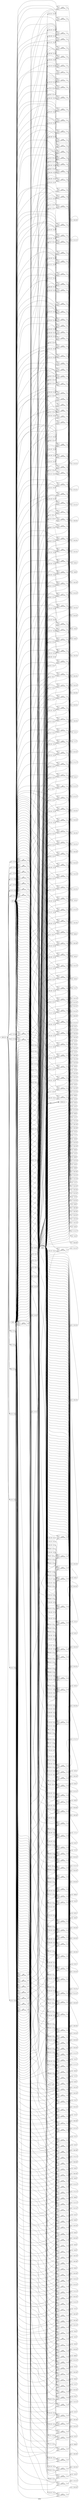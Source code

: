 digraph "shifter" {
label="shifter";
rankdir="LR";
remincross=true;
n1 [ shape=octagon, label="clk", color="black", fontcolor="black" ];
n2 [ shape=diamond, label="data", color="black", fontcolor="black" ];
n3 [ shape=octagon, label="input_pc", color="black", fontcolor="black" ];
n4 [ shape=octagon, label="output_ai", color="black", fontcolor="black" ];
n5 [ shape=octagon, label="reset", color="black", fontcolor="black" ];
c10 [ shape=record, label="{{<p6> C|<p7> D|<p8> R}|$100\n$_DFF_PP0_|{<p9> Q}}",  ];
x0 [ shape=record, style=rounded, label="<s0> 2:2 - 0:0 ", color="black", fontcolor="black" ];
x0:e -> c10:p7:w [arrowhead=odiamond, arrowtail=odiamond, dir=both, color="black", fontcolor="black", label=""];
x1 [ shape=record, style=rounded, label="<s0> 0:0 - 18:18 ", color="black", fontcolor="black" ];
c10:p9:e -> x1:w [arrowhead=odiamond, arrowtail=odiamond, dir=both, color="black", fontcolor="black", label=""];
c11 [ shape=record, label="{{<p6> C|<p7> D|<p8> R}|$101\n$_DFF_PP0_|{<p9> Q}}",  ];
x2 [ shape=record, style=rounded, label="<s0> 3:3 - 0:0 ", color="black", fontcolor="black" ];
x2:e -> c11:p7:w [arrowhead=odiamond, arrowtail=odiamond, dir=both, color="black", fontcolor="black", label=""];
x3 [ shape=record, style=rounded, label="<s0> 0:0 - 19:19 ", color="black", fontcolor="black" ];
c11:p9:e -> x3:w [arrowhead=odiamond, arrowtail=odiamond, dir=both, color="black", fontcolor="black", label=""];
c12 [ shape=record, label="{{<p6> C|<p7> D|<p8> R}|$102\n$_DFF_PP0_|{<p9> Q}}",  ];
x4 [ shape=record, style=rounded, label="<s0> 4:4 - 0:0 ", color="black", fontcolor="black" ];
x4:e -> c12:p7:w [arrowhead=odiamond, arrowtail=odiamond, dir=both, color="black", fontcolor="black", label=""];
x5 [ shape=record, style=rounded, label="<s0> 0:0 - 20:20 ", color="black", fontcolor="black" ];
c12:p9:e -> x5:w [arrowhead=odiamond, arrowtail=odiamond, dir=both, color="black", fontcolor="black", label=""];
c13 [ shape=record, label="{{<p6> C|<p7> D|<p8> R}|$103\n$_DFF_PP0_|{<p9> Q}}",  ];
x6 [ shape=record, style=rounded, label="<s0> 5:5 - 0:0 ", color="black", fontcolor="black" ];
x6:e -> c13:p7:w [arrowhead=odiamond, arrowtail=odiamond, dir=both, color="black", fontcolor="black", label=""];
x7 [ shape=record, style=rounded, label="<s0> 0:0 - 21:21 ", color="black", fontcolor="black" ];
c13:p9:e -> x7:w [arrowhead=odiamond, arrowtail=odiamond, dir=both, color="black", fontcolor="black", label=""];
c14 [ shape=record, label="{{<p6> C|<p7> D|<p8> R}|$104\n$_DFF_PP0_|{<p9> Q}}",  ];
x8 [ shape=record, style=rounded, label="<s0> 6:6 - 0:0 ", color="black", fontcolor="black" ];
x8:e -> c14:p7:w [arrowhead=odiamond, arrowtail=odiamond, dir=both, color="black", fontcolor="black", label=""];
x9 [ shape=record, style=rounded, label="<s0> 0:0 - 22:22 ", color="black", fontcolor="black" ];
c14:p9:e -> x9:w [arrowhead=odiamond, arrowtail=odiamond, dir=both, color="black", fontcolor="black", label=""];
c15 [ shape=record, label="{{<p6> C|<p7> D|<p8> R}|$105\n$_DFF_PP0_|{<p9> Q}}",  ];
x10 [ shape=record, style=rounded, label="<s0> 7:7 - 0:0 ", color="black", fontcolor="black" ];
x10:e -> c15:p7:w [arrowhead=odiamond, arrowtail=odiamond, dir=both, color="black", fontcolor="black", label=""];
x11 [ shape=record, style=rounded, label="<s0> 0:0 - 23:23 ", color="black", fontcolor="black" ];
c15:p9:e -> x11:w [arrowhead=odiamond, arrowtail=odiamond, dir=both, color="black", fontcolor="black", label=""];
c16 [ shape=record, label="{{<p6> C|<p7> D|<p8> R}|$106\n$_DFF_PP0_|{<p9> Q}}",  ];
x12 [ shape=record, style=rounded, label="<s0> 8:8 - 0:0 ", color="black", fontcolor="black" ];
x12:e -> c16:p7:w [arrowhead=odiamond, arrowtail=odiamond, dir=both, color="black", fontcolor="black", label=""];
x13 [ shape=record, style=rounded, label="<s0> 0:0 - 24:24 ", color="black", fontcolor="black" ];
c16:p9:e -> x13:w [arrowhead=odiamond, arrowtail=odiamond, dir=both, color="black", fontcolor="black", label=""];
c17 [ shape=record, label="{{<p6> C|<p7> D|<p8> R}|$107\n$_DFF_PP0_|{<p9> Q}}",  ];
x14 [ shape=record, style=rounded, label="<s0> 9:9 - 0:0 ", color="black", fontcolor="black" ];
x14:e -> c17:p7:w [arrowhead=odiamond, arrowtail=odiamond, dir=both, color="black", fontcolor="black", label=""];
x15 [ shape=record, style=rounded, label="<s0> 0:0 - 25:25 ", color="black", fontcolor="black" ];
c17:p9:e -> x15:w [arrowhead=odiamond, arrowtail=odiamond, dir=both, color="black", fontcolor="black", label=""];
c18 [ shape=record, label="{{<p6> C|<p7> D|<p8> R}|$108\n$_DFF_PP0_|{<p9> Q}}",  ];
x16 [ shape=record, style=rounded, label="<s0> 10:10 - 0:0 ", color="black", fontcolor="black" ];
x16:e -> c18:p7:w [arrowhead=odiamond, arrowtail=odiamond, dir=both, color="black", fontcolor="black", label=""];
x17 [ shape=record, style=rounded, label="<s0> 0:0 - 26:26 ", color="black", fontcolor="black" ];
c18:p9:e -> x17:w [arrowhead=odiamond, arrowtail=odiamond, dir=both, color="black", fontcolor="black", label=""];
c19 [ shape=record, label="{{<p6> C|<p7> D|<p8> R}|$109\n$_DFF_PP0_|{<p9> Q}}",  ];
x18 [ shape=record, style=rounded, label="<s0> 11:11 - 0:0 ", color="black", fontcolor="black" ];
x18:e -> c19:p7:w [arrowhead=odiamond, arrowtail=odiamond, dir=both, color="black", fontcolor="black", label=""];
x19 [ shape=record, style=rounded, label="<s0> 0:0 - 27:27 ", color="black", fontcolor="black" ];
c19:p9:e -> x19:w [arrowhead=odiamond, arrowtail=odiamond, dir=both, color="black", fontcolor="black", label=""];
c20 [ shape=record, label="{{<p6> C|<p7> D|<p8> R}|$110\n$_DFF_PP0_|{<p9> Q}}",  ];
x20 [ shape=record, style=rounded, label="<s0> 12:12 - 0:0 ", color="black", fontcolor="black" ];
x20:e -> c20:p7:w [arrowhead=odiamond, arrowtail=odiamond, dir=both, color="black", fontcolor="black", label=""];
x21 [ shape=record, style=rounded, label="<s0> 0:0 - 28:28 ", color="black", fontcolor="black" ];
c20:p9:e -> x21:w [arrowhead=odiamond, arrowtail=odiamond, dir=both, color="black", fontcolor="black", label=""];
c21 [ shape=record, label="{{<p6> C|<p7> D|<p8> R}|$111\n$_DFF_PP0_|{<p9> Q}}",  ];
x22 [ shape=record, style=rounded, label="<s0> 13:13 - 0:0 ", color="black", fontcolor="black" ];
x22:e -> c21:p7:w [arrowhead=odiamond, arrowtail=odiamond, dir=both, color="black", fontcolor="black", label=""];
x23 [ shape=record, style=rounded, label="<s0> 0:0 - 29:29 ", color="black", fontcolor="black" ];
c21:p9:e -> x23:w [arrowhead=odiamond, arrowtail=odiamond, dir=both, color="black", fontcolor="black", label=""];
c22 [ shape=record, label="{{<p6> C|<p7> D|<p8> R}|$112\n$_DFF_PP0_|{<p9> Q}}",  ];
x24 [ shape=record, style=rounded, label="<s0> 14:14 - 0:0 ", color="black", fontcolor="black" ];
x24:e -> c22:p7:w [arrowhead=odiamond, arrowtail=odiamond, dir=both, color="black", fontcolor="black", label=""];
x25 [ shape=record, style=rounded, label="<s0> 0:0 - 30:30 ", color="black", fontcolor="black" ];
c22:p9:e -> x25:w [arrowhead=odiamond, arrowtail=odiamond, dir=both, color="black", fontcolor="black", label=""];
c23 [ shape=record, label="{{<p6> C|<p7> D|<p8> R}|$113\n$_DFF_PP0_|{<p9> Q}}",  ];
x26 [ shape=record, style=rounded, label="<s0> 15:15 - 0:0 ", color="black", fontcolor="black" ];
x26:e -> c23:p7:w [arrowhead=odiamond, arrowtail=odiamond, dir=both, color="black", fontcolor="black", label=""];
x27 [ shape=record, style=rounded, label="<s0> 0:0 - 31:31 ", color="black", fontcolor="black" ];
c23:p9:e -> x27:w [arrowhead=odiamond, arrowtail=odiamond, dir=both, color="black", fontcolor="black", label=""];
c24 [ shape=record, label="{{<p6> C|<p7> D|<p8> R}|$114\n$_DFF_PP0_|{<p9> Q}}",  ];
x28 [ shape=record, style=rounded, label="<s0> 16:16 - 0:0 ", color="black", fontcolor="black" ];
x28:e -> c24:p7:w [arrowhead=odiamond, arrowtail=odiamond, dir=both, color="black", fontcolor="black", label=""];
x29 [ shape=record, style=rounded, label="<s0> 0:0 - 32:32 ", color="black", fontcolor="black" ];
c24:p9:e -> x29:w [arrowhead=odiamond, arrowtail=odiamond, dir=both, color="black", fontcolor="black", label=""];
c25 [ shape=record, label="{{<p6> C|<p7> D|<p8> R}|$115\n$_DFF_PP0_|{<p9> Q}}",  ];
x30 [ shape=record, style=rounded, label="<s0> 17:17 - 0:0 ", color="black", fontcolor="black" ];
x30:e -> c25:p7:w [arrowhead=odiamond, arrowtail=odiamond, dir=both, color="black", fontcolor="black", label=""];
x31 [ shape=record, style=rounded, label="<s0> 0:0 - 33:33 ", color="black", fontcolor="black" ];
c25:p9:e -> x31:w [arrowhead=odiamond, arrowtail=odiamond, dir=both, color="black", fontcolor="black", label=""];
c26 [ shape=record, label="{{<p6> C|<p7> D|<p8> R}|$116\n$_DFF_PP0_|{<p9> Q}}",  ];
x32 [ shape=record, style=rounded, label="<s0> 18:18 - 0:0 ", color="black", fontcolor="black" ];
x32:e -> c26:p7:w [arrowhead=odiamond, arrowtail=odiamond, dir=both, color="black", fontcolor="black", label=""];
x33 [ shape=record, style=rounded, label="<s0> 0:0 - 34:34 ", color="black", fontcolor="black" ];
c26:p9:e -> x33:w [arrowhead=odiamond, arrowtail=odiamond, dir=both, color="black", fontcolor="black", label=""];
c27 [ shape=record, label="{{<p6> C|<p7> D|<p8> R}|$117\n$_DFF_PP0_|{<p9> Q}}",  ];
x34 [ shape=record, style=rounded, label="<s0> 19:19 - 0:0 ", color="black", fontcolor="black" ];
x34:e -> c27:p7:w [arrowhead=odiamond, arrowtail=odiamond, dir=both, color="black", fontcolor="black", label=""];
x35 [ shape=record, style=rounded, label="<s0> 0:0 - 35:35 ", color="black", fontcolor="black" ];
c27:p9:e -> x35:w [arrowhead=odiamond, arrowtail=odiamond, dir=both, color="black", fontcolor="black", label=""];
c28 [ shape=record, label="{{<p6> C|<p7> D|<p8> R}|$118\n$_DFF_PP0_|{<p9> Q}}",  ];
x36 [ shape=record, style=rounded, label="<s0> 20:20 - 0:0 ", color="black", fontcolor="black" ];
x36:e -> c28:p7:w [arrowhead=odiamond, arrowtail=odiamond, dir=both, color="black", fontcolor="black", label=""];
x37 [ shape=record, style=rounded, label="<s0> 0:0 - 36:36 ", color="black", fontcolor="black" ];
c28:p9:e -> x37:w [arrowhead=odiamond, arrowtail=odiamond, dir=both, color="black", fontcolor="black", label=""];
c29 [ shape=record, label="{{<p6> C|<p7> D|<p8> R}|$119\n$_DFF_PP0_|{<p9> Q}}",  ];
x38 [ shape=record, style=rounded, label="<s0> 21:21 - 0:0 ", color="black", fontcolor="black" ];
x38:e -> c29:p7:w [arrowhead=odiamond, arrowtail=odiamond, dir=both, color="black", fontcolor="black", label=""];
x39 [ shape=record, style=rounded, label="<s0> 0:0 - 37:37 ", color="black", fontcolor="black" ];
c29:p9:e -> x39:w [arrowhead=odiamond, arrowtail=odiamond, dir=both, color="black", fontcolor="black", label=""];
c30 [ shape=record, label="{{<p6> C|<p7> D|<p8> R}|$120\n$_DFF_PP0_|{<p9> Q}}",  ];
x40 [ shape=record, style=rounded, label="<s0> 22:22 - 0:0 ", color="black", fontcolor="black" ];
x40:e -> c30:p7:w [arrowhead=odiamond, arrowtail=odiamond, dir=both, color="black", fontcolor="black", label=""];
x41 [ shape=record, style=rounded, label="<s0> 0:0 - 38:38 ", color="black", fontcolor="black" ];
c30:p9:e -> x41:w [arrowhead=odiamond, arrowtail=odiamond, dir=both, color="black", fontcolor="black", label=""];
c31 [ shape=record, label="{{<p6> C|<p7> D|<p8> R}|$121\n$_DFF_PP0_|{<p9> Q}}",  ];
x42 [ shape=record, style=rounded, label="<s0> 23:23 - 0:0 ", color="black", fontcolor="black" ];
x42:e -> c31:p7:w [arrowhead=odiamond, arrowtail=odiamond, dir=both, color="black", fontcolor="black", label=""];
x43 [ shape=record, style=rounded, label="<s0> 0:0 - 39:39 ", color="black", fontcolor="black" ];
c31:p9:e -> x43:w [arrowhead=odiamond, arrowtail=odiamond, dir=both, color="black", fontcolor="black", label=""];
c32 [ shape=record, label="{{<p6> C|<p7> D|<p8> R}|$122\n$_DFF_PP0_|{<p9> Q}}",  ];
x44 [ shape=record, style=rounded, label="<s0> 24:24 - 0:0 ", color="black", fontcolor="black" ];
x44:e -> c32:p7:w [arrowhead=odiamond, arrowtail=odiamond, dir=both, color="black", fontcolor="black", label=""];
x45 [ shape=record, style=rounded, label="<s0> 0:0 - 40:40 ", color="black", fontcolor="black" ];
c32:p9:e -> x45:w [arrowhead=odiamond, arrowtail=odiamond, dir=both, color="black", fontcolor="black", label=""];
c33 [ shape=record, label="{{<p6> C|<p7> D|<p8> R}|$123\n$_DFF_PP0_|{<p9> Q}}",  ];
x46 [ shape=record, style=rounded, label="<s0> 25:25 - 0:0 ", color="black", fontcolor="black" ];
x46:e -> c33:p7:w [arrowhead=odiamond, arrowtail=odiamond, dir=both, color="black", fontcolor="black", label=""];
x47 [ shape=record, style=rounded, label="<s0> 0:0 - 41:41 ", color="black", fontcolor="black" ];
c33:p9:e -> x47:w [arrowhead=odiamond, arrowtail=odiamond, dir=both, color="black", fontcolor="black", label=""];
c34 [ shape=record, label="{{<p6> C|<p7> D|<p8> R}|$124\n$_DFF_PP0_|{<p9> Q}}",  ];
x48 [ shape=record, style=rounded, label="<s0> 26:26 - 0:0 ", color="black", fontcolor="black" ];
x48:e -> c34:p7:w [arrowhead=odiamond, arrowtail=odiamond, dir=both, color="black", fontcolor="black", label=""];
x49 [ shape=record, style=rounded, label="<s0> 0:0 - 42:42 ", color="black", fontcolor="black" ];
c34:p9:e -> x49:w [arrowhead=odiamond, arrowtail=odiamond, dir=both, color="black", fontcolor="black", label=""];
c35 [ shape=record, label="{{<p6> C|<p7> D|<p8> R}|$125\n$_DFF_PP0_|{<p9> Q}}",  ];
x50 [ shape=record, style=rounded, label="<s0> 27:27 - 0:0 ", color="black", fontcolor="black" ];
x50:e -> c35:p7:w [arrowhead=odiamond, arrowtail=odiamond, dir=both, color="black", fontcolor="black", label=""];
x51 [ shape=record, style=rounded, label="<s0> 0:0 - 43:43 ", color="black", fontcolor="black" ];
c35:p9:e -> x51:w [arrowhead=odiamond, arrowtail=odiamond, dir=both, color="black", fontcolor="black", label=""];
c36 [ shape=record, label="{{<p6> C|<p7> D|<p8> R}|$126\n$_DFF_PP0_|{<p9> Q}}",  ];
x52 [ shape=record, style=rounded, label="<s0> 28:28 - 0:0 ", color="black", fontcolor="black" ];
x52:e -> c36:p7:w [arrowhead=odiamond, arrowtail=odiamond, dir=both, color="black", fontcolor="black", label=""];
x53 [ shape=record, style=rounded, label="<s0> 0:0 - 44:44 ", color="black", fontcolor="black" ];
c36:p9:e -> x53:w [arrowhead=odiamond, arrowtail=odiamond, dir=both, color="black", fontcolor="black", label=""];
c37 [ shape=record, label="{{<p6> C|<p7> D|<p8> R}|$127\n$_DFF_PP0_|{<p9> Q}}",  ];
x54 [ shape=record, style=rounded, label="<s0> 29:29 - 0:0 ", color="black", fontcolor="black" ];
x54:e -> c37:p7:w [arrowhead=odiamond, arrowtail=odiamond, dir=both, color="black", fontcolor="black", label=""];
x55 [ shape=record, style=rounded, label="<s0> 0:0 - 45:45 ", color="black", fontcolor="black" ];
c37:p9:e -> x55:w [arrowhead=odiamond, arrowtail=odiamond, dir=both, color="black", fontcolor="black", label=""];
c38 [ shape=record, label="{{<p6> C|<p7> D|<p8> R}|$128\n$_DFF_PP0_|{<p9> Q}}",  ];
x56 [ shape=record, style=rounded, label="<s0> 30:30 - 0:0 ", color="black", fontcolor="black" ];
x56:e -> c38:p7:w [arrowhead=odiamond, arrowtail=odiamond, dir=both, color="black", fontcolor="black", label=""];
x57 [ shape=record, style=rounded, label="<s0> 0:0 - 46:46 ", color="black", fontcolor="black" ];
c38:p9:e -> x57:w [arrowhead=odiamond, arrowtail=odiamond, dir=both, color="black", fontcolor="black", label=""];
c39 [ shape=record, label="{{<p6> C|<p7> D|<p8> R}|$129\n$_DFF_PP0_|{<p9> Q}}",  ];
x58 [ shape=record, style=rounded, label="<s0> 31:31 - 0:0 ", color="black", fontcolor="black" ];
x58:e -> c39:p7:w [arrowhead=odiamond, arrowtail=odiamond, dir=both, color="black", fontcolor="black", label=""];
x59 [ shape=record, style=rounded, label="<s0> 0:0 - 47:47 ", color="black", fontcolor="black" ];
c39:p9:e -> x59:w [arrowhead=odiamond, arrowtail=odiamond, dir=both, color="black", fontcolor="black", label=""];
c40 [ shape=record, label="{{<p6> C|<p7> D|<p8> R}|$130\n$_DFF_PP0_|{<p9> Q}}",  ];
x60 [ shape=record, style=rounded, label="<s0> 32:32 - 0:0 ", color="black", fontcolor="black" ];
x60:e -> c40:p7:w [arrowhead=odiamond, arrowtail=odiamond, dir=both, color="black", fontcolor="black", label=""];
x61 [ shape=record, style=rounded, label="<s0> 0:0 - 48:48 ", color="black", fontcolor="black" ];
c40:p9:e -> x61:w [arrowhead=odiamond, arrowtail=odiamond, dir=both, color="black", fontcolor="black", label=""];
c41 [ shape=record, label="{{<p6> C|<p7> D|<p8> R}|$131\n$_DFF_PP0_|{<p9> Q}}",  ];
x62 [ shape=record, style=rounded, label="<s0> 33:33 - 0:0 ", color="black", fontcolor="black" ];
x62:e -> c41:p7:w [arrowhead=odiamond, arrowtail=odiamond, dir=both, color="black", fontcolor="black", label=""];
x63 [ shape=record, style=rounded, label="<s0> 0:0 - 49:49 ", color="black", fontcolor="black" ];
c41:p9:e -> x63:w [arrowhead=odiamond, arrowtail=odiamond, dir=both, color="black", fontcolor="black", label=""];
c42 [ shape=record, label="{{<p6> C|<p7> D|<p8> R}|$132\n$_DFF_PP0_|{<p9> Q}}",  ];
x64 [ shape=record, style=rounded, label="<s0> 34:34 - 0:0 ", color="black", fontcolor="black" ];
x64:e -> c42:p7:w [arrowhead=odiamond, arrowtail=odiamond, dir=both, color="black", fontcolor="black", label=""];
x65 [ shape=record, style=rounded, label="<s0> 0:0 - 50:50 ", color="black", fontcolor="black" ];
c42:p9:e -> x65:w [arrowhead=odiamond, arrowtail=odiamond, dir=both, color="black", fontcolor="black", label=""];
c43 [ shape=record, label="{{<p6> C|<p7> D|<p8> R}|$133\n$_DFF_PP0_|{<p9> Q}}",  ];
x66 [ shape=record, style=rounded, label="<s0> 35:35 - 0:0 ", color="black", fontcolor="black" ];
x66:e -> c43:p7:w [arrowhead=odiamond, arrowtail=odiamond, dir=both, color="black", fontcolor="black", label=""];
x67 [ shape=record, style=rounded, label="<s0> 0:0 - 51:51 ", color="black", fontcolor="black" ];
c43:p9:e -> x67:w [arrowhead=odiamond, arrowtail=odiamond, dir=both, color="black", fontcolor="black", label=""];
c44 [ shape=record, label="{{<p6> C|<p7> D|<p8> R}|$134\n$_DFF_PP0_|{<p9> Q}}",  ];
x68 [ shape=record, style=rounded, label="<s0> 36:36 - 0:0 ", color="black", fontcolor="black" ];
x68:e -> c44:p7:w [arrowhead=odiamond, arrowtail=odiamond, dir=both, color="black", fontcolor="black", label=""];
x69 [ shape=record, style=rounded, label="<s0> 0:0 - 52:52 ", color="black", fontcolor="black" ];
c44:p9:e -> x69:w [arrowhead=odiamond, arrowtail=odiamond, dir=both, color="black", fontcolor="black", label=""];
c45 [ shape=record, label="{{<p6> C|<p7> D|<p8> R}|$135\n$_DFF_PP0_|{<p9> Q}}",  ];
x70 [ shape=record, style=rounded, label="<s0> 37:37 - 0:0 ", color="black", fontcolor="black" ];
x70:e -> c45:p7:w [arrowhead=odiamond, arrowtail=odiamond, dir=both, color="black", fontcolor="black", label=""];
x71 [ shape=record, style=rounded, label="<s0> 0:0 - 53:53 ", color="black", fontcolor="black" ];
c45:p9:e -> x71:w [arrowhead=odiamond, arrowtail=odiamond, dir=both, color="black", fontcolor="black", label=""];
c46 [ shape=record, label="{{<p6> C|<p7> D|<p8> R}|$136\n$_DFF_PP0_|{<p9> Q}}",  ];
x72 [ shape=record, style=rounded, label="<s0> 38:38 - 0:0 ", color="black", fontcolor="black" ];
x72:e -> c46:p7:w [arrowhead=odiamond, arrowtail=odiamond, dir=both, color="black", fontcolor="black", label=""];
x73 [ shape=record, style=rounded, label="<s0> 0:0 - 54:54 ", color="black", fontcolor="black" ];
c46:p9:e -> x73:w [arrowhead=odiamond, arrowtail=odiamond, dir=both, color="black", fontcolor="black", label=""];
c47 [ shape=record, label="{{<p6> C|<p7> D|<p8> R}|$137\n$_DFF_PP0_|{<p9> Q}}",  ];
x74 [ shape=record, style=rounded, label="<s0> 39:39 - 0:0 ", color="black", fontcolor="black" ];
x74:e -> c47:p7:w [arrowhead=odiamond, arrowtail=odiamond, dir=both, color="black", fontcolor="black", label=""];
x75 [ shape=record, style=rounded, label="<s0> 0:0 - 55:55 ", color="black", fontcolor="black" ];
c47:p9:e -> x75:w [arrowhead=odiamond, arrowtail=odiamond, dir=both, color="black", fontcolor="black", label=""];
c48 [ shape=record, label="{{<p6> C|<p7> D|<p8> R}|$138\n$_DFF_PP0_|{<p9> Q}}",  ];
x76 [ shape=record, style=rounded, label="<s0> 40:40 - 0:0 ", color="black", fontcolor="black" ];
x76:e -> c48:p7:w [arrowhead=odiamond, arrowtail=odiamond, dir=both, color="black", fontcolor="black", label=""];
x77 [ shape=record, style=rounded, label="<s0> 0:0 - 56:56 ", color="black", fontcolor="black" ];
c48:p9:e -> x77:w [arrowhead=odiamond, arrowtail=odiamond, dir=both, color="black", fontcolor="black", label=""];
c49 [ shape=record, label="{{<p6> C|<p7> D|<p8> R}|$139\n$_DFF_PP0_|{<p9> Q}}",  ];
x78 [ shape=record, style=rounded, label="<s0> 41:41 - 0:0 ", color="black", fontcolor="black" ];
x78:e -> c49:p7:w [arrowhead=odiamond, arrowtail=odiamond, dir=both, color="black", fontcolor="black", label=""];
x79 [ shape=record, style=rounded, label="<s0> 0:0 - 57:57 ", color="black", fontcolor="black" ];
c49:p9:e -> x79:w [arrowhead=odiamond, arrowtail=odiamond, dir=both, color="black", fontcolor="black", label=""];
c50 [ shape=record, label="{{<p6> C|<p7> D|<p8> R}|$140\n$_DFF_PP0_|{<p9> Q}}",  ];
x80 [ shape=record, style=rounded, label="<s0> 42:42 - 0:0 ", color="black", fontcolor="black" ];
x80:e -> c50:p7:w [arrowhead=odiamond, arrowtail=odiamond, dir=both, color="black", fontcolor="black", label=""];
x81 [ shape=record, style=rounded, label="<s0> 0:0 - 58:58 ", color="black", fontcolor="black" ];
c50:p9:e -> x81:w [arrowhead=odiamond, arrowtail=odiamond, dir=both, color="black", fontcolor="black", label=""];
c51 [ shape=record, label="{{<p6> C|<p7> D|<p8> R}|$141\n$_DFF_PP0_|{<p9> Q}}",  ];
x82 [ shape=record, style=rounded, label="<s0> 43:43 - 0:0 ", color="black", fontcolor="black" ];
x82:e -> c51:p7:w [arrowhead=odiamond, arrowtail=odiamond, dir=both, color="black", fontcolor="black", label=""];
x83 [ shape=record, style=rounded, label="<s0> 0:0 - 59:59 ", color="black", fontcolor="black" ];
c51:p9:e -> x83:w [arrowhead=odiamond, arrowtail=odiamond, dir=both, color="black", fontcolor="black", label=""];
c52 [ shape=record, label="{{<p6> C|<p7> D|<p8> R}|$142\n$_DFF_PP0_|{<p9> Q}}",  ];
x84 [ shape=record, style=rounded, label="<s0> 44:44 - 0:0 ", color="black", fontcolor="black" ];
x84:e -> c52:p7:w [arrowhead=odiamond, arrowtail=odiamond, dir=both, color="black", fontcolor="black", label=""];
x85 [ shape=record, style=rounded, label="<s0> 0:0 - 60:60 ", color="black", fontcolor="black" ];
c52:p9:e -> x85:w [arrowhead=odiamond, arrowtail=odiamond, dir=both, color="black", fontcolor="black", label=""];
c53 [ shape=record, label="{{<p6> C|<p7> D|<p8> R}|$143\n$_DFF_PP0_|{<p9> Q}}",  ];
x86 [ shape=record, style=rounded, label="<s0> 45:45 - 0:0 ", color="black", fontcolor="black" ];
x86:e -> c53:p7:w [arrowhead=odiamond, arrowtail=odiamond, dir=both, color="black", fontcolor="black", label=""];
x87 [ shape=record, style=rounded, label="<s0> 0:0 - 61:61 ", color="black", fontcolor="black" ];
c53:p9:e -> x87:w [arrowhead=odiamond, arrowtail=odiamond, dir=both, color="black", fontcolor="black", label=""];
c54 [ shape=record, label="{{<p6> C|<p7> D|<p8> R}|$144\n$_DFF_PP0_|{<p9> Q}}",  ];
x88 [ shape=record, style=rounded, label="<s0> 46:46 - 0:0 ", color="black", fontcolor="black" ];
x88:e -> c54:p7:w [arrowhead=odiamond, arrowtail=odiamond, dir=both, color="black", fontcolor="black", label=""];
x89 [ shape=record, style=rounded, label="<s0> 0:0 - 62:62 ", color="black", fontcolor="black" ];
c54:p9:e -> x89:w [arrowhead=odiamond, arrowtail=odiamond, dir=both, color="black", fontcolor="black", label=""];
c55 [ shape=record, label="{{<p6> C|<p7> D|<p8> R}|$145\n$_DFF_PP0_|{<p9> Q}}",  ];
x90 [ shape=record, style=rounded, label="<s0> 47:47 - 0:0 ", color="black", fontcolor="black" ];
x90:e -> c55:p7:w [arrowhead=odiamond, arrowtail=odiamond, dir=both, color="black", fontcolor="black", label=""];
x91 [ shape=record, style=rounded, label="<s0> 0:0 - 63:63 ", color="black", fontcolor="black" ];
c55:p9:e -> x91:w [arrowhead=odiamond, arrowtail=odiamond, dir=both, color="black", fontcolor="black", label=""];
c56 [ shape=record, label="{{<p6> C|<p7> D|<p8> R}|$146\n$_DFF_PP0_|{<p9> Q}}",  ];
x92 [ shape=record, style=rounded, label="<s0> 48:48 - 0:0 ", color="black", fontcolor="black" ];
x92:e -> c56:p7:w [arrowhead=odiamond, arrowtail=odiamond, dir=both, color="black", fontcolor="black", label=""];
x93 [ shape=record, style=rounded, label="<s0> 0:0 - 64:64 ", color="black", fontcolor="black" ];
c56:p9:e -> x93:w [arrowhead=odiamond, arrowtail=odiamond, dir=both, color="black", fontcolor="black", label=""];
c57 [ shape=record, label="{{<p6> C|<p7> D|<p8> R}|$147\n$_DFF_PP0_|{<p9> Q}}",  ];
x94 [ shape=record, style=rounded, label="<s0> 49:49 - 0:0 ", color="black", fontcolor="black" ];
x94:e -> c57:p7:w [arrowhead=odiamond, arrowtail=odiamond, dir=both, color="black", fontcolor="black", label=""];
x95 [ shape=record, style=rounded, label="<s0> 0:0 - 65:65 ", color="black", fontcolor="black" ];
c57:p9:e -> x95:w [arrowhead=odiamond, arrowtail=odiamond, dir=both, color="black", fontcolor="black", label=""];
c58 [ shape=record, label="{{<p6> C|<p7> D|<p8> R}|$148\n$_DFF_PP0_|{<p9> Q}}",  ];
x96 [ shape=record, style=rounded, label="<s0> 50:50 - 0:0 ", color="black", fontcolor="black" ];
x96:e -> c58:p7:w [arrowhead=odiamond, arrowtail=odiamond, dir=both, color="black", fontcolor="black", label=""];
x97 [ shape=record, style=rounded, label="<s0> 0:0 - 66:66 ", color="black", fontcolor="black" ];
c58:p9:e -> x97:w [arrowhead=odiamond, arrowtail=odiamond, dir=both, color="black", fontcolor="black", label=""];
c59 [ shape=record, label="{{<p6> C|<p7> D|<p8> R}|$149\n$_DFF_PP0_|{<p9> Q}}",  ];
x98 [ shape=record, style=rounded, label="<s0> 51:51 - 0:0 ", color="black", fontcolor="black" ];
x98:e -> c59:p7:w [arrowhead=odiamond, arrowtail=odiamond, dir=both, color="black", fontcolor="black", label=""];
x99 [ shape=record, style=rounded, label="<s0> 0:0 - 67:67 ", color="black", fontcolor="black" ];
c59:p9:e -> x99:w [arrowhead=odiamond, arrowtail=odiamond, dir=both, color="black", fontcolor="black", label=""];
c60 [ shape=record, label="{{<p6> C|<p7> D|<p8> R}|$150\n$_DFF_PP0_|{<p9> Q}}",  ];
x100 [ shape=record, style=rounded, label="<s0> 52:52 - 0:0 ", color="black", fontcolor="black" ];
x100:e -> c60:p7:w [arrowhead=odiamond, arrowtail=odiamond, dir=both, color="black", fontcolor="black", label=""];
x101 [ shape=record, style=rounded, label="<s0> 0:0 - 68:68 ", color="black", fontcolor="black" ];
c60:p9:e -> x101:w [arrowhead=odiamond, arrowtail=odiamond, dir=both, color="black", fontcolor="black", label=""];
c61 [ shape=record, label="{{<p6> C|<p7> D|<p8> R}|$151\n$_DFF_PP0_|{<p9> Q}}",  ];
x102 [ shape=record, style=rounded, label="<s0> 53:53 - 0:0 ", color="black", fontcolor="black" ];
x102:e -> c61:p7:w [arrowhead=odiamond, arrowtail=odiamond, dir=both, color="black", fontcolor="black", label=""];
x103 [ shape=record, style=rounded, label="<s0> 0:0 - 69:69 ", color="black", fontcolor="black" ];
c61:p9:e -> x103:w [arrowhead=odiamond, arrowtail=odiamond, dir=both, color="black", fontcolor="black", label=""];
c62 [ shape=record, label="{{<p6> C|<p7> D|<p8> R}|$152\n$_DFF_PP0_|{<p9> Q}}",  ];
x104 [ shape=record, style=rounded, label="<s0> 54:54 - 0:0 ", color="black", fontcolor="black" ];
x104:e -> c62:p7:w [arrowhead=odiamond, arrowtail=odiamond, dir=both, color="black", fontcolor="black", label=""];
x105 [ shape=record, style=rounded, label="<s0> 0:0 - 70:70 ", color="black", fontcolor="black" ];
c62:p9:e -> x105:w [arrowhead=odiamond, arrowtail=odiamond, dir=both, color="black", fontcolor="black", label=""];
c63 [ shape=record, label="{{<p6> C|<p7> D|<p8> R}|$153\n$_DFF_PP0_|{<p9> Q}}",  ];
x106 [ shape=record, style=rounded, label="<s0> 55:55 - 0:0 ", color="black", fontcolor="black" ];
x106:e -> c63:p7:w [arrowhead=odiamond, arrowtail=odiamond, dir=both, color="black", fontcolor="black", label=""];
x107 [ shape=record, style=rounded, label="<s0> 0:0 - 71:71 ", color="black", fontcolor="black" ];
c63:p9:e -> x107:w [arrowhead=odiamond, arrowtail=odiamond, dir=both, color="black", fontcolor="black", label=""];
c64 [ shape=record, label="{{<p6> C|<p7> D|<p8> R}|$154\n$_DFF_PP0_|{<p9> Q}}",  ];
x108 [ shape=record, style=rounded, label="<s0> 56:56 - 0:0 ", color="black", fontcolor="black" ];
x108:e -> c64:p7:w [arrowhead=odiamond, arrowtail=odiamond, dir=both, color="black", fontcolor="black", label=""];
x109 [ shape=record, style=rounded, label="<s0> 0:0 - 72:72 ", color="black", fontcolor="black" ];
c64:p9:e -> x109:w [arrowhead=odiamond, arrowtail=odiamond, dir=both, color="black", fontcolor="black", label=""];
c65 [ shape=record, label="{{<p6> C|<p7> D|<p8> R}|$155\n$_DFF_PP0_|{<p9> Q}}",  ];
x110 [ shape=record, style=rounded, label="<s0> 57:57 - 0:0 ", color="black", fontcolor="black" ];
x110:e -> c65:p7:w [arrowhead=odiamond, arrowtail=odiamond, dir=both, color="black", fontcolor="black", label=""];
x111 [ shape=record, style=rounded, label="<s0> 0:0 - 73:73 ", color="black", fontcolor="black" ];
c65:p9:e -> x111:w [arrowhead=odiamond, arrowtail=odiamond, dir=both, color="black", fontcolor="black", label=""];
c66 [ shape=record, label="{{<p6> C|<p7> D|<p8> R}|$156\n$_DFF_PP0_|{<p9> Q}}",  ];
x112 [ shape=record, style=rounded, label="<s0> 58:58 - 0:0 ", color="black", fontcolor="black" ];
x112:e -> c66:p7:w [arrowhead=odiamond, arrowtail=odiamond, dir=both, color="black", fontcolor="black", label=""];
x113 [ shape=record, style=rounded, label="<s0> 0:0 - 74:74 ", color="black", fontcolor="black" ];
c66:p9:e -> x113:w [arrowhead=odiamond, arrowtail=odiamond, dir=both, color="black", fontcolor="black", label=""];
c67 [ shape=record, label="{{<p6> C|<p7> D|<p8> R}|$157\n$_DFF_PP0_|{<p9> Q}}",  ];
x114 [ shape=record, style=rounded, label="<s0> 59:59 - 0:0 ", color="black", fontcolor="black" ];
x114:e -> c67:p7:w [arrowhead=odiamond, arrowtail=odiamond, dir=both, color="black", fontcolor="black", label=""];
x115 [ shape=record, style=rounded, label="<s0> 0:0 - 75:75 ", color="black", fontcolor="black" ];
c67:p9:e -> x115:w [arrowhead=odiamond, arrowtail=odiamond, dir=both, color="black", fontcolor="black", label=""];
c68 [ shape=record, label="{{<p6> C|<p7> D|<p8> R}|$158\n$_DFF_PP0_|{<p9> Q}}",  ];
x116 [ shape=record, style=rounded, label="<s0> 60:60 - 0:0 ", color="black", fontcolor="black" ];
x116:e -> c68:p7:w [arrowhead=odiamond, arrowtail=odiamond, dir=both, color="black", fontcolor="black", label=""];
x117 [ shape=record, style=rounded, label="<s0> 0:0 - 76:76 ", color="black", fontcolor="black" ];
c68:p9:e -> x117:w [arrowhead=odiamond, arrowtail=odiamond, dir=both, color="black", fontcolor="black", label=""];
c69 [ shape=record, label="{{<p6> C|<p7> D|<p8> R}|$159\n$_DFF_PP0_|{<p9> Q}}",  ];
x118 [ shape=record, style=rounded, label="<s0> 61:61 - 0:0 ", color="black", fontcolor="black" ];
x118:e -> c69:p7:w [arrowhead=odiamond, arrowtail=odiamond, dir=both, color="black", fontcolor="black", label=""];
x119 [ shape=record, style=rounded, label="<s0> 0:0 - 77:77 ", color="black", fontcolor="black" ];
c69:p9:e -> x119:w [arrowhead=odiamond, arrowtail=odiamond, dir=both, color="black", fontcolor="black", label=""];
c70 [ shape=record, label="{{<p6> C|<p7> D|<p8> R}|$160\n$_DFF_PP0_|{<p9> Q}}",  ];
x120 [ shape=record, style=rounded, label="<s0> 62:62 - 0:0 ", color="black", fontcolor="black" ];
x120:e -> c70:p7:w [arrowhead=odiamond, arrowtail=odiamond, dir=both, color="black", fontcolor="black", label=""];
x121 [ shape=record, style=rounded, label="<s0> 0:0 - 78:78 ", color="black", fontcolor="black" ];
c70:p9:e -> x121:w [arrowhead=odiamond, arrowtail=odiamond, dir=both, color="black", fontcolor="black", label=""];
c71 [ shape=record, label="{{<p6> C|<p7> D|<p8> R}|$161\n$_DFF_PP0_|{<p9> Q}}",  ];
x122 [ shape=record, style=rounded, label="<s0> 63:63 - 0:0 ", color="black", fontcolor="black" ];
x122:e -> c71:p7:w [arrowhead=odiamond, arrowtail=odiamond, dir=both, color="black", fontcolor="black", label=""];
x123 [ shape=record, style=rounded, label="<s0> 0:0 - 79:79 ", color="black", fontcolor="black" ];
c71:p9:e -> x123:w [arrowhead=odiamond, arrowtail=odiamond, dir=both, color="black", fontcolor="black", label=""];
c72 [ shape=record, label="{{<p6> C|<p7> D|<p8> R}|$162\n$_DFF_PP0_|{<p9> Q}}",  ];
x124 [ shape=record, style=rounded, label="<s0> 64:64 - 0:0 ", color="black", fontcolor="black" ];
x124:e -> c72:p7:w [arrowhead=odiamond, arrowtail=odiamond, dir=both, color="black", fontcolor="black", label=""];
x125 [ shape=record, style=rounded, label="<s0> 0:0 - 80:80 ", color="black", fontcolor="black" ];
c72:p9:e -> x125:w [arrowhead=odiamond, arrowtail=odiamond, dir=both, color="black", fontcolor="black", label=""];
c73 [ shape=record, label="{{<p6> C|<p7> D|<p8> R}|$163\n$_DFF_PP0_|{<p9> Q}}",  ];
x126 [ shape=record, style=rounded, label="<s0> 65:65 - 0:0 ", color="black", fontcolor="black" ];
x126:e -> c73:p7:w [arrowhead=odiamond, arrowtail=odiamond, dir=both, color="black", fontcolor="black", label=""];
x127 [ shape=record, style=rounded, label="<s0> 0:0 - 81:81 ", color="black", fontcolor="black" ];
c73:p9:e -> x127:w [arrowhead=odiamond, arrowtail=odiamond, dir=both, color="black", fontcolor="black", label=""];
c74 [ shape=record, label="{{<p6> C|<p7> D|<p8> R}|$164\n$_DFF_PP0_|{<p9> Q}}",  ];
x128 [ shape=record, style=rounded, label="<s0> 66:66 - 0:0 ", color="black", fontcolor="black" ];
x128:e -> c74:p7:w [arrowhead=odiamond, arrowtail=odiamond, dir=both, color="black", fontcolor="black", label=""];
x129 [ shape=record, style=rounded, label="<s0> 0:0 - 82:82 ", color="black", fontcolor="black" ];
c74:p9:e -> x129:w [arrowhead=odiamond, arrowtail=odiamond, dir=both, color="black", fontcolor="black", label=""];
c75 [ shape=record, label="{{<p6> C|<p7> D|<p8> R}|$165\n$_DFF_PP0_|{<p9> Q}}",  ];
x130 [ shape=record, style=rounded, label="<s0> 67:67 - 0:0 ", color="black", fontcolor="black" ];
x130:e -> c75:p7:w [arrowhead=odiamond, arrowtail=odiamond, dir=both, color="black", fontcolor="black", label=""];
x131 [ shape=record, style=rounded, label="<s0> 0:0 - 83:83 ", color="black", fontcolor="black" ];
c75:p9:e -> x131:w [arrowhead=odiamond, arrowtail=odiamond, dir=both, color="black", fontcolor="black", label=""];
c76 [ shape=record, label="{{<p6> C|<p7> D|<p8> R}|$166\n$_DFF_PP0_|{<p9> Q}}",  ];
x132 [ shape=record, style=rounded, label="<s0> 68:68 - 0:0 ", color="black", fontcolor="black" ];
x132:e -> c76:p7:w [arrowhead=odiamond, arrowtail=odiamond, dir=both, color="black", fontcolor="black", label=""];
x133 [ shape=record, style=rounded, label="<s0> 0:0 - 84:84 ", color="black", fontcolor="black" ];
c76:p9:e -> x133:w [arrowhead=odiamond, arrowtail=odiamond, dir=both, color="black", fontcolor="black", label=""];
c77 [ shape=record, label="{{<p6> C|<p7> D|<p8> R}|$167\n$_DFF_PP0_|{<p9> Q}}",  ];
x134 [ shape=record, style=rounded, label="<s0> 69:69 - 0:0 ", color="black", fontcolor="black" ];
x134:e -> c77:p7:w [arrowhead=odiamond, arrowtail=odiamond, dir=both, color="black", fontcolor="black", label=""];
x135 [ shape=record, style=rounded, label="<s0> 0:0 - 85:85 ", color="black", fontcolor="black" ];
c77:p9:e -> x135:w [arrowhead=odiamond, arrowtail=odiamond, dir=both, color="black", fontcolor="black", label=""];
c78 [ shape=record, label="{{<p6> C|<p7> D|<p8> R}|$168\n$_DFF_PP0_|{<p9> Q}}",  ];
x136 [ shape=record, style=rounded, label="<s0> 70:70 - 0:0 ", color="black", fontcolor="black" ];
x136:e -> c78:p7:w [arrowhead=odiamond, arrowtail=odiamond, dir=both, color="black", fontcolor="black", label=""];
x137 [ shape=record, style=rounded, label="<s0> 0:0 - 86:86 ", color="black", fontcolor="black" ];
c78:p9:e -> x137:w [arrowhead=odiamond, arrowtail=odiamond, dir=both, color="black", fontcolor="black", label=""];
c79 [ shape=record, label="{{<p6> C|<p7> D|<p8> R}|$169\n$_DFF_PP0_|{<p9> Q}}",  ];
x138 [ shape=record, style=rounded, label="<s0> 71:71 - 0:0 ", color="black", fontcolor="black" ];
x138:e -> c79:p7:w [arrowhead=odiamond, arrowtail=odiamond, dir=both, color="black", fontcolor="black", label=""];
x139 [ shape=record, style=rounded, label="<s0> 0:0 - 87:87 ", color="black", fontcolor="black" ];
c79:p9:e -> x139:w [arrowhead=odiamond, arrowtail=odiamond, dir=both, color="black", fontcolor="black", label=""];
c80 [ shape=record, label="{{<p6> C|<p7> D|<p8> R}|$170\n$_DFF_PP0_|{<p9> Q}}",  ];
x140 [ shape=record, style=rounded, label="<s0> 72:72 - 0:0 ", color="black", fontcolor="black" ];
x140:e -> c80:p7:w [arrowhead=odiamond, arrowtail=odiamond, dir=both, color="black", fontcolor="black", label=""];
x141 [ shape=record, style=rounded, label="<s0> 0:0 - 88:88 ", color="black", fontcolor="black" ];
c80:p9:e -> x141:w [arrowhead=odiamond, arrowtail=odiamond, dir=both, color="black", fontcolor="black", label=""];
c81 [ shape=record, label="{{<p6> C|<p7> D|<p8> R}|$171\n$_DFF_PP0_|{<p9> Q}}",  ];
x142 [ shape=record, style=rounded, label="<s0> 73:73 - 0:0 ", color="black", fontcolor="black" ];
x142:e -> c81:p7:w [arrowhead=odiamond, arrowtail=odiamond, dir=both, color="black", fontcolor="black", label=""];
x143 [ shape=record, style=rounded, label="<s0> 0:0 - 89:89 ", color="black", fontcolor="black" ];
c81:p9:e -> x143:w [arrowhead=odiamond, arrowtail=odiamond, dir=both, color="black", fontcolor="black", label=""];
c82 [ shape=record, label="{{<p6> C|<p7> D|<p8> R}|$172\n$_DFF_PP0_|{<p9> Q}}",  ];
x144 [ shape=record, style=rounded, label="<s0> 74:74 - 0:0 ", color="black", fontcolor="black" ];
x144:e -> c82:p7:w [arrowhead=odiamond, arrowtail=odiamond, dir=both, color="black", fontcolor="black", label=""];
x145 [ shape=record, style=rounded, label="<s0> 0:0 - 90:90 ", color="black", fontcolor="black" ];
c82:p9:e -> x145:w [arrowhead=odiamond, arrowtail=odiamond, dir=both, color="black", fontcolor="black", label=""];
c83 [ shape=record, label="{{<p6> C|<p7> D|<p8> R}|$173\n$_DFF_PP0_|{<p9> Q}}",  ];
x146 [ shape=record, style=rounded, label="<s0> 75:75 - 0:0 ", color="black", fontcolor="black" ];
x146:e -> c83:p7:w [arrowhead=odiamond, arrowtail=odiamond, dir=both, color="black", fontcolor="black", label=""];
x147 [ shape=record, style=rounded, label="<s0> 0:0 - 91:91 ", color="black", fontcolor="black" ];
c83:p9:e -> x147:w [arrowhead=odiamond, arrowtail=odiamond, dir=both, color="black", fontcolor="black", label=""];
c84 [ shape=record, label="{{<p6> C|<p7> D|<p8> R}|$174\n$_DFF_PP0_|{<p9> Q}}",  ];
x148 [ shape=record, style=rounded, label="<s0> 76:76 - 0:0 ", color="black", fontcolor="black" ];
x148:e -> c84:p7:w [arrowhead=odiamond, arrowtail=odiamond, dir=both, color="black", fontcolor="black", label=""];
x149 [ shape=record, style=rounded, label="<s0> 0:0 - 92:92 ", color="black", fontcolor="black" ];
c84:p9:e -> x149:w [arrowhead=odiamond, arrowtail=odiamond, dir=both, color="black", fontcolor="black", label=""];
c85 [ shape=record, label="{{<p6> C|<p7> D|<p8> R}|$175\n$_DFF_PP0_|{<p9> Q}}",  ];
x150 [ shape=record, style=rounded, label="<s0> 77:77 - 0:0 ", color="black", fontcolor="black" ];
x150:e -> c85:p7:w [arrowhead=odiamond, arrowtail=odiamond, dir=both, color="black", fontcolor="black", label=""];
x151 [ shape=record, style=rounded, label="<s0> 0:0 - 93:93 ", color="black", fontcolor="black" ];
c85:p9:e -> x151:w [arrowhead=odiamond, arrowtail=odiamond, dir=both, color="black", fontcolor="black", label=""];
c86 [ shape=record, label="{{<p6> C|<p7> D|<p8> R}|$176\n$_DFF_PP0_|{<p9> Q}}",  ];
x152 [ shape=record, style=rounded, label="<s0> 78:78 - 0:0 ", color="black", fontcolor="black" ];
x152:e -> c86:p7:w [arrowhead=odiamond, arrowtail=odiamond, dir=both, color="black", fontcolor="black", label=""];
x153 [ shape=record, style=rounded, label="<s0> 0:0 - 94:94 ", color="black", fontcolor="black" ];
c86:p9:e -> x153:w [arrowhead=odiamond, arrowtail=odiamond, dir=both, color="black", fontcolor="black", label=""];
c87 [ shape=record, label="{{<p6> C|<p7> D|<p8> R}|$177\n$_DFF_PP0_|{<p9> Q}}",  ];
x154 [ shape=record, style=rounded, label="<s0> 79:79 - 0:0 ", color="black", fontcolor="black" ];
x154:e -> c87:p7:w [arrowhead=odiamond, arrowtail=odiamond, dir=both, color="black", fontcolor="black", label=""];
x155 [ shape=record, style=rounded, label="<s0> 0:0 - 95:95 ", color="black", fontcolor="black" ];
c87:p9:e -> x155:w [arrowhead=odiamond, arrowtail=odiamond, dir=both, color="black", fontcolor="black", label=""];
c88 [ shape=record, label="{{<p6> C|<p7> D|<p8> R}|$178\n$_DFF_PP0_|{<p9> Q}}",  ];
x156 [ shape=record, style=rounded, label="<s0> 80:80 - 0:0 ", color="black", fontcolor="black" ];
x156:e -> c88:p7:w [arrowhead=odiamond, arrowtail=odiamond, dir=both, color="black", fontcolor="black", label=""];
x157 [ shape=record, style=rounded, label="<s0> 0:0 - 96:96 ", color="black", fontcolor="black" ];
c88:p9:e -> x157:w [arrowhead=odiamond, arrowtail=odiamond, dir=both, color="black", fontcolor="black", label=""];
c89 [ shape=record, label="{{<p6> C|<p7> D|<p8> R}|$179\n$_DFF_PP0_|{<p9> Q}}",  ];
x158 [ shape=record, style=rounded, label="<s0> 81:81 - 0:0 ", color="black", fontcolor="black" ];
x158:e -> c89:p7:w [arrowhead=odiamond, arrowtail=odiamond, dir=both, color="black", fontcolor="black", label=""];
x159 [ shape=record, style=rounded, label="<s0> 0:0 - 97:97 ", color="black", fontcolor="black" ];
c89:p9:e -> x159:w [arrowhead=odiamond, arrowtail=odiamond, dir=both, color="black", fontcolor="black", label=""];
c90 [ shape=record, label="{{<p6> C|<p7> D|<p8> R}|$180\n$_DFF_PP0_|{<p9> Q}}",  ];
x160 [ shape=record, style=rounded, label="<s0> 82:82 - 0:0 ", color="black", fontcolor="black" ];
x160:e -> c90:p7:w [arrowhead=odiamond, arrowtail=odiamond, dir=both, color="black", fontcolor="black", label=""];
x161 [ shape=record, style=rounded, label="<s0> 0:0 - 98:98 ", color="black", fontcolor="black" ];
c90:p9:e -> x161:w [arrowhead=odiamond, arrowtail=odiamond, dir=both, color="black", fontcolor="black", label=""];
c91 [ shape=record, label="{{<p6> C|<p7> D|<p8> R}|$181\n$_DFF_PP0_|{<p9> Q}}",  ];
x162 [ shape=record, style=rounded, label="<s0> 83:83 - 0:0 ", color="black", fontcolor="black" ];
x162:e -> c91:p7:w [arrowhead=odiamond, arrowtail=odiamond, dir=both, color="black", fontcolor="black", label=""];
x163 [ shape=record, style=rounded, label="<s0> 0:0 - 99:99 ", color="black", fontcolor="black" ];
c91:p9:e -> x163:w [arrowhead=odiamond, arrowtail=odiamond, dir=both, color="black", fontcolor="black", label=""];
c92 [ shape=record, label="{{<p6> C|<p7> D|<p8> R}|$182\n$_DFF_PP0_|{<p9> Q}}",  ];
x164 [ shape=record, style=rounded, label="<s0> 84:84 - 0:0 ", color="black", fontcolor="black" ];
x164:e -> c92:p7:w [arrowhead=odiamond, arrowtail=odiamond, dir=both, color="black", fontcolor="black", label=""];
x165 [ shape=record, style=rounded, label="<s0> 0:0 - 100:100 ", color="black", fontcolor="black" ];
c92:p9:e -> x165:w [arrowhead=odiamond, arrowtail=odiamond, dir=both, color="black", fontcolor="black", label=""];
c93 [ shape=record, label="{{<p6> C|<p7> D|<p8> R}|$183\n$_DFF_PP0_|{<p9> Q}}",  ];
x166 [ shape=record, style=rounded, label="<s0> 85:85 - 0:0 ", color="black", fontcolor="black" ];
x166:e -> c93:p7:w [arrowhead=odiamond, arrowtail=odiamond, dir=both, color="black", fontcolor="black", label=""];
x167 [ shape=record, style=rounded, label="<s0> 0:0 - 101:101 ", color="black", fontcolor="black" ];
c93:p9:e -> x167:w [arrowhead=odiamond, arrowtail=odiamond, dir=both, color="black", fontcolor="black", label=""];
c94 [ shape=record, label="{{<p6> C|<p7> D|<p8> R}|$184\n$_DFF_PP0_|{<p9> Q}}",  ];
x168 [ shape=record, style=rounded, label="<s0> 86:86 - 0:0 ", color="black", fontcolor="black" ];
x168:e -> c94:p7:w [arrowhead=odiamond, arrowtail=odiamond, dir=both, color="black", fontcolor="black", label=""];
x169 [ shape=record, style=rounded, label="<s0> 0:0 - 102:102 ", color="black", fontcolor="black" ];
c94:p9:e -> x169:w [arrowhead=odiamond, arrowtail=odiamond, dir=both, color="black", fontcolor="black", label=""];
c95 [ shape=record, label="{{<p6> C|<p7> D|<p8> R}|$185\n$_DFF_PP0_|{<p9> Q}}",  ];
x170 [ shape=record, style=rounded, label="<s0> 87:87 - 0:0 ", color="black", fontcolor="black" ];
x170:e -> c95:p7:w [arrowhead=odiamond, arrowtail=odiamond, dir=both, color="black", fontcolor="black", label=""];
x171 [ shape=record, style=rounded, label="<s0> 0:0 - 103:103 ", color="black", fontcolor="black" ];
c95:p9:e -> x171:w [arrowhead=odiamond, arrowtail=odiamond, dir=both, color="black", fontcolor="black", label=""];
c96 [ shape=record, label="{{<p6> C|<p7> D|<p8> R}|$186\n$_DFF_PP0_|{<p9> Q}}",  ];
x172 [ shape=record, style=rounded, label="<s0> 88:88 - 0:0 ", color="black", fontcolor="black" ];
x172:e -> c96:p7:w [arrowhead=odiamond, arrowtail=odiamond, dir=both, color="black", fontcolor="black", label=""];
x173 [ shape=record, style=rounded, label="<s0> 0:0 - 104:104 ", color="black", fontcolor="black" ];
c96:p9:e -> x173:w [arrowhead=odiamond, arrowtail=odiamond, dir=both, color="black", fontcolor="black", label=""];
c97 [ shape=record, label="{{<p6> C|<p7> D|<p8> R}|$187\n$_DFF_PP0_|{<p9> Q}}",  ];
x174 [ shape=record, style=rounded, label="<s0> 89:89 - 0:0 ", color="black", fontcolor="black" ];
x174:e -> c97:p7:w [arrowhead=odiamond, arrowtail=odiamond, dir=both, color="black", fontcolor="black", label=""];
x175 [ shape=record, style=rounded, label="<s0> 0:0 - 105:105 ", color="black", fontcolor="black" ];
c97:p9:e -> x175:w [arrowhead=odiamond, arrowtail=odiamond, dir=both, color="black", fontcolor="black", label=""];
c98 [ shape=record, label="{{<p6> C|<p7> D|<p8> R}|$188\n$_DFF_PP0_|{<p9> Q}}",  ];
x176 [ shape=record, style=rounded, label="<s0> 90:90 - 0:0 ", color="black", fontcolor="black" ];
x176:e -> c98:p7:w [arrowhead=odiamond, arrowtail=odiamond, dir=both, color="black", fontcolor="black", label=""];
x177 [ shape=record, style=rounded, label="<s0> 0:0 - 106:106 ", color="black", fontcolor="black" ];
c98:p9:e -> x177:w [arrowhead=odiamond, arrowtail=odiamond, dir=both, color="black", fontcolor="black", label=""];
c99 [ shape=record, label="{{<p6> C|<p7> D|<p8> R}|$189\n$_DFF_PP0_|{<p9> Q}}",  ];
x178 [ shape=record, style=rounded, label="<s0> 91:91 - 0:0 ", color="black", fontcolor="black" ];
x178:e -> c99:p7:w [arrowhead=odiamond, arrowtail=odiamond, dir=both, color="black", fontcolor="black", label=""];
x179 [ shape=record, style=rounded, label="<s0> 0:0 - 107:107 ", color="black", fontcolor="black" ];
c99:p9:e -> x179:w [arrowhead=odiamond, arrowtail=odiamond, dir=both, color="black", fontcolor="black", label=""];
c100 [ shape=record, label="{{<p6> C|<p7> D|<p8> R}|$190\n$_DFF_PP0_|{<p9> Q}}",  ];
x180 [ shape=record, style=rounded, label="<s0> 92:92 - 0:0 ", color="black", fontcolor="black" ];
x180:e -> c100:p7:w [arrowhead=odiamond, arrowtail=odiamond, dir=both, color="black", fontcolor="black", label=""];
x181 [ shape=record, style=rounded, label="<s0> 0:0 - 108:108 ", color="black", fontcolor="black" ];
c100:p9:e -> x181:w [arrowhead=odiamond, arrowtail=odiamond, dir=both, color="black", fontcolor="black", label=""];
c101 [ shape=record, label="{{<p6> C|<p7> D|<p8> R}|$191\n$_DFF_PP0_|{<p9> Q}}",  ];
x182 [ shape=record, style=rounded, label="<s0> 93:93 - 0:0 ", color="black", fontcolor="black" ];
x182:e -> c101:p7:w [arrowhead=odiamond, arrowtail=odiamond, dir=both, color="black", fontcolor="black", label=""];
x183 [ shape=record, style=rounded, label="<s0> 0:0 - 109:109 ", color="black", fontcolor="black" ];
c101:p9:e -> x183:w [arrowhead=odiamond, arrowtail=odiamond, dir=both, color="black", fontcolor="black", label=""];
c102 [ shape=record, label="{{<p6> C|<p7> D|<p8> R}|$192\n$_DFF_PP0_|{<p9> Q}}",  ];
x184 [ shape=record, style=rounded, label="<s0> 94:94 - 0:0 ", color="black", fontcolor="black" ];
x184:e -> c102:p7:w [arrowhead=odiamond, arrowtail=odiamond, dir=both, color="black", fontcolor="black", label=""];
x185 [ shape=record, style=rounded, label="<s0> 0:0 - 110:110 ", color="black", fontcolor="black" ];
c102:p9:e -> x185:w [arrowhead=odiamond, arrowtail=odiamond, dir=both, color="black", fontcolor="black", label=""];
c103 [ shape=record, label="{{<p6> C|<p7> D|<p8> R}|$193\n$_DFF_PP0_|{<p9> Q}}",  ];
x186 [ shape=record, style=rounded, label="<s0> 95:95 - 0:0 ", color="black", fontcolor="black" ];
x186:e -> c103:p7:w [arrowhead=odiamond, arrowtail=odiamond, dir=both, color="black", fontcolor="black", label=""];
x187 [ shape=record, style=rounded, label="<s0> 0:0 - 111:111 ", color="black", fontcolor="black" ];
c103:p9:e -> x187:w [arrowhead=odiamond, arrowtail=odiamond, dir=both, color="black", fontcolor="black", label=""];
c104 [ shape=record, label="{{<p6> C|<p7> D|<p8> R}|$194\n$_DFF_PP0_|{<p9> Q}}",  ];
x188 [ shape=record, style=rounded, label="<s0> 96:96 - 0:0 ", color="black", fontcolor="black" ];
x188:e -> c104:p7:w [arrowhead=odiamond, arrowtail=odiamond, dir=both, color="black", fontcolor="black", label=""];
x189 [ shape=record, style=rounded, label="<s0> 0:0 - 112:112 ", color="black", fontcolor="black" ];
c104:p9:e -> x189:w [arrowhead=odiamond, arrowtail=odiamond, dir=both, color="black", fontcolor="black", label=""];
c105 [ shape=record, label="{{<p6> C|<p7> D|<p8> R}|$195\n$_DFF_PP0_|{<p9> Q}}",  ];
x190 [ shape=record, style=rounded, label="<s0> 97:97 - 0:0 ", color="black", fontcolor="black" ];
x190:e -> c105:p7:w [arrowhead=odiamond, arrowtail=odiamond, dir=both, color="black", fontcolor="black", label=""];
x191 [ shape=record, style=rounded, label="<s0> 0:0 - 113:113 ", color="black", fontcolor="black" ];
c105:p9:e -> x191:w [arrowhead=odiamond, arrowtail=odiamond, dir=both, color="black", fontcolor="black", label=""];
c106 [ shape=record, label="{{<p6> C|<p7> D|<p8> R}|$196\n$_DFF_PP0_|{<p9> Q}}",  ];
x192 [ shape=record, style=rounded, label="<s0> 98:98 - 0:0 ", color="black", fontcolor="black" ];
x192:e -> c106:p7:w [arrowhead=odiamond, arrowtail=odiamond, dir=both, color="black", fontcolor="black", label=""];
x193 [ shape=record, style=rounded, label="<s0> 0:0 - 114:114 ", color="black", fontcolor="black" ];
c106:p9:e -> x193:w [arrowhead=odiamond, arrowtail=odiamond, dir=both, color="black", fontcolor="black", label=""];
c107 [ shape=record, label="{{<p6> C|<p7> D|<p8> R}|$197\n$_DFF_PP0_|{<p9> Q}}",  ];
x194 [ shape=record, style=rounded, label="<s0> 99:99 - 0:0 ", color="black", fontcolor="black" ];
x194:e -> c107:p7:w [arrowhead=odiamond, arrowtail=odiamond, dir=both, color="black", fontcolor="black", label=""];
x195 [ shape=record, style=rounded, label="<s0> 0:0 - 115:115 ", color="black", fontcolor="black" ];
c107:p9:e -> x195:w [arrowhead=odiamond, arrowtail=odiamond, dir=both, color="black", fontcolor="black", label=""];
c108 [ shape=record, label="{{<p6> C|<p7> D|<p8> R}|$198\n$_DFF_PP0_|{<p9> Q}}",  ];
x196 [ shape=record, style=rounded, label="<s0> 100:100 - 0:0 ", color="black", fontcolor="black" ];
x196:e -> c108:p7:w [arrowhead=odiamond, arrowtail=odiamond, dir=both, color="black", fontcolor="black", label=""];
x197 [ shape=record, style=rounded, label="<s0> 0:0 - 116:116 ", color="black", fontcolor="black" ];
c108:p9:e -> x197:w [arrowhead=odiamond, arrowtail=odiamond, dir=both, color="black", fontcolor="black", label=""];
c109 [ shape=record, label="{{<p6> C|<p7> D|<p8> R}|$199\n$_DFF_PP0_|{<p9> Q}}",  ];
x198 [ shape=record, style=rounded, label="<s0> 101:101 - 0:0 ", color="black", fontcolor="black" ];
x198:e -> c109:p7:w [arrowhead=odiamond, arrowtail=odiamond, dir=both, color="black", fontcolor="black", label=""];
x199 [ shape=record, style=rounded, label="<s0> 0:0 - 117:117 ", color="black", fontcolor="black" ];
c109:p9:e -> x199:w [arrowhead=odiamond, arrowtail=odiamond, dir=both, color="black", fontcolor="black", label=""];
c110 [ shape=record, label="{{<p6> C|<p7> D|<p8> R}|$200\n$_DFF_PP0_|{<p9> Q}}",  ];
x200 [ shape=record, style=rounded, label="<s0> 102:102 - 0:0 ", color="black", fontcolor="black" ];
x200:e -> c110:p7:w [arrowhead=odiamond, arrowtail=odiamond, dir=both, color="black", fontcolor="black", label=""];
x201 [ shape=record, style=rounded, label="<s0> 0:0 - 118:118 ", color="black", fontcolor="black" ];
c110:p9:e -> x201:w [arrowhead=odiamond, arrowtail=odiamond, dir=both, color="black", fontcolor="black", label=""];
c111 [ shape=record, label="{{<p6> C|<p7> D|<p8> R}|$201\n$_DFF_PP0_|{<p9> Q}}",  ];
x202 [ shape=record, style=rounded, label="<s0> 103:103 - 0:0 ", color="black", fontcolor="black" ];
x202:e -> c111:p7:w [arrowhead=odiamond, arrowtail=odiamond, dir=both, color="black", fontcolor="black", label=""];
x203 [ shape=record, style=rounded, label="<s0> 0:0 - 119:119 ", color="black", fontcolor="black" ];
c111:p9:e -> x203:w [arrowhead=odiamond, arrowtail=odiamond, dir=both, color="black", fontcolor="black", label=""];
c112 [ shape=record, label="{{<p6> C|<p7> D|<p8> R}|$202\n$_DFF_PP0_|{<p9> Q}}",  ];
x204 [ shape=record, style=rounded, label="<s0> 104:104 - 0:0 ", color="black", fontcolor="black" ];
x204:e -> c112:p7:w [arrowhead=odiamond, arrowtail=odiamond, dir=both, color="black", fontcolor="black", label=""];
x205 [ shape=record, style=rounded, label="<s0> 0:0 - 120:120 ", color="black", fontcolor="black" ];
c112:p9:e -> x205:w [arrowhead=odiamond, arrowtail=odiamond, dir=both, color="black", fontcolor="black", label=""];
c113 [ shape=record, label="{{<p6> C|<p7> D|<p8> R}|$203\n$_DFF_PP0_|{<p9> Q}}",  ];
x206 [ shape=record, style=rounded, label="<s0> 105:105 - 0:0 ", color="black", fontcolor="black" ];
x206:e -> c113:p7:w [arrowhead=odiamond, arrowtail=odiamond, dir=both, color="black", fontcolor="black", label=""];
x207 [ shape=record, style=rounded, label="<s0> 0:0 - 121:121 ", color="black", fontcolor="black" ];
c113:p9:e -> x207:w [arrowhead=odiamond, arrowtail=odiamond, dir=both, color="black", fontcolor="black", label=""];
c114 [ shape=record, label="{{<p6> C|<p7> D|<p8> R}|$204\n$_DFF_PP0_|{<p9> Q}}",  ];
x208 [ shape=record, style=rounded, label="<s0> 106:106 - 0:0 ", color="black", fontcolor="black" ];
x208:e -> c114:p7:w [arrowhead=odiamond, arrowtail=odiamond, dir=both, color="black", fontcolor="black", label=""];
x209 [ shape=record, style=rounded, label="<s0> 0:0 - 122:122 ", color="black", fontcolor="black" ];
c114:p9:e -> x209:w [arrowhead=odiamond, arrowtail=odiamond, dir=both, color="black", fontcolor="black", label=""];
c115 [ shape=record, label="{{<p6> C|<p7> D|<p8> R}|$205\n$_DFF_PP0_|{<p9> Q}}",  ];
x210 [ shape=record, style=rounded, label="<s0> 107:107 - 0:0 ", color="black", fontcolor="black" ];
x210:e -> c115:p7:w [arrowhead=odiamond, arrowtail=odiamond, dir=both, color="black", fontcolor="black", label=""];
x211 [ shape=record, style=rounded, label="<s0> 0:0 - 123:123 ", color="black", fontcolor="black" ];
c115:p9:e -> x211:w [arrowhead=odiamond, arrowtail=odiamond, dir=both, color="black", fontcolor="black", label=""];
c116 [ shape=record, label="{{<p6> C|<p7> D|<p8> R}|$206\n$_DFF_PP0_|{<p9> Q}}",  ];
x212 [ shape=record, style=rounded, label="<s0> 108:108 - 0:0 ", color="black", fontcolor="black" ];
x212:e -> c116:p7:w [arrowhead=odiamond, arrowtail=odiamond, dir=both, color="black", fontcolor="black", label=""];
x213 [ shape=record, style=rounded, label="<s0> 0:0 - 124:124 ", color="black", fontcolor="black" ];
c116:p9:e -> x213:w [arrowhead=odiamond, arrowtail=odiamond, dir=both, color="black", fontcolor="black", label=""];
c117 [ shape=record, label="{{<p6> C|<p7> D|<p8> R}|$207\n$_DFF_PP0_|{<p9> Q}}",  ];
x214 [ shape=record, style=rounded, label="<s0> 109:109 - 0:0 ", color="black", fontcolor="black" ];
x214:e -> c117:p7:w [arrowhead=odiamond, arrowtail=odiamond, dir=both, color="black", fontcolor="black", label=""];
x215 [ shape=record, style=rounded, label="<s0> 0:0 - 125:125 ", color="black", fontcolor="black" ];
c117:p9:e -> x215:w [arrowhead=odiamond, arrowtail=odiamond, dir=both, color="black", fontcolor="black", label=""];
c118 [ shape=record, label="{{<p6> C|<p7> D|<p8> R}|$208\n$_DFF_PP0_|{<p9> Q}}",  ];
x216 [ shape=record, style=rounded, label="<s0> 110:110 - 0:0 ", color="black", fontcolor="black" ];
x216:e -> c118:p7:w [arrowhead=odiamond, arrowtail=odiamond, dir=both, color="black", fontcolor="black", label=""];
x217 [ shape=record, style=rounded, label="<s0> 0:0 - 126:126 ", color="black", fontcolor="black" ];
c118:p9:e -> x217:w [arrowhead=odiamond, arrowtail=odiamond, dir=both, color="black", fontcolor="black", label=""];
c119 [ shape=record, label="{{<p6> C|<p7> D|<p8> R}|$209\n$_DFF_PP0_|{<p9> Q}}",  ];
x218 [ shape=record, style=rounded, label="<s0> 111:111 - 0:0 ", color="black", fontcolor="black" ];
x218:e -> c119:p7:w [arrowhead=odiamond, arrowtail=odiamond, dir=both, color="black", fontcolor="black", label=""];
x219 [ shape=record, style=rounded, label="<s0> 0:0 - 127:127 ", color="black", fontcolor="black" ];
c119:p9:e -> x219:w [arrowhead=odiamond, arrowtail=odiamond, dir=both, color="black", fontcolor="black", label=""];
c120 [ shape=record, label="{{<p6> C|<p7> D|<p8> R}|$210\n$_DFF_PP0_|{<p9> Q}}",  ];
x220 [ shape=record, style=rounded, label="<s0> 112:112 - 0:0 ", color="black", fontcolor="black" ];
x220:e -> c120:p7:w [arrowhead=odiamond, arrowtail=odiamond, dir=both, color="black", fontcolor="black", label=""];
x221 [ shape=record, style=rounded, label="<s0> 0:0 - 128:128 ", color="black", fontcolor="black" ];
c120:p9:e -> x221:w [arrowhead=odiamond, arrowtail=odiamond, dir=both, color="black", fontcolor="black", label=""];
c121 [ shape=record, label="{{<p6> C|<p7> D|<p8> R}|$211\n$_DFF_PP0_|{<p9> Q}}",  ];
x222 [ shape=record, style=rounded, label="<s0> 113:113 - 0:0 ", color="black", fontcolor="black" ];
x222:e -> c121:p7:w [arrowhead=odiamond, arrowtail=odiamond, dir=both, color="black", fontcolor="black", label=""];
x223 [ shape=record, style=rounded, label="<s0> 0:0 - 129:129 ", color="black", fontcolor="black" ];
c121:p9:e -> x223:w [arrowhead=odiamond, arrowtail=odiamond, dir=both, color="black", fontcolor="black", label=""];
c122 [ shape=record, label="{{<p6> C|<p7> D|<p8> R}|$212\n$_DFF_PP0_|{<p9> Q}}",  ];
x224 [ shape=record, style=rounded, label="<s0> 114:114 - 0:0 ", color="black", fontcolor="black" ];
x224:e -> c122:p7:w [arrowhead=odiamond, arrowtail=odiamond, dir=both, color="black", fontcolor="black", label=""];
x225 [ shape=record, style=rounded, label="<s0> 0:0 - 130:130 ", color="black", fontcolor="black" ];
c122:p9:e -> x225:w [arrowhead=odiamond, arrowtail=odiamond, dir=both, color="black", fontcolor="black", label=""];
c123 [ shape=record, label="{{<p6> C|<p7> D|<p8> R}|$213\n$_DFF_PP0_|{<p9> Q}}",  ];
x226 [ shape=record, style=rounded, label="<s0> 115:115 - 0:0 ", color="black", fontcolor="black" ];
x226:e -> c123:p7:w [arrowhead=odiamond, arrowtail=odiamond, dir=both, color="black", fontcolor="black", label=""];
x227 [ shape=record, style=rounded, label="<s0> 0:0 - 131:131 ", color="black", fontcolor="black" ];
c123:p9:e -> x227:w [arrowhead=odiamond, arrowtail=odiamond, dir=both, color="black", fontcolor="black", label=""];
c124 [ shape=record, label="{{<p6> C|<p7> D|<p8> R}|$214\n$_DFF_PP0_|{<p9> Q}}",  ];
x228 [ shape=record, style=rounded, label="<s0> 116:116 - 0:0 ", color="black", fontcolor="black" ];
x228:e -> c124:p7:w [arrowhead=odiamond, arrowtail=odiamond, dir=both, color="black", fontcolor="black", label=""];
x229 [ shape=record, style=rounded, label="<s0> 0:0 - 132:132 ", color="black", fontcolor="black" ];
c124:p9:e -> x229:w [arrowhead=odiamond, arrowtail=odiamond, dir=both, color="black", fontcolor="black", label=""];
c125 [ shape=record, label="{{<p6> C|<p7> D|<p8> R}|$215\n$_DFF_PP0_|{<p9> Q}}",  ];
x230 [ shape=record, style=rounded, label="<s0> 117:117 - 0:0 ", color="black", fontcolor="black" ];
x230:e -> c125:p7:w [arrowhead=odiamond, arrowtail=odiamond, dir=both, color="black", fontcolor="black", label=""];
x231 [ shape=record, style=rounded, label="<s0> 0:0 - 133:133 ", color="black", fontcolor="black" ];
c125:p9:e -> x231:w [arrowhead=odiamond, arrowtail=odiamond, dir=both, color="black", fontcolor="black", label=""];
c126 [ shape=record, label="{{<p6> C|<p7> D|<p8> R}|$216\n$_DFF_PP0_|{<p9> Q}}",  ];
x232 [ shape=record, style=rounded, label="<s0> 118:118 - 0:0 ", color="black", fontcolor="black" ];
x232:e -> c126:p7:w [arrowhead=odiamond, arrowtail=odiamond, dir=both, color="black", fontcolor="black", label=""];
x233 [ shape=record, style=rounded, label="<s0> 0:0 - 134:134 ", color="black", fontcolor="black" ];
c126:p9:e -> x233:w [arrowhead=odiamond, arrowtail=odiamond, dir=both, color="black", fontcolor="black", label=""];
c127 [ shape=record, label="{{<p6> C|<p7> D|<p8> R}|$217\n$_DFF_PP0_|{<p9> Q}}",  ];
x234 [ shape=record, style=rounded, label="<s0> 119:119 - 0:0 ", color="black", fontcolor="black" ];
x234:e -> c127:p7:w [arrowhead=odiamond, arrowtail=odiamond, dir=both, color="black", fontcolor="black", label=""];
x235 [ shape=record, style=rounded, label="<s0> 0:0 - 135:135 ", color="black", fontcolor="black" ];
c127:p9:e -> x235:w [arrowhead=odiamond, arrowtail=odiamond, dir=both, color="black", fontcolor="black", label=""];
c128 [ shape=record, label="{{<p6> C|<p7> D|<p8> R}|$218\n$_DFF_PP0_|{<p9> Q}}",  ];
x236 [ shape=record, style=rounded, label="<s0> 120:120 - 0:0 ", color="black", fontcolor="black" ];
x236:e -> c128:p7:w [arrowhead=odiamond, arrowtail=odiamond, dir=both, color="black", fontcolor="black", label=""];
x237 [ shape=record, style=rounded, label="<s0> 0:0 - 136:136 ", color="black", fontcolor="black" ];
c128:p9:e -> x237:w [arrowhead=odiamond, arrowtail=odiamond, dir=both, color="black", fontcolor="black", label=""];
c129 [ shape=record, label="{{<p6> C|<p7> D|<p8> R}|$219\n$_DFF_PP0_|{<p9> Q}}",  ];
x238 [ shape=record, style=rounded, label="<s0> 121:121 - 0:0 ", color="black", fontcolor="black" ];
x238:e -> c129:p7:w [arrowhead=odiamond, arrowtail=odiamond, dir=both, color="black", fontcolor="black", label=""];
x239 [ shape=record, style=rounded, label="<s0> 0:0 - 137:137 ", color="black", fontcolor="black" ];
c129:p9:e -> x239:w [arrowhead=odiamond, arrowtail=odiamond, dir=both, color="black", fontcolor="black", label=""];
c130 [ shape=record, label="{{<p6> C|<p7> D|<p8> R}|$220\n$_DFF_PP0_|{<p9> Q}}",  ];
x240 [ shape=record, style=rounded, label="<s0> 122:122 - 0:0 ", color="black", fontcolor="black" ];
x240:e -> c130:p7:w [arrowhead=odiamond, arrowtail=odiamond, dir=both, color="black", fontcolor="black", label=""];
x241 [ shape=record, style=rounded, label="<s0> 0:0 - 138:138 ", color="black", fontcolor="black" ];
c130:p9:e -> x241:w [arrowhead=odiamond, arrowtail=odiamond, dir=both, color="black", fontcolor="black", label=""];
c131 [ shape=record, label="{{<p6> C|<p7> D|<p8> R}|$221\n$_DFF_PP0_|{<p9> Q}}",  ];
x242 [ shape=record, style=rounded, label="<s0> 123:123 - 0:0 ", color="black", fontcolor="black" ];
x242:e -> c131:p7:w [arrowhead=odiamond, arrowtail=odiamond, dir=both, color="black", fontcolor="black", label=""];
x243 [ shape=record, style=rounded, label="<s0> 0:0 - 139:139 ", color="black", fontcolor="black" ];
c131:p9:e -> x243:w [arrowhead=odiamond, arrowtail=odiamond, dir=both, color="black", fontcolor="black", label=""];
c132 [ shape=record, label="{{<p6> C|<p7> D|<p8> R}|$222\n$_DFF_PP0_|{<p9> Q}}",  ];
x244 [ shape=record, style=rounded, label="<s0> 124:124 - 0:0 ", color="black", fontcolor="black" ];
x244:e -> c132:p7:w [arrowhead=odiamond, arrowtail=odiamond, dir=both, color="black", fontcolor="black", label=""];
x245 [ shape=record, style=rounded, label="<s0> 0:0 - 140:140 ", color="black", fontcolor="black" ];
c132:p9:e -> x245:w [arrowhead=odiamond, arrowtail=odiamond, dir=both, color="black", fontcolor="black", label=""];
c133 [ shape=record, label="{{<p6> C|<p7> D|<p8> R}|$223\n$_DFF_PP0_|{<p9> Q}}",  ];
x246 [ shape=record, style=rounded, label="<s0> 125:125 - 0:0 ", color="black", fontcolor="black" ];
x246:e -> c133:p7:w [arrowhead=odiamond, arrowtail=odiamond, dir=both, color="black", fontcolor="black", label=""];
x247 [ shape=record, style=rounded, label="<s0> 0:0 - 141:141 ", color="black", fontcolor="black" ];
c133:p9:e -> x247:w [arrowhead=odiamond, arrowtail=odiamond, dir=both, color="black", fontcolor="black", label=""];
c134 [ shape=record, label="{{<p6> C|<p7> D|<p8> R}|$224\n$_DFF_PP0_|{<p9> Q}}",  ];
x248 [ shape=record, style=rounded, label="<s0> 126:126 - 0:0 ", color="black", fontcolor="black" ];
x248:e -> c134:p7:w [arrowhead=odiamond, arrowtail=odiamond, dir=both, color="black", fontcolor="black", label=""];
x249 [ shape=record, style=rounded, label="<s0> 0:0 - 142:142 ", color="black", fontcolor="black" ];
c134:p9:e -> x249:w [arrowhead=odiamond, arrowtail=odiamond, dir=both, color="black", fontcolor="black", label=""];
c135 [ shape=record, label="{{<p6> C|<p7> D|<p8> R}|$225\n$_DFF_PP0_|{<p9> Q}}",  ];
x250 [ shape=record, style=rounded, label="<s0> 127:127 - 0:0 ", color="black", fontcolor="black" ];
x250:e -> c135:p7:w [arrowhead=odiamond, arrowtail=odiamond, dir=both, color="black", fontcolor="black", label=""];
x251 [ shape=record, style=rounded, label="<s0> 0:0 - 143:143 ", color="black", fontcolor="black" ];
c135:p9:e -> x251:w [arrowhead=odiamond, arrowtail=odiamond, dir=both, color="black", fontcolor="black", label=""];
c136 [ shape=record, label="{{<p6> C|<p7> D|<p8> R}|$226\n$_DFF_PP0_|{<p9> Q}}",  ];
x252 [ shape=record, style=rounded, label="<s0> 128:128 - 0:0 ", color="black", fontcolor="black" ];
x252:e -> c136:p7:w [arrowhead=odiamond, arrowtail=odiamond, dir=both, color="black", fontcolor="black", label=""];
x253 [ shape=record, style=rounded, label="<s0> 0:0 - 144:144 ", color="black", fontcolor="black" ];
c136:p9:e -> x253:w [arrowhead=odiamond, arrowtail=odiamond, dir=both, color="black", fontcolor="black", label=""];
c137 [ shape=record, label="{{<p6> C|<p7> D|<p8> R}|$227\n$_DFF_PP0_|{<p9> Q}}",  ];
x254 [ shape=record, style=rounded, label="<s0> 129:129 - 0:0 ", color="black", fontcolor="black" ];
x254:e -> c137:p7:w [arrowhead=odiamond, arrowtail=odiamond, dir=both, color="black", fontcolor="black", label=""];
x255 [ shape=record, style=rounded, label="<s0> 0:0 - 145:145 ", color="black", fontcolor="black" ];
c137:p9:e -> x255:w [arrowhead=odiamond, arrowtail=odiamond, dir=both, color="black", fontcolor="black", label=""];
c138 [ shape=record, label="{{<p6> C|<p7> D|<p8> R}|$228\n$_DFF_PP0_|{<p9> Q}}",  ];
x256 [ shape=record, style=rounded, label="<s0> 130:130 - 0:0 ", color="black", fontcolor="black" ];
x256:e -> c138:p7:w [arrowhead=odiamond, arrowtail=odiamond, dir=both, color="black", fontcolor="black", label=""];
x257 [ shape=record, style=rounded, label="<s0> 0:0 - 146:146 ", color="black", fontcolor="black" ];
c138:p9:e -> x257:w [arrowhead=odiamond, arrowtail=odiamond, dir=both, color="black", fontcolor="black", label=""];
c139 [ shape=record, label="{{<p6> C|<p7> D|<p8> R}|$229\n$_DFF_PP0_|{<p9> Q}}",  ];
x258 [ shape=record, style=rounded, label="<s0> 131:131 - 0:0 ", color="black", fontcolor="black" ];
x258:e -> c139:p7:w [arrowhead=odiamond, arrowtail=odiamond, dir=both, color="black", fontcolor="black", label=""];
x259 [ shape=record, style=rounded, label="<s0> 0:0 - 147:147 ", color="black", fontcolor="black" ];
c139:p9:e -> x259:w [arrowhead=odiamond, arrowtail=odiamond, dir=both, color="black", fontcolor="black", label=""];
c140 [ shape=record, label="{{<p6> C|<p7> D|<p8> R}|$230\n$_DFF_PP0_|{<p9> Q}}",  ];
x260 [ shape=record, style=rounded, label="<s0> 132:132 - 0:0 ", color="black", fontcolor="black" ];
x260:e -> c140:p7:w [arrowhead=odiamond, arrowtail=odiamond, dir=both, color="black", fontcolor="black", label=""];
x261 [ shape=record, style=rounded, label="<s0> 0:0 - 148:148 ", color="black", fontcolor="black" ];
c140:p9:e -> x261:w [arrowhead=odiamond, arrowtail=odiamond, dir=both, color="black", fontcolor="black", label=""];
c141 [ shape=record, label="{{<p6> C|<p7> D|<p8> R}|$231\n$_DFF_PP0_|{<p9> Q}}",  ];
x262 [ shape=record, style=rounded, label="<s0> 133:133 - 0:0 ", color="black", fontcolor="black" ];
x262:e -> c141:p7:w [arrowhead=odiamond, arrowtail=odiamond, dir=both, color="black", fontcolor="black", label=""];
x263 [ shape=record, style=rounded, label="<s0> 0:0 - 149:149 ", color="black", fontcolor="black" ];
c141:p9:e -> x263:w [arrowhead=odiamond, arrowtail=odiamond, dir=both, color="black", fontcolor="black", label=""];
c142 [ shape=record, label="{{<p6> C|<p7> D|<p8> R}|$232\n$_DFF_PP0_|{<p9> Q}}",  ];
x264 [ shape=record, style=rounded, label="<s0> 134:134 - 0:0 ", color="black", fontcolor="black" ];
x264:e -> c142:p7:w [arrowhead=odiamond, arrowtail=odiamond, dir=both, color="black", fontcolor="black", label=""];
x265 [ shape=record, style=rounded, label="<s0> 0:0 - 150:150 ", color="black", fontcolor="black" ];
c142:p9:e -> x265:w [arrowhead=odiamond, arrowtail=odiamond, dir=both, color="black", fontcolor="black", label=""];
c143 [ shape=record, label="{{<p6> C|<p7> D|<p8> R}|$233\n$_DFF_PP0_|{<p9> Q}}",  ];
x266 [ shape=record, style=rounded, label="<s0> 135:135 - 0:0 ", color="black", fontcolor="black" ];
x266:e -> c143:p7:w [arrowhead=odiamond, arrowtail=odiamond, dir=both, color="black", fontcolor="black", label=""];
x267 [ shape=record, style=rounded, label="<s0> 0:0 - 151:151 ", color="black", fontcolor="black" ];
c143:p9:e -> x267:w [arrowhead=odiamond, arrowtail=odiamond, dir=both, color="black", fontcolor="black", label=""];
c144 [ shape=record, label="{{<p6> C|<p7> D|<p8> R}|$234\n$_DFF_PP0_|{<p9> Q}}",  ];
x268 [ shape=record, style=rounded, label="<s0> 136:136 - 0:0 ", color="black", fontcolor="black" ];
x268:e -> c144:p7:w [arrowhead=odiamond, arrowtail=odiamond, dir=both, color="black", fontcolor="black", label=""];
x269 [ shape=record, style=rounded, label="<s0> 0:0 - 152:152 ", color="black", fontcolor="black" ];
c144:p9:e -> x269:w [arrowhead=odiamond, arrowtail=odiamond, dir=both, color="black", fontcolor="black", label=""];
c145 [ shape=record, label="{{<p6> C|<p7> D|<p8> R}|$235\n$_DFF_PP0_|{<p9> Q}}",  ];
x270 [ shape=record, style=rounded, label="<s0> 137:137 - 0:0 ", color="black", fontcolor="black" ];
x270:e -> c145:p7:w [arrowhead=odiamond, arrowtail=odiamond, dir=both, color="black", fontcolor="black", label=""];
x271 [ shape=record, style=rounded, label="<s0> 0:0 - 153:153 ", color="black", fontcolor="black" ];
c145:p9:e -> x271:w [arrowhead=odiamond, arrowtail=odiamond, dir=both, color="black", fontcolor="black", label=""];
c146 [ shape=record, label="{{<p6> C|<p7> D|<p8> R}|$236\n$_DFF_PP0_|{<p9> Q}}",  ];
x272 [ shape=record, style=rounded, label="<s0> 138:138 - 0:0 ", color="black", fontcolor="black" ];
x272:e -> c146:p7:w [arrowhead=odiamond, arrowtail=odiamond, dir=both, color="black", fontcolor="black", label=""];
x273 [ shape=record, style=rounded, label="<s0> 0:0 - 154:154 ", color="black", fontcolor="black" ];
c146:p9:e -> x273:w [arrowhead=odiamond, arrowtail=odiamond, dir=both, color="black", fontcolor="black", label=""];
c147 [ shape=record, label="{{<p6> C|<p7> D|<p8> R}|$237\n$_DFF_PP0_|{<p9> Q}}",  ];
x274 [ shape=record, style=rounded, label="<s0> 139:139 - 0:0 ", color="black", fontcolor="black" ];
x274:e -> c147:p7:w [arrowhead=odiamond, arrowtail=odiamond, dir=both, color="black", fontcolor="black", label=""];
x275 [ shape=record, style=rounded, label="<s0> 0:0 - 155:155 ", color="black", fontcolor="black" ];
c147:p9:e -> x275:w [arrowhead=odiamond, arrowtail=odiamond, dir=both, color="black", fontcolor="black", label=""];
c148 [ shape=record, label="{{<p6> C|<p7> D|<p8> R}|$238\n$_DFF_PP0_|{<p9> Q}}",  ];
x276 [ shape=record, style=rounded, label="<s0> 140:140 - 0:0 ", color="black", fontcolor="black" ];
x276:e -> c148:p7:w [arrowhead=odiamond, arrowtail=odiamond, dir=both, color="black", fontcolor="black", label=""];
x277 [ shape=record, style=rounded, label="<s0> 0:0 - 156:156 ", color="black", fontcolor="black" ];
c148:p9:e -> x277:w [arrowhead=odiamond, arrowtail=odiamond, dir=both, color="black", fontcolor="black", label=""];
c149 [ shape=record, label="{{<p6> C|<p7> D|<p8> R}|$239\n$_DFF_PP0_|{<p9> Q}}",  ];
x278 [ shape=record, style=rounded, label="<s0> 141:141 - 0:0 ", color="black", fontcolor="black" ];
x278:e -> c149:p7:w [arrowhead=odiamond, arrowtail=odiamond, dir=both, color="black", fontcolor="black", label=""];
x279 [ shape=record, style=rounded, label="<s0> 0:0 - 157:157 ", color="black", fontcolor="black" ];
c149:p9:e -> x279:w [arrowhead=odiamond, arrowtail=odiamond, dir=both, color="black", fontcolor="black", label=""];
c150 [ shape=record, label="{{<p6> C|<p7> D|<p8> R}|$240\n$_DFF_PP0_|{<p9> Q}}",  ];
x280 [ shape=record, style=rounded, label="<s0> 142:142 - 0:0 ", color="black", fontcolor="black" ];
x280:e -> c150:p7:w [arrowhead=odiamond, arrowtail=odiamond, dir=both, color="black", fontcolor="black", label=""];
x281 [ shape=record, style=rounded, label="<s0> 0:0 - 158:158 ", color="black", fontcolor="black" ];
c150:p9:e -> x281:w [arrowhead=odiamond, arrowtail=odiamond, dir=both, color="black", fontcolor="black", label=""];
c151 [ shape=record, label="{{<p6> C|<p7> D|<p8> R}|$241\n$_DFF_PP0_|{<p9> Q}}",  ];
x282 [ shape=record, style=rounded, label="<s0> 143:143 - 0:0 ", color="black", fontcolor="black" ];
x282:e -> c151:p7:w [arrowhead=odiamond, arrowtail=odiamond, dir=both, color="black", fontcolor="black", label=""];
x283 [ shape=record, style=rounded, label="<s0> 0:0 - 159:159 ", color="black", fontcolor="black" ];
c151:p9:e -> x283:w [arrowhead=odiamond, arrowtail=odiamond, dir=both, color="black", fontcolor="black", label=""];
c152 [ shape=record, label="{{<p6> C|<p7> D|<p8> R}|$242\n$_DFF_PP0_|{<p9> Q}}",  ];
x284 [ shape=record, style=rounded, label="<s0> 144:144 - 0:0 ", color="black", fontcolor="black" ];
x284:e -> c152:p7:w [arrowhead=odiamond, arrowtail=odiamond, dir=both, color="black", fontcolor="black", label=""];
x285 [ shape=record, style=rounded, label="<s0> 0:0 - 160:160 ", color="black", fontcolor="black" ];
c152:p9:e -> x285:w [arrowhead=odiamond, arrowtail=odiamond, dir=both, color="black", fontcolor="black", label=""];
c153 [ shape=record, label="{{<p6> C|<p7> D|<p8> R}|$243\n$_DFF_PP0_|{<p9> Q}}",  ];
x286 [ shape=record, style=rounded, label="<s0> 145:145 - 0:0 ", color="black", fontcolor="black" ];
x286:e -> c153:p7:w [arrowhead=odiamond, arrowtail=odiamond, dir=both, color="black", fontcolor="black", label=""];
x287 [ shape=record, style=rounded, label="<s0> 0:0 - 161:161 ", color="black", fontcolor="black" ];
c153:p9:e -> x287:w [arrowhead=odiamond, arrowtail=odiamond, dir=both, color="black", fontcolor="black", label=""];
c154 [ shape=record, label="{{<p6> C|<p7> D|<p8> R}|$244\n$_DFF_PP0_|{<p9> Q}}",  ];
x288 [ shape=record, style=rounded, label="<s0> 146:146 - 0:0 ", color="black", fontcolor="black" ];
x288:e -> c154:p7:w [arrowhead=odiamond, arrowtail=odiamond, dir=both, color="black", fontcolor="black", label=""];
x289 [ shape=record, style=rounded, label="<s0> 0:0 - 162:162 ", color="black", fontcolor="black" ];
c154:p9:e -> x289:w [arrowhead=odiamond, arrowtail=odiamond, dir=both, color="black", fontcolor="black", label=""];
c155 [ shape=record, label="{{<p6> C|<p7> D|<p8> R}|$245\n$_DFF_PP0_|{<p9> Q}}",  ];
x290 [ shape=record, style=rounded, label="<s0> 147:147 - 0:0 ", color="black", fontcolor="black" ];
x290:e -> c155:p7:w [arrowhead=odiamond, arrowtail=odiamond, dir=both, color="black", fontcolor="black", label=""];
x291 [ shape=record, style=rounded, label="<s0> 0:0 - 163:163 ", color="black", fontcolor="black" ];
c155:p9:e -> x291:w [arrowhead=odiamond, arrowtail=odiamond, dir=both, color="black", fontcolor="black", label=""];
c156 [ shape=record, label="{{<p6> C|<p7> D|<p8> R}|$246\n$_DFF_PP0_|{<p9> Q}}",  ];
x292 [ shape=record, style=rounded, label="<s0> 148:148 - 0:0 ", color="black", fontcolor="black" ];
x292:e -> c156:p7:w [arrowhead=odiamond, arrowtail=odiamond, dir=both, color="black", fontcolor="black", label=""];
x293 [ shape=record, style=rounded, label="<s0> 0:0 - 164:164 ", color="black", fontcolor="black" ];
c156:p9:e -> x293:w [arrowhead=odiamond, arrowtail=odiamond, dir=both, color="black", fontcolor="black", label=""];
c157 [ shape=record, label="{{<p6> C|<p7> D|<p8> R}|$247\n$_DFF_PP0_|{<p9> Q}}",  ];
x294 [ shape=record, style=rounded, label="<s0> 149:149 - 0:0 ", color="black", fontcolor="black" ];
x294:e -> c157:p7:w [arrowhead=odiamond, arrowtail=odiamond, dir=both, color="black", fontcolor="black", label=""];
x295 [ shape=record, style=rounded, label="<s0> 0:0 - 165:165 ", color="black", fontcolor="black" ];
c157:p9:e -> x295:w [arrowhead=odiamond, arrowtail=odiamond, dir=both, color="black", fontcolor="black", label=""];
c158 [ shape=record, label="{{<p6> C|<p7> D|<p8> R}|$248\n$_DFF_PP0_|{<p9> Q}}",  ];
x296 [ shape=record, style=rounded, label="<s0> 150:150 - 0:0 ", color="black", fontcolor="black" ];
x296:e -> c158:p7:w [arrowhead=odiamond, arrowtail=odiamond, dir=both, color="black", fontcolor="black", label=""];
x297 [ shape=record, style=rounded, label="<s0> 0:0 - 166:166 ", color="black", fontcolor="black" ];
c158:p9:e -> x297:w [arrowhead=odiamond, arrowtail=odiamond, dir=both, color="black", fontcolor="black", label=""];
c159 [ shape=record, label="{{<p6> C|<p7> D|<p8> R}|$249\n$_DFF_PP0_|{<p9> Q}}",  ];
x298 [ shape=record, style=rounded, label="<s0> 151:151 - 0:0 ", color="black", fontcolor="black" ];
x298:e -> c159:p7:w [arrowhead=odiamond, arrowtail=odiamond, dir=both, color="black", fontcolor="black", label=""];
x299 [ shape=record, style=rounded, label="<s0> 0:0 - 167:167 ", color="black", fontcolor="black" ];
c159:p9:e -> x299:w [arrowhead=odiamond, arrowtail=odiamond, dir=both, color="black", fontcolor="black", label=""];
c160 [ shape=record, label="{{<p6> C|<p7> D|<p8> R}|$250\n$_DFF_PP0_|{<p9> Q}}",  ];
x300 [ shape=record, style=rounded, label="<s0> 152:152 - 0:0 ", color="black", fontcolor="black" ];
x300:e -> c160:p7:w [arrowhead=odiamond, arrowtail=odiamond, dir=both, color="black", fontcolor="black", label=""];
x301 [ shape=record, style=rounded, label="<s0> 0:0 - 168:168 ", color="black", fontcolor="black" ];
c160:p9:e -> x301:w [arrowhead=odiamond, arrowtail=odiamond, dir=both, color="black", fontcolor="black", label=""];
c161 [ shape=record, label="{{<p6> C|<p7> D|<p8> R}|$251\n$_DFF_PP0_|{<p9> Q}}",  ];
x302 [ shape=record, style=rounded, label="<s0> 153:153 - 0:0 ", color="black", fontcolor="black" ];
x302:e -> c161:p7:w [arrowhead=odiamond, arrowtail=odiamond, dir=both, color="black", fontcolor="black", label=""];
x303 [ shape=record, style=rounded, label="<s0> 0:0 - 169:169 ", color="black", fontcolor="black" ];
c161:p9:e -> x303:w [arrowhead=odiamond, arrowtail=odiamond, dir=both, color="black", fontcolor="black", label=""];
c162 [ shape=record, label="{{<p6> C|<p7> D|<p8> R}|$252\n$_DFF_PP0_|{<p9> Q}}",  ];
x304 [ shape=record, style=rounded, label="<s0> 154:154 - 0:0 ", color="black", fontcolor="black" ];
x304:e -> c162:p7:w [arrowhead=odiamond, arrowtail=odiamond, dir=both, color="black", fontcolor="black", label=""];
x305 [ shape=record, style=rounded, label="<s0> 0:0 - 170:170 ", color="black", fontcolor="black" ];
c162:p9:e -> x305:w [arrowhead=odiamond, arrowtail=odiamond, dir=both, color="black", fontcolor="black", label=""];
c163 [ shape=record, label="{{<p6> C|<p7> D|<p8> R}|$253\n$_DFF_PP0_|{<p9> Q}}",  ];
x306 [ shape=record, style=rounded, label="<s0> 155:155 - 0:0 ", color="black", fontcolor="black" ];
x306:e -> c163:p7:w [arrowhead=odiamond, arrowtail=odiamond, dir=both, color="black", fontcolor="black", label=""];
x307 [ shape=record, style=rounded, label="<s0> 0:0 - 171:171 ", color="black", fontcolor="black" ];
c163:p9:e -> x307:w [arrowhead=odiamond, arrowtail=odiamond, dir=both, color="black", fontcolor="black", label=""];
c164 [ shape=record, label="{{<p6> C|<p7> D|<p8> R}|$254\n$_DFF_PP0_|{<p9> Q}}",  ];
x308 [ shape=record, style=rounded, label="<s0> 156:156 - 0:0 ", color="black", fontcolor="black" ];
x308:e -> c164:p7:w [arrowhead=odiamond, arrowtail=odiamond, dir=both, color="black", fontcolor="black", label=""];
x309 [ shape=record, style=rounded, label="<s0> 0:0 - 172:172 ", color="black", fontcolor="black" ];
c164:p9:e -> x309:w [arrowhead=odiamond, arrowtail=odiamond, dir=both, color="black", fontcolor="black", label=""];
c165 [ shape=record, label="{{<p6> C|<p7> D|<p8> R}|$255\n$_DFF_PP0_|{<p9> Q}}",  ];
x310 [ shape=record, style=rounded, label="<s0> 157:157 - 0:0 ", color="black", fontcolor="black" ];
x310:e -> c165:p7:w [arrowhead=odiamond, arrowtail=odiamond, dir=both, color="black", fontcolor="black", label=""];
x311 [ shape=record, style=rounded, label="<s0> 0:0 - 173:173 ", color="black", fontcolor="black" ];
c165:p9:e -> x311:w [arrowhead=odiamond, arrowtail=odiamond, dir=both, color="black", fontcolor="black", label=""];
c166 [ shape=record, label="{{<p6> C|<p7> D|<p8> R}|$256\n$_DFF_PP0_|{<p9> Q}}",  ];
x312 [ shape=record, style=rounded, label="<s0> 158:158 - 0:0 ", color="black", fontcolor="black" ];
x312:e -> c166:p7:w [arrowhead=odiamond, arrowtail=odiamond, dir=both, color="black", fontcolor="black", label=""];
x313 [ shape=record, style=rounded, label="<s0> 0:0 - 174:174 ", color="black", fontcolor="black" ];
c166:p9:e -> x313:w [arrowhead=odiamond, arrowtail=odiamond, dir=both, color="black", fontcolor="black", label=""];
c167 [ shape=record, label="{{<p6> C|<p7> D|<p8> R}|$257\n$_DFF_PP0_|{<p9> Q}}",  ];
x314 [ shape=record, style=rounded, label="<s0> 159:159 - 0:0 ", color="black", fontcolor="black" ];
x314:e -> c167:p7:w [arrowhead=odiamond, arrowtail=odiamond, dir=both, color="black", fontcolor="black", label=""];
x315 [ shape=record, style=rounded, label="<s0> 0:0 - 175:175 ", color="black", fontcolor="black" ];
c167:p9:e -> x315:w [arrowhead=odiamond, arrowtail=odiamond, dir=both, color="black", fontcolor="black", label=""];
c168 [ shape=record, label="{{<p6> C|<p7> D|<p8> R}|$258\n$_DFF_PP0_|{<p9> Q}}",  ];
x316 [ shape=record, style=rounded, label="<s0> 160:160 - 0:0 ", color="black", fontcolor="black" ];
x316:e -> c168:p7:w [arrowhead=odiamond, arrowtail=odiamond, dir=both, color="black", fontcolor="black", label=""];
x317 [ shape=record, style=rounded, label="<s0> 0:0 - 176:176 ", color="black", fontcolor="black" ];
c168:p9:e -> x317:w [arrowhead=odiamond, arrowtail=odiamond, dir=both, color="black", fontcolor="black", label=""];
c169 [ shape=record, label="{{<p6> C|<p7> D|<p8> R}|$259\n$_DFF_PP0_|{<p9> Q}}",  ];
x318 [ shape=record, style=rounded, label="<s0> 161:161 - 0:0 ", color="black", fontcolor="black" ];
x318:e -> c169:p7:w [arrowhead=odiamond, arrowtail=odiamond, dir=both, color="black", fontcolor="black", label=""];
x319 [ shape=record, style=rounded, label="<s0> 0:0 - 177:177 ", color="black", fontcolor="black" ];
c169:p9:e -> x319:w [arrowhead=odiamond, arrowtail=odiamond, dir=both, color="black", fontcolor="black", label=""];
c170 [ shape=record, label="{{<p6> C|<p7> D|<p8> R}|$260\n$_DFF_PP0_|{<p9> Q}}",  ];
x320 [ shape=record, style=rounded, label="<s0> 162:162 - 0:0 ", color="black", fontcolor="black" ];
x320:e -> c170:p7:w [arrowhead=odiamond, arrowtail=odiamond, dir=both, color="black", fontcolor="black", label=""];
x321 [ shape=record, style=rounded, label="<s0> 0:0 - 178:178 ", color="black", fontcolor="black" ];
c170:p9:e -> x321:w [arrowhead=odiamond, arrowtail=odiamond, dir=both, color="black", fontcolor="black", label=""];
c171 [ shape=record, label="{{<p6> C|<p7> D|<p8> R}|$261\n$_DFF_PP0_|{<p9> Q}}",  ];
x322 [ shape=record, style=rounded, label="<s0> 163:163 - 0:0 ", color="black", fontcolor="black" ];
x322:e -> c171:p7:w [arrowhead=odiamond, arrowtail=odiamond, dir=both, color="black", fontcolor="black", label=""];
x323 [ shape=record, style=rounded, label="<s0> 0:0 - 179:179 ", color="black", fontcolor="black" ];
c171:p9:e -> x323:w [arrowhead=odiamond, arrowtail=odiamond, dir=both, color="black", fontcolor="black", label=""];
c172 [ shape=record, label="{{<p6> C|<p7> D|<p8> R}|$262\n$_DFF_PP0_|{<p9> Q}}",  ];
x324 [ shape=record, style=rounded, label="<s0> 164:164 - 0:0 ", color="black", fontcolor="black" ];
x324:e -> c172:p7:w [arrowhead=odiamond, arrowtail=odiamond, dir=both, color="black", fontcolor="black", label=""];
x325 [ shape=record, style=rounded, label="<s0> 0:0 - 180:180 ", color="black", fontcolor="black" ];
c172:p9:e -> x325:w [arrowhead=odiamond, arrowtail=odiamond, dir=both, color="black", fontcolor="black", label=""];
c173 [ shape=record, label="{{<p6> C|<p7> D|<p8> R}|$263\n$_DFF_PP0_|{<p9> Q}}",  ];
x326 [ shape=record, style=rounded, label="<s0> 165:165 - 0:0 ", color="black", fontcolor="black" ];
x326:e -> c173:p7:w [arrowhead=odiamond, arrowtail=odiamond, dir=both, color="black", fontcolor="black", label=""];
x327 [ shape=record, style=rounded, label="<s0> 0:0 - 181:181 ", color="black", fontcolor="black" ];
c173:p9:e -> x327:w [arrowhead=odiamond, arrowtail=odiamond, dir=both, color="black", fontcolor="black", label=""];
c174 [ shape=record, label="{{<p6> C|<p7> D|<p8> R}|$264\n$_DFF_PP0_|{<p9> Q}}",  ];
x328 [ shape=record, style=rounded, label="<s0> 166:166 - 0:0 ", color="black", fontcolor="black" ];
x328:e -> c174:p7:w [arrowhead=odiamond, arrowtail=odiamond, dir=both, color="black", fontcolor="black", label=""];
x329 [ shape=record, style=rounded, label="<s0> 0:0 - 182:182 ", color="black", fontcolor="black" ];
c174:p9:e -> x329:w [arrowhead=odiamond, arrowtail=odiamond, dir=both, color="black", fontcolor="black", label=""];
c175 [ shape=record, label="{{<p6> C|<p7> D|<p8> R}|$265\n$_DFF_PP0_|{<p9> Q}}",  ];
x330 [ shape=record, style=rounded, label="<s0> 167:167 - 0:0 ", color="black", fontcolor="black" ];
x330:e -> c175:p7:w [arrowhead=odiamond, arrowtail=odiamond, dir=both, color="black", fontcolor="black", label=""];
x331 [ shape=record, style=rounded, label="<s0> 0:0 - 183:183 ", color="black", fontcolor="black" ];
c175:p9:e -> x331:w [arrowhead=odiamond, arrowtail=odiamond, dir=both, color="black", fontcolor="black", label=""];
c176 [ shape=record, label="{{<p6> C|<p7> D|<p8> R}|$266\n$_DFF_PP0_|{<p9> Q}}",  ];
x332 [ shape=record, style=rounded, label="<s0> 168:168 - 0:0 ", color="black", fontcolor="black" ];
x332:e -> c176:p7:w [arrowhead=odiamond, arrowtail=odiamond, dir=both, color="black", fontcolor="black", label=""];
x333 [ shape=record, style=rounded, label="<s0> 0:0 - 184:184 ", color="black", fontcolor="black" ];
c176:p9:e -> x333:w [arrowhead=odiamond, arrowtail=odiamond, dir=both, color="black", fontcolor="black", label=""];
c177 [ shape=record, label="{{<p6> C|<p7> D|<p8> R}|$267\n$_DFF_PP0_|{<p9> Q}}",  ];
x334 [ shape=record, style=rounded, label="<s0> 169:169 - 0:0 ", color="black", fontcolor="black" ];
x334:e -> c177:p7:w [arrowhead=odiamond, arrowtail=odiamond, dir=both, color="black", fontcolor="black", label=""];
x335 [ shape=record, style=rounded, label="<s0> 0:0 - 185:185 ", color="black", fontcolor="black" ];
c177:p9:e -> x335:w [arrowhead=odiamond, arrowtail=odiamond, dir=both, color="black", fontcolor="black", label=""];
c178 [ shape=record, label="{{<p6> C|<p7> D|<p8> R}|$268\n$_DFF_PP0_|{<p9> Q}}",  ];
x336 [ shape=record, style=rounded, label="<s0> 170:170 - 0:0 ", color="black", fontcolor="black" ];
x336:e -> c178:p7:w [arrowhead=odiamond, arrowtail=odiamond, dir=both, color="black", fontcolor="black", label=""];
x337 [ shape=record, style=rounded, label="<s0> 0:0 - 186:186 ", color="black", fontcolor="black" ];
c178:p9:e -> x337:w [arrowhead=odiamond, arrowtail=odiamond, dir=both, color="black", fontcolor="black", label=""];
c179 [ shape=record, label="{{<p6> C|<p7> D|<p8> R}|$269\n$_DFF_PP0_|{<p9> Q}}",  ];
x338 [ shape=record, style=rounded, label="<s0> 171:171 - 0:0 ", color="black", fontcolor="black" ];
x338:e -> c179:p7:w [arrowhead=odiamond, arrowtail=odiamond, dir=both, color="black", fontcolor="black", label=""];
x339 [ shape=record, style=rounded, label="<s0> 0:0 - 187:187 ", color="black", fontcolor="black" ];
c179:p9:e -> x339:w [arrowhead=odiamond, arrowtail=odiamond, dir=both, color="black", fontcolor="black", label=""];
c180 [ shape=record, label="{{<p6> C|<p7> D|<p8> R}|$270\n$_DFF_PP0_|{<p9> Q}}",  ];
x340 [ shape=record, style=rounded, label="<s0> 172:172 - 0:0 ", color="black", fontcolor="black" ];
x340:e -> c180:p7:w [arrowhead=odiamond, arrowtail=odiamond, dir=both, color="black", fontcolor="black", label=""];
x341 [ shape=record, style=rounded, label="<s0> 0:0 - 188:188 ", color="black", fontcolor="black" ];
c180:p9:e -> x341:w [arrowhead=odiamond, arrowtail=odiamond, dir=both, color="black", fontcolor="black", label=""];
c181 [ shape=record, label="{{<p6> C|<p7> D|<p8> R}|$271\n$_DFF_PP0_|{<p9> Q}}",  ];
x342 [ shape=record, style=rounded, label="<s0> 173:173 - 0:0 ", color="black", fontcolor="black" ];
x342:e -> c181:p7:w [arrowhead=odiamond, arrowtail=odiamond, dir=both, color="black", fontcolor="black", label=""];
x343 [ shape=record, style=rounded, label="<s0> 0:0 - 189:189 ", color="black", fontcolor="black" ];
c181:p9:e -> x343:w [arrowhead=odiamond, arrowtail=odiamond, dir=both, color="black", fontcolor="black", label=""];
c182 [ shape=record, label="{{<p6> C|<p7> D|<p8> R}|$272\n$_DFF_PP0_|{<p9> Q}}",  ];
x344 [ shape=record, style=rounded, label="<s0> 174:174 - 0:0 ", color="black", fontcolor="black" ];
x344:e -> c182:p7:w [arrowhead=odiamond, arrowtail=odiamond, dir=both, color="black", fontcolor="black", label=""];
x345 [ shape=record, style=rounded, label="<s0> 0:0 - 190:190 ", color="black", fontcolor="black" ];
c182:p9:e -> x345:w [arrowhead=odiamond, arrowtail=odiamond, dir=both, color="black", fontcolor="black", label=""];
c183 [ shape=record, label="{{<p6> C|<p7> D|<p8> R}|$273\n$_DFF_PP0_|{<p9> Q}}",  ];
x346 [ shape=record, style=rounded, label="<s0> 175:175 - 0:0 ", color="black", fontcolor="black" ];
x346:e -> c183:p7:w [arrowhead=odiamond, arrowtail=odiamond, dir=both, color="black", fontcolor="black", label=""];
x347 [ shape=record, style=rounded, label="<s0> 0:0 - 191:191 ", color="black", fontcolor="black" ];
c183:p9:e -> x347:w [arrowhead=odiamond, arrowtail=odiamond, dir=both, color="black", fontcolor="black", label=""];
c184 [ shape=record, label="{{<p6> C|<p7> D|<p8> R}|$274\n$_DFF_PP0_|{<p9> Q}}",  ];
x348 [ shape=record, style=rounded, label="<s0> 176:176 - 0:0 ", color="black", fontcolor="black" ];
x348:e -> c184:p7:w [arrowhead=odiamond, arrowtail=odiamond, dir=both, color="black", fontcolor="black", label=""];
x349 [ shape=record, style=rounded, label="<s0> 0:0 - 192:192 ", color="black", fontcolor="black" ];
c184:p9:e -> x349:w [arrowhead=odiamond, arrowtail=odiamond, dir=both, color="black", fontcolor="black", label=""];
c185 [ shape=record, label="{{<p6> C|<p7> D|<p8> R}|$275\n$_DFF_PP0_|{<p9> Q}}",  ];
x350 [ shape=record, style=rounded, label="<s0> 177:177 - 0:0 ", color="black", fontcolor="black" ];
x350:e -> c185:p7:w [arrowhead=odiamond, arrowtail=odiamond, dir=both, color="black", fontcolor="black", label=""];
x351 [ shape=record, style=rounded, label="<s0> 0:0 - 193:193 ", color="black", fontcolor="black" ];
c185:p9:e -> x351:w [arrowhead=odiamond, arrowtail=odiamond, dir=both, color="black", fontcolor="black", label=""];
c186 [ shape=record, label="{{<p6> C|<p7> D|<p8> R}|$276\n$_DFF_PP0_|{<p9> Q}}",  ];
x352 [ shape=record, style=rounded, label="<s0> 178:178 - 0:0 ", color="black", fontcolor="black" ];
x352:e -> c186:p7:w [arrowhead=odiamond, arrowtail=odiamond, dir=both, color="black", fontcolor="black", label=""];
x353 [ shape=record, style=rounded, label="<s0> 0:0 - 194:194 ", color="black", fontcolor="black" ];
c186:p9:e -> x353:w [arrowhead=odiamond, arrowtail=odiamond, dir=both, color="black", fontcolor="black", label=""];
c187 [ shape=record, label="{{<p6> C|<p7> D|<p8> R}|$277\n$_DFF_PP0_|{<p9> Q}}",  ];
x354 [ shape=record, style=rounded, label="<s0> 179:179 - 0:0 ", color="black", fontcolor="black" ];
x354:e -> c187:p7:w [arrowhead=odiamond, arrowtail=odiamond, dir=both, color="black", fontcolor="black", label=""];
x355 [ shape=record, style=rounded, label="<s0> 0:0 - 195:195 ", color="black", fontcolor="black" ];
c187:p9:e -> x355:w [arrowhead=odiamond, arrowtail=odiamond, dir=both, color="black", fontcolor="black", label=""];
c188 [ shape=record, label="{{<p6> C|<p7> D|<p8> R}|$278\n$_DFF_PP0_|{<p9> Q}}",  ];
x356 [ shape=record, style=rounded, label="<s0> 180:180 - 0:0 ", color="black", fontcolor="black" ];
x356:e -> c188:p7:w [arrowhead=odiamond, arrowtail=odiamond, dir=both, color="black", fontcolor="black", label=""];
x357 [ shape=record, style=rounded, label="<s0> 0:0 - 196:196 ", color="black", fontcolor="black" ];
c188:p9:e -> x357:w [arrowhead=odiamond, arrowtail=odiamond, dir=both, color="black", fontcolor="black", label=""];
c189 [ shape=record, label="{{<p6> C|<p7> D|<p8> R}|$279\n$_DFF_PP0_|{<p9> Q}}",  ];
x358 [ shape=record, style=rounded, label="<s0> 181:181 - 0:0 ", color="black", fontcolor="black" ];
x358:e -> c189:p7:w [arrowhead=odiamond, arrowtail=odiamond, dir=both, color="black", fontcolor="black", label=""];
x359 [ shape=record, style=rounded, label="<s0> 0:0 - 197:197 ", color="black", fontcolor="black" ];
c189:p9:e -> x359:w [arrowhead=odiamond, arrowtail=odiamond, dir=both, color="black", fontcolor="black", label=""];
c190 [ shape=record, label="{{<p6> C|<p7> D|<p8> R}|$280\n$_DFF_PP0_|{<p9> Q}}",  ];
x360 [ shape=record, style=rounded, label="<s0> 182:182 - 0:0 ", color="black", fontcolor="black" ];
x360:e -> c190:p7:w [arrowhead=odiamond, arrowtail=odiamond, dir=both, color="black", fontcolor="black", label=""];
x361 [ shape=record, style=rounded, label="<s0> 0:0 - 198:198 ", color="black", fontcolor="black" ];
c190:p9:e -> x361:w [arrowhead=odiamond, arrowtail=odiamond, dir=both, color="black", fontcolor="black", label=""];
c191 [ shape=record, label="{{<p6> C|<p7> D|<p8> R}|$281\n$_DFF_PP0_|{<p9> Q}}",  ];
x362 [ shape=record, style=rounded, label="<s0> 183:183 - 0:0 ", color="black", fontcolor="black" ];
x362:e -> c191:p7:w [arrowhead=odiamond, arrowtail=odiamond, dir=both, color="black", fontcolor="black", label=""];
x363 [ shape=record, style=rounded, label="<s0> 0:0 - 199:199 ", color="black", fontcolor="black" ];
c191:p9:e -> x363:w [arrowhead=odiamond, arrowtail=odiamond, dir=both, color="black", fontcolor="black", label=""];
c192 [ shape=record, label="{{<p6> C|<p7> D|<p8> R}|$282\n$_DFF_PP0_|{<p9> Q}}",  ];
x364 [ shape=record, style=rounded, label="<s0> 184:184 - 0:0 ", color="black", fontcolor="black" ];
x364:e -> c192:p7:w [arrowhead=odiamond, arrowtail=odiamond, dir=both, color="black", fontcolor="black", label=""];
x365 [ shape=record, style=rounded, label="<s0> 0:0 - 200:200 ", color="black", fontcolor="black" ];
c192:p9:e -> x365:w [arrowhead=odiamond, arrowtail=odiamond, dir=both, color="black", fontcolor="black", label=""];
c193 [ shape=record, label="{{<p6> C|<p7> D|<p8> R}|$283\n$_DFF_PP0_|{<p9> Q}}",  ];
x366 [ shape=record, style=rounded, label="<s0> 185:185 - 0:0 ", color="black", fontcolor="black" ];
x366:e -> c193:p7:w [arrowhead=odiamond, arrowtail=odiamond, dir=both, color="black", fontcolor="black", label=""];
x367 [ shape=record, style=rounded, label="<s0> 0:0 - 201:201 ", color="black", fontcolor="black" ];
c193:p9:e -> x367:w [arrowhead=odiamond, arrowtail=odiamond, dir=both, color="black", fontcolor="black", label=""];
c194 [ shape=record, label="{{<p6> C|<p7> D|<p8> R}|$284\n$_DFF_PP0_|{<p9> Q}}",  ];
x368 [ shape=record, style=rounded, label="<s0> 186:186 - 0:0 ", color="black", fontcolor="black" ];
x368:e -> c194:p7:w [arrowhead=odiamond, arrowtail=odiamond, dir=both, color="black", fontcolor="black", label=""];
x369 [ shape=record, style=rounded, label="<s0> 0:0 - 202:202 ", color="black", fontcolor="black" ];
c194:p9:e -> x369:w [arrowhead=odiamond, arrowtail=odiamond, dir=both, color="black", fontcolor="black", label=""];
c195 [ shape=record, label="{{<p6> C|<p7> D|<p8> R}|$285\n$_DFF_PP0_|{<p9> Q}}",  ];
x370 [ shape=record, style=rounded, label="<s0> 187:187 - 0:0 ", color="black", fontcolor="black" ];
x370:e -> c195:p7:w [arrowhead=odiamond, arrowtail=odiamond, dir=both, color="black", fontcolor="black", label=""];
x371 [ shape=record, style=rounded, label="<s0> 0:0 - 203:203 ", color="black", fontcolor="black" ];
c195:p9:e -> x371:w [arrowhead=odiamond, arrowtail=odiamond, dir=both, color="black", fontcolor="black", label=""];
c196 [ shape=record, label="{{<p6> C|<p7> D|<p8> R}|$286\n$_DFF_PP0_|{<p9> Q}}",  ];
x372 [ shape=record, style=rounded, label="<s0> 188:188 - 0:0 ", color="black", fontcolor="black" ];
x372:e -> c196:p7:w [arrowhead=odiamond, arrowtail=odiamond, dir=both, color="black", fontcolor="black", label=""];
x373 [ shape=record, style=rounded, label="<s0> 0:0 - 204:204 ", color="black", fontcolor="black" ];
c196:p9:e -> x373:w [arrowhead=odiamond, arrowtail=odiamond, dir=both, color="black", fontcolor="black", label=""];
c197 [ shape=record, label="{{<p6> C|<p7> D|<p8> R}|$287\n$_DFF_PP0_|{<p9> Q}}",  ];
x374 [ shape=record, style=rounded, label="<s0> 189:189 - 0:0 ", color="black", fontcolor="black" ];
x374:e -> c197:p7:w [arrowhead=odiamond, arrowtail=odiamond, dir=both, color="black", fontcolor="black", label=""];
x375 [ shape=record, style=rounded, label="<s0> 0:0 - 205:205 ", color="black", fontcolor="black" ];
c197:p9:e -> x375:w [arrowhead=odiamond, arrowtail=odiamond, dir=both, color="black", fontcolor="black", label=""];
c198 [ shape=record, label="{{<p6> C|<p7> D|<p8> R}|$288\n$_DFF_PP0_|{<p9> Q}}",  ];
x376 [ shape=record, style=rounded, label="<s0> 190:190 - 0:0 ", color="black", fontcolor="black" ];
x376:e -> c198:p7:w [arrowhead=odiamond, arrowtail=odiamond, dir=both, color="black", fontcolor="black", label=""];
x377 [ shape=record, style=rounded, label="<s0> 0:0 - 206:206 ", color="black", fontcolor="black" ];
c198:p9:e -> x377:w [arrowhead=odiamond, arrowtail=odiamond, dir=both, color="black", fontcolor="black", label=""];
c199 [ shape=record, label="{{<p6> C|<p7> D|<p8> R}|$289\n$_DFF_PP0_|{<p9> Q}}",  ];
x378 [ shape=record, style=rounded, label="<s0> 191:191 - 0:0 ", color="black", fontcolor="black" ];
x378:e -> c199:p7:w [arrowhead=odiamond, arrowtail=odiamond, dir=both, color="black", fontcolor="black", label=""];
x379 [ shape=record, style=rounded, label="<s0> 0:0 - 207:207 ", color="black", fontcolor="black" ];
c199:p9:e -> x379:w [arrowhead=odiamond, arrowtail=odiamond, dir=both, color="black", fontcolor="black", label=""];
c200 [ shape=record, label="{{<p6> C|<p7> D|<p8> R}|$290\n$_DFF_PP0_|{<p9> Q}}",  ];
x380 [ shape=record, style=rounded, label="<s0> 192:192 - 0:0 ", color="black", fontcolor="black" ];
x380:e -> c200:p7:w [arrowhead=odiamond, arrowtail=odiamond, dir=both, color="black", fontcolor="black", label=""];
x381 [ shape=record, style=rounded, label="<s0> 0:0 - 208:208 ", color="black", fontcolor="black" ];
c200:p9:e -> x381:w [arrowhead=odiamond, arrowtail=odiamond, dir=both, color="black", fontcolor="black", label=""];
c201 [ shape=record, label="{{<p6> C|<p7> D|<p8> R}|$291\n$_DFF_PP0_|{<p9> Q}}",  ];
x382 [ shape=record, style=rounded, label="<s0> 193:193 - 0:0 ", color="black", fontcolor="black" ];
x382:e -> c201:p7:w [arrowhead=odiamond, arrowtail=odiamond, dir=both, color="black", fontcolor="black", label=""];
x383 [ shape=record, style=rounded, label="<s0> 0:0 - 209:209 ", color="black", fontcolor="black" ];
c201:p9:e -> x383:w [arrowhead=odiamond, arrowtail=odiamond, dir=both, color="black", fontcolor="black", label=""];
c202 [ shape=record, label="{{<p6> C|<p7> D|<p8> R}|$292\n$_DFF_PP0_|{<p9> Q}}",  ];
x384 [ shape=record, style=rounded, label="<s0> 194:194 - 0:0 ", color="black", fontcolor="black" ];
x384:e -> c202:p7:w [arrowhead=odiamond, arrowtail=odiamond, dir=both, color="black", fontcolor="black", label=""];
x385 [ shape=record, style=rounded, label="<s0> 0:0 - 210:210 ", color="black", fontcolor="black" ];
c202:p9:e -> x385:w [arrowhead=odiamond, arrowtail=odiamond, dir=both, color="black", fontcolor="black", label=""];
c203 [ shape=record, label="{{<p6> C|<p7> D|<p8> R}|$293\n$_DFF_PP0_|{<p9> Q}}",  ];
x386 [ shape=record, style=rounded, label="<s0> 195:195 - 0:0 ", color="black", fontcolor="black" ];
x386:e -> c203:p7:w [arrowhead=odiamond, arrowtail=odiamond, dir=both, color="black", fontcolor="black", label=""];
x387 [ shape=record, style=rounded, label="<s0> 0:0 - 211:211 ", color="black", fontcolor="black" ];
c203:p9:e -> x387:w [arrowhead=odiamond, arrowtail=odiamond, dir=both, color="black", fontcolor="black", label=""];
c204 [ shape=record, label="{{<p6> C|<p7> D|<p8> R}|$294\n$_DFF_PP0_|{<p9> Q}}",  ];
x388 [ shape=record, style=rounded, label="<s0> 196:196 - 0:0 ", color="black", fontcolor="black" ];
x388:e -> c204:p7:w [arrowhead=odiamond, arrowtail=odiamond, dir=both, color="black", fontcolor="black", label=""];
x389 [ shape=record, style=rounded, label="<s0> 0:0 - 212:212 ", color="black", fontcolor="black" ];
c204:p9:e -> x389:w [arrowhead=odiamond, arrowtail=odiamond, dir=both, color="black", fontcolor="black", label=""];
c205 [ shape=record, label="{{<p6> C|<p7> D|<p8> R}|$295\n$_DFF_PP0_|{<p9> Q}}",  ];
x390 [ shape=record, style=rounded, label="<s0> 197:197 - 0:0 ", color="black", fontcolor="black" ];
x390:e -> c205:p7:w [arrowhead=odiamond, arrowtail=odiamond, dir=both, color="black", fontcolor="black", label=""];
x391 [ shape=record, style=rounded, label="<s0> 0:0 - 213:213 ", color="black", fontcolor="black" ];
c205:p9:e -> x391:w [arrowhead=odiamond, arrowtail=odiamond, dir=both, color="black", fontcolor="black", label=""];
c206 [ shape=record, label="{{<p6> C|<p7> D|<p8> R}|$296\n$_DFF_PP0_|{<p9> Q}}",  ];
x392 [ shape=record, style=rounded, label="<s0> 198:198 - 0:0 ", color="black", fontcolor="black" ];
x392:e -> c206:p7:w [arrowhead=odiamond, arrowtail=odiamond, dir=both, color="black", fontcolor="black", label=""];
x393 [ shape=record, style=rounded, label="<s0> 0:0 - 214:214 ", color="black", fontcolor="black" ];
c206:p9:e -> x393:w [arrowhead=odiamond, arrowtail=odiamond, dir=both, color="black", fontcolor="black", label=""];
c207 [ shape=record, label="{{<p6> C|<p7> D|<p8> R}|$297\n$_DFF_PP0_|{<p9> Q}}",  ];
x394 [ shape=record, style=rounded, label="<s0> 199:199 - 0:0 ", color="black", fontcolor="black" ];
x394:e -> c207:p7:w [arrowhead=odiamond, arrowtail=odiamond, dir=both, color="black", fontcolor="black", label=""];
x395 [ shape=record, style=rounded, label="<s0> 0:0 - 215:215 ", color="black", fontcolor="black" ];
c207:p9:e -> x395:w [arrowhead=odiamond, arrowtail=odiamond, dir=both, color="black", fontcolor="black", label=""];
c208 [ shape=record, label="{{<p6> C|<p7> D|<p8> R}|$298\n$_DFF_PP0_|{<p9> Q}}",  ];
x396 [ shape=record, style=rounded, label="<s0> 200:200 - 0:0 ", color="black", fontcolor="black" ];
x396:e -> c208:p7:w [arrowhead=odiamond, arrowtail=odiamond, dir=both, color="black", fontcolor="black", label=""];
x397 [ shape=record, style=rounded, label="<s0> 0:0 - 216:216 ", color="black", fontcolor="black" ];
c208:p9:e -> x397:w [arrowhead=odiamond, arrowtail=odiamond, dir=both, color="black", fontcolor="black", label=""];
c209 [ shape=record, label="{{<p6> C|<p7> D|<p8> R}|$299\n$_DFF_PP0_|{<p9> Q}}",  ];
x398 [ shape=record, style=rounded, label="<s0> 201:201 - 0:0 ", color="black", fontcolor="black" ];
x398:e -> c209:p7:w [arrowhead=odiamond, arrowtail=odiamond, dir=both, color="black", fontcolor="black", label=""];
x399 [ shape=record, style=rounded, label="<s0> 0:0 - 217:217 ", color="black", fontcolor="black" ];
c209:p9:e -> x399:w [arrowhead=odiamond, arrowtail=odiamond, dir=both, color="black", fontcolor="black", label=""];
c210 [ shape=record, label="{{<p6> C|<p7> D|<p8> R}|$300\n$_DFF_PP0_|{<p9> Q}}",  ];
x400 [ shape=record, style=rounded, label="<s0> 202:202 - 0:0 ", color="black", fontcolor="black" ];
x400:e -> c210:p7:w [arrowhead=odiamond, arrowtail=odiamond, dir=both, color="black", fontcolor="black", label=""];
x401 [ shape=record, style=rounded, label="<s0> 0:0 - 218:218 ", color="black", fontcolor="black" ];
c210:p9:e -> x401:w [arrowhead=odiamond, arrowtail=odiamond, dir=both, color="black", fontcolor="black", label=""];
c211 [ shape=record, label="{{<p6> C|<p7> D|<p8> R}|$301\n$_DFF_PP0_|{<p9> Q}}",  ];
x402 [ shape=record, style=rounded, label="<s0> 203:203 - 0:0 ", color="black", fontcolor="black" ];
x402:e -> c211:p7:w [arrowhead=odiamond, arrowtail=odiamond, dir=both, color="black", fontcolor="black", label=""];
x403 [ shape=record, style=rounded, label="<s0> 0:0 - 219:219 ", color="black", fontcolor="black" ];
c211:p9:e -> x403:w [arrowhead=odiamond, arrowtail=odiamond, dir=both, color="black", fontcolor="black", label=""];
c212 [ shape=record, label="{{<p6> C|<p7> D|<p8> R}|$302\n$_DFF_PP0_|{<p9> Q}}",  ];
x404 [ shape=record, style=rounded, label="<s0> 204:204 - 0:0 ", color="black", fontcolor="black" ];
x404:e -> c212:p7:w [arrowhead=odiamond, arrowtail=odiamond, dir=both, color="black", fontcolor="black", label=""];
x405 [ shape=record, style=rounded, label="<s0> 0:0 - 220:220 ", color="black", fontcolor="black" ];
c212:p9:e -> x405:w [arrowhead=odiamond, arrowtail=odiamond, dir=both, color="black", fontcolor="black", label=""];
c213 [ shape=record, label="{{<p6> C|<p7> D|<p8> R}|$303\n$_DFF_PP0_|{<p9> Q}}",  ];
x406 [ shape=record, style=rounded, label="<s0> 205:205 - 0:0 ", color="black", fontcolor="black" ];
x406:e -> c213:p7:w [arrowhead=odiamond, arrowtail=odiamond, dir=both, color="black", fontcolor="black", label=""];
x407 [ shape=record, style=rounded, label="<s0> 0:0 - 221:221 ", color="black", fontcolor="black" ];
c213:p9:e -> x407:w [arrowhead=odiamond, arrowtail=odiamond, dir=both, color="black", fontcolor="black", label=""];
c214 [ shape=record, label="{{<p6> C|<p7> D|<p8> R}|$304\n$_DFF_PP0_|{<p9> Q}}",  ];
x408 [ shape=record, style=rounded, label="<s0> 206:206 - 0:0 ", color="black", fontcolor="black" ];
x408:e -> c214:p7:w [arrowhead=odiamond, arrowtail=odiamond, dir=both, color="black", fontcolor="black", label=""];
x409 [ shape=record, style=rounded, label="<s0> 0:0 - 222:222 ", color="black", fontcolor="black" ];
c214:p9:e -> x409:w [arrowhead=odiamond, arrowtail=odiamond, dir=both, color="black", fontcolor="black", label=""];
c215 [ shape=record, label="{{<p6> C|<p7> D|<p8> R}|$305\n$_DFF_PP0_|{<p9> Q}}",  ];
x410 [ shape=record, style=rounded, label="<s0> 207:207 - 0:0 ", color="black", fontcolor="black" ];
x410:e -> c215:p7:w [arrowhead=odiamond, arrowtail=odiamond, dir=both, color="black", fontcolor="black", label=""];
x411 [ shape=record, style=rounded, label="<s0> 0:0 - 223:223 ", color="black", fontcolor="black" ];
c215:p9:e -> x411:w [arrowhead=odiamond, arrowtail=odiamond, dir=both, color="black", fontcolor="black", label=""];
c216 [ shape=record, label="{{<p6> C|<p7> D|<p8> R}|$306\n$_DFF_PP0_|{<p9> Q}}",  ];
x412 [ shape=record, style=rounded, label="<s0> 208:208 - 0:0 ", color="black", fontcolor="black" ];
x412:e -> c216:p7:w [arrowhead=odiamond, arrowtail=odiamond, dir=both, color="black", fontcolor="black", label=""];
x413 [ shape=record, style=rounded, label="<s0> 0:0 - 224:224 ", color="black", fontcolor="black" ];
c216:p9:e -> x413:w [arrowhead=odiamond, arrowtail=odiamond, dir=both, color="black", fontcolor="black", label=""];
c217 [ shape=record, label="{{<p6> C|<p7> D|<p8> R}|$307\n$_DFF_PP0_|{<p9> Q}}",  ];
x414 [ shape=record, style=rounded, label="<s0> 209:209 - 0:0 ", color="black", fontcolor="black" ];
x414:e -> c217:p7:w [arrowhead=odiamond, arrowtail=odiamond, dir=both, color="black", fontcolor="black", label=""];
x415 [ shape=record, style=rounded, label="<s0> 0:0 - 225:225 ", color="black", fontcolor="black" ];
c217:p9:e -> x415:w [arrowhead=odiamond, arrowtail=odiamond, dir=both, color="black", fontcolor="black", label=""];
c218 [ shape=record, label="{{<p6> C|<p7> D|<p8> R}|$308\n$_DFF_PP0_|{<p9> Q}}",  ];
x416 [ shape=record, style=rounded, label="<s0> 210:210 - 0:0 ", color="black", fontcolor="black" ];
x416:e -> c218:p7:w [arrowhead=odiamond, arrowtail=odiamond, dir=both, color="black", fontcolor="black", label=""];
x417 [ shape=record, style=rounded, label="<s0> 0:0 - 226:226 ", color="black", fontcolor="black" ];
c218:p9:e -> x417:w [arrowhead=odiamond, arrowtail=odiamond, dir=both, color="black", fontcolor="black", label=""];
c219 [ shape=record, label="{{<p6> C|<p7> D|<p8> R}|$309\n$_DFF_PP0_|{<p9> Q}}",  ];
x418 [ shape=record, style=rounded, label="<s0> 211:211 - 0:0 ", color="black", fontcolor="black" ];
x418:e -> c219:p7:w [arrowhead=odiamond, arrowtail=odiamond, dir=both, color="black", fontcolor="black", label=""];
x419 [ shape=record, style=rounded, label="<s0> 0:0 - 227:227 ", color="black", fontcolor="black" ];
c219:p9:e -> x419:w [arrowhead=odiamond, arrowtail=odiamond, dir=both, color="black", fontcolor="black", label=""];
c220 [ shape=record, label="{{<p6> C|<p7> D|<p8> R}|$310\n$_DFF_PP0_|{<p9> Q}}",  ];
x420 [ shape=record, style=rounded, label="<s0> 212:212 - 0:0 ", color="black", fontcolor="black" ];
x420:e -> c220:p7:w [arrowhead=odiamond, arrowtail=odiamond, dir=both, color="black", fontcolor="black", label=""];
x421 [ shape=record, style=rounded, label="<s0> 0:0 - 228:228 ", color="black", fontcolor="black" ];
c220:p9:e -> x421:w [arrowhead=odiamond, arrowtail=odiamond, dir=both, color="black", fontcolor="black", label=""];
c221 [ shape=record, label="{{<p6> C|<p7> D|<p8> R}|$311\n$_DFF_PP0_|{<p9> Q}}",  ];
x422 [ shape=record, style=rounded, label="<s0> 213:213 - 0:0 ", color="black", fontcolor="black" ];
x422:e -> c221:p7:w [arrowhead=odiamond, arrowtail=odiamond, dir=both, color="black", fontcolor="black", label=""];
x423 [ shape=record, style=rounded, label="<s0> 0:0 - 229:229 ", color="black", fontcolor="black" ];
c221:p9:e -> x423:w [arrowhead=odiamond, arrowtail=odiamond, dir=both, color="black", fontcolor="black", label=""];
c222 [ shape=record, label="{{<p6> C|<p7> D|<p8> R}|$312\n$_DFF_PP0_|{<p9> Q}}",  ];
x424 [ shape=record, style=rounded, label="<s0> 214:214 - 0:0 ", color="black", fontcolor="black" ];
x424:e -> c222:p7:w [arrowhead=odiamond, arrowtail=odiamond, dir=both, color="black", fontcolor="black", label=""];
x425 [ shape=record, style=rounded, label="<s0> 0:0 - 230:230 ", color="black", fontcolor="black" ];
c222:p9:e -> x425:w [arrowhead=odiamond, arrowtail=odiamond, dir=both, color="black", fontcolor="black", label=""];
c223 [ shape=record, label="{{<p6> C|<p7> D|<p8> R}|$313\n$_DFF_PP0_|{<p9> Q}}",  ];
x426 [ shape=record, style=rounded, label="<s0> 215:215 - 0:0 ", color="black", fontcolor="black" ];
x426:e -> c223:p7:w [arrowhead=odiamond, arrowtail=odiamond, dir=both, color="black", fontcolor="black", label=""];
x427 [ shape=record, style=rounded, label="<s0> 0:0 - 231:231 ", color="black", fontcolor="black" ];
c223:p9:e -> x427:w [arrowhead=odiamond, arrowtail=odiamond, dir=both, color="black", fontcolor="black", label=""];
c224 [ shape=record, label="{{<p6> C|<p7> D|<p8> R}|$314\n$_DFF_PP0_|{<p9> Q}}",  ];
x428 [ shape=record, style=rounded, label="<s0> 216:216 - 0:0 ", color="black", fontcolor="black" ];
x428:e -> c224:p7:w [arrowhead=odiamond, arrowtail=odiamond, dir=both, color="black", fontcolor="black", label=""];
x429 [ shape=record, style=rounded, label="<s0> 0:0 - 232:232 ", color="black", fontcolor="black" ];
c224:p9:e -> x429:w [arrowhead=odiamond, arrowtail=odiamond, dir=both, color="black", fontcolor="black", label=""];
c225 [ shape=record, label="{{<p6> C|<p7> D|<p8> R}|$315\n$_DFF_PP0_|{<p9> Q}}",  ];
x430 [ shape=record, style=rounded, label="<s0> 217:217 - 0:0 ", color="black", fontcolor="black" ];
x430:e -> c225:p7:w [arrowhead=odiamond, arrowtail=odiamond, dir=both, color="black", fontcolor="black", label=""];
x431 [ shape=record, style=rounded, label="<s0> 0:0 - 233:233 ", color="black", fontcolor="black" ];
c225:p9:e -> x431:w [arrowhead=odiamond, arrowtail=odiamond, dir=both, color="black", fontcolor="black", label=""];
c226 [ shape=record, label="{{<p6> C|<p7> D|<p8> R}|$316\n$_DFF_PP0_|{<p9> Q}}",  ];
x432 [ shape=record, style=rounded, label="<s0> 218:218 - 0:0 ", color="black", fontcolor="black" ];
x432:e -> c226:p7:w [arrowhead=odiamond, arrowtail=odiamond, dir=both, color="black", fontcolor="black", label=""];
x433 [ shape=record, style=rounded, label="<s0> 0:0 - 234:234 ", color="black", fontcolor="black" ];
c226:p9:e -> x433:w [arrowhead=odiamond, arrowtail=odiamond, dir=both, color="black", fontcolor="black", label=""];
c227 [ shape=record, label="{{<p6> C|<p7> D|<p8> R}|$317\n$_DFF_PP0_|{<p9> Q}}",  ];
x434 [ shape=record, style=rounded, label="<s0> 219:219 - 0:0 ", color="black", fontcolor="black" ];
x434:e -> c227:p7:w [arrowhead=odiamond, arrowtail=odiamond, dir=both, color="black", fontcolor="black", label=""];
x435 [ shape=record, style=rounded, label="<s0> 0:0 - 235:235 ", color="black", fontcolor="black" ];
c227:p9:e -> x435:w [arrowhead=odiamond, arrowtail=odiamond, dir=both, color="black", fontcolor="black", label=""];
c228 [ shape=record, label="{{<p6> C|<p7> D|<p8> R}|$318\n$_DFF_PP0_|{<p9> Q}}",  ];
x436 [ shape=record, style=rounded, label="<s0> 220:220 - 0:0 ", color="black", fontcolor="black" ];
x436:e -> c228:p7:w [arrowhead=odiamond, arrowtail=odiamond, dir=both, color="black", fontcolor="black", label=""];
x437 [ shape=record, style=rounded, label="<s0> 0:0 - 236:236 ", color="black", fontcolor="black" ];
c228:p9:e -> x437:w [arrowhead=odiamond, arrowtail=odiamond, dir=both, color="black", fontcolor="black", label=""];
c229 [ shape=record, label="{{<p6> C|<p7> D|<p8> R}|$319\n$_DFF_PP0_|{<p9> Q}}",  ];
x438 [ shape=record, style=rounded, label="<s0> 221:221 - 0:0 ", color="black", fontcolor="black" ];
x438:e -> c229:p7:w [arrowhead=odiamond, arrowtail=odiamond, dir=both, color="black", fontcolor="black", label=""];
x439 [ shape=record, style=rounded, label="<s0> 0:0 - 237:237 ", color="black", fontcolor="black" ];
c229:p9:e -> x439:w [arrowhead=odiamond, arrowtail=odiamond, dir=both, color="black", fontcolor="black", label=""];
c230 [ shape=record, label="{{<p6> C|<p7> D|<p8> R}|$320\n$_DFF_PP0_|{<p9> Q}}",  ];
x440 [ shape=record, style=rounded, label="<s0> 222:222 - 0:0 ", color="black", fontcolor="black" ];
x440:e -> c230:p7:w [arrowhead=odiamond, arrowtail=odiamond, dir=both, color="black", fontcolor="black", label=""];
x441 [ shape=record, style=rounded, label="<s0> 0:0 - 238:238 ", color="black", fontcolor="black" ];
c230:p9:e -> x441:w [arrowhead=odiamond, arrowtail=odiamond, dir=both, color="black", fontcolor="black", label=""];
c231 [ shape=record, label="{{<p6> C|<p7> D|<p8> R}|$321\n$_DFF_PP0_|{<p9> Q}}",  ];
x442 [ shape=record, style=rounded, label="<s0> 223:223 - 0:0 ", color="black", fontcolor="black" ];
x442:e -> c231:p7:w [arrowhead=odiamond, arrowtail=odiamond, dir=both, color="black", fontcolor="black", label=""];
x443 [ shape=record, style=rounded, label="<s0> 0:0 - 239:239 ", color="black", fontcolor="black" ];
c231:p9:e -> x443:w [arrowhead=odiamond, arrowtail=odiamond, dir=both, color="black", fontcolor="black", label=""];
c232 [ shape=record, label="{{<p6> C|<p7> D|<p8> R}|$82\n$_DFF_PP0_|{<p9> Q}}",  ];
x444 [ shape=record, style=rounded, label="<s0> 0:0 - 0:0 ", color="black", fontcolor="black" ];
x444:e -> c232:p7:w [arrowhead=odiamond, arrowtail=odiamond, dir=both, color="black", fontcolor="black", label=""];
x445 [ shape=record, style=rounded, label="<s0> 0:0 - 0:0 ", color="black", fontcolor="black" ];
c232:p9:e -> x445:w [arrowhead=odiamond, arrowtail=odiamond, dir=both, color="black", fontcolor="black", label=""];
c233 [ shape=record, label="{{<p6> C|<p7> D|<p8> R}|$83\n$_DFF_PP0_|{<p9> Q}}",  ];
x446 [ shape=record, style=rounded, label="<s0> 1:1 - 0:0 ", color="black", fontcolor="black" ];
x446:e -> c233:p7:w [arrowhead=odiamond, arrowtail=odiamond, dir=both, color="black", fontcolor="black", label=""];
x447 [ shape=record, style=rounded, label="<s0> 0:0 - 1:1 ", color="black", fontcolor="black" ];
c233:p9:e -> x447:w [arrowhead=odiamond, arrowtail=odiamond, dir=both, color="black", fontcolor="black", label=""];
c234 [ shape=record, label="{{<p6> C|<p7> D|<p8> R}|$84\n$_DFF_PP0_|{<p9> Q}}",  ];
x448 [ shape=record, style=rounded, label="<s0> 2:2 - 0:0 ", color="black", fontcolor="black" ];
x448:e -> c234:p7:w [arrowhead=odiamond, arrowtail=odiamond, dir=both, color="black", fontcolor="black", label=""];
x449 [ shape=record, style=rounded, label="<s0> 0:0 - 2:2 ", color="black", fontcolor="black" ];
c234:p9:e -> x449:w [arrowhead=odiamond, arrowtail=odiamond, dir=both, color="black", fontcolor="black", label=""];
c235 [ shape=record, label="{{<p6> C|<p7> D|<p8> R}|$85\n$_DFF_PP0_|{<p9> Q}}",  ];
x450 [ shape=record, style=rounded, label="<s0> 3:3 - 0:0 ", color="black", fontcolor="black" ];
x450:e -> c235:p7:w [arrowhead=odiamond, arrowtail=odiamond, dir=both, color="black", fontcolor="black", label=""];
x451 [ shape=record, style=rounded, label="<s0> 0:0 - 3:3 ", color="black", fontcolor="black" ];
c235:p9:e -> x451:w [arrowhead=odiamond, arrowtail=odiamond, dir=both, color="black", fontcolor="black", label=""];
c236 [ shape=record, label="{{<p6> C|<p7> D|<p8> R}|$86\n$_DFF_PP0_|{<p9> Q}}",  ];
x452 [ shape=record, style=rounded, label="<s0> 4:4 - 0:0 ", color="black", fontcolor="black" ];
x452:e -> c236:p7:w [arrowhead=odiamond, arrowtail=odiamond, dir=both, color="black", fontcolor="black", label=""];
x453 [ shape=record, style=rounded, label="<s0> 0:0 - 4:4 ", color="black", fontcolor="black" ];
c236:p9:e -> x453:w [arrowhead=odiamond, arrowtail=odiamond, dir=both, color="black", fontcolor="black", label=""];
c237 [ shape=record, label="{{<p6> C|<p7> D|<p8> R}|$87\n$_DFF_PP0_|{<p9> Q}}",  ];
x454 [ shape=record, style=rounded, label="<s0> 5:5 - 0:0 ", color="black", fontcolor="black" ];
x454:e -> c237:p7:w [arrowhead=odiamond, arrowtail=odiamond, dir=both, color="black", fontcolor="black", label=""];
x455 [ shape=record, style=rounded, label="<s0> 0:0 - 5:5 ", color="black", fontcolor="black" ];
c237:p9:e -> x455:w [arrowhead=odiamond, arrowtail=odiamond, dir=both, color="black", fontcolor="black", label=""];
c238 [ shape=record, label="{{<p6> C|<p7> D|<p8> R}|$88\n$_DFF_PP0_|{<p9> Q}}",  ];
x456 [ shape=record, style=rounded, label="<s0> 6:6 - 0:0 ", color="black", fontcolor="black" ];
x456:e -> c238:p7:w [arrowhead=odiamond, arrowtail=odiamond, dir=both, color="black", fontcolor="black", label=""];
x457 [ shape=record, style=rounded, label="<s0> 0:0 - 6:6 ", color="black", fontcolor="black" ];
c238:p9:e -> x457:w [arrowhead=odiamond, arrowtail=odiamond, dir=both, color="black", fontcolor="black", label=""];
c239 [ shape=record, label="{{<p6> C|<p7> D|<p8> R}|$89\n$_DFF_PP0_|{<p9> Q}}",  ];
x458 [ shape=record, style=rounded, label="<s0> 7:7 - 0:0 ", color="black", fontcolor="black" ];
x458:e -> c239:p7:w [arrowhead=odiamond, arrowtail=odiamond, dir=both, color="black", fontcolor="black", label=""];
x459 [ shape=record, style=rounded, label="<s0> 0:0 - 7:7 ", color="black", fontcolor="black" ];
c239:p9:e -> x459:w [arrowhead=odiamond, arrowtail=odiamond, dir=both, color="black", fontcolor="black", label=""];
c240 [ shape=record, label="{{<p6> C|<p7> D|<p8> R}|$90\n$_DFF_PP0_|{<p9> Q}}",  ];
x460 [ shape=record, style=rounded, label="<s0> 8:8 - 0:0 ", color="black", fontcolor="black" ];
x460:e -> c240:p7:w [arrowhead=odiamond, arrowtail=odiamond, dir=both, color="black", fontcolor="black", label=""];
x461 [ shape=record, style=rounded, label="<s0> 0:0 - 8:8 ", color="black", fontcolor="black" ];
c240:p9:e -> x461:w [arrowhead=odiamond, arrowtail=odiamond, dir=both, color="black", fontcolor="black", label=""];
c241 [ shape=record, label="{{<p6> C|<p7> D|<p8> R}|$91\n$_DFF_PP0_|{<p9> Q}}",  ];
x462 [ shape=record, style=rounded, label="<s0> 9:9 - 0:0 ", color="black", fontcolor="black" ];
x462:e -> c241:p7:w [arrowhead=odiamond, arrowtail=odiamond, dir=both, color="black", fontcolor="black", label=""];
x463 [ shape=record, style=rounded, label="<s0> 0:0 - 9:9 ", color="black", fontcolor="black" ];
c241:p9:e -> x463:w [arrowhead=odiamond, arrowtail=odiamond, dir=both, color="black", fontcolor="black", label=""];
c242 [ shape=record, label="{{<p6> C|<p7> D|<p8> R}|$92\n$_DFF_PP0_|{<p9> Q}}",  ];
x464 [ shape=record, style=rounded, label="<s0> 10:10 - 0:0 ", color="black", fontcolor="black" ];
x464:e -> c242:p7:w [arrowhead=odiamond, arrowtail=odiamond, dir=both, color="black", fontcolor="black", label=""];
x465 [ shape=record, style=rounded, label="<s0> 0:0 - 10:10 ", color="black", fontcolor="black" ];
c242:p9:e -> x465:w [arrowhead=odiamond, arrowtail=odiamond, dir=both, color="black", fontcolor="black", label=""];
c243 [ shape=record, label="{{<p6> C|<p7> D|<p8> R}|$93\n$_DFF_PP0_|{<p9> Q}}",  ];
x466 [ shape=record, style=rounded, label="<s0> 11:11 - 0:0 ", color="black", fontcolor="black" ];
x466:e -> c243:p7:w [arrowhead=odiamond, arrowtail=odiamond, dir=both, color="black", fontcolor="black", label=""];
x467 [ shape=record, style=rounded, label="<s0> 0:0 - 11:11 ", color="black", fontcolor="black" ];
c243:p9:e -> x467:w [arrowhead=odiamond, arrowtail=odiamond, dir=both, color="black", fontcolor="black", label=""];
c244 [ shape=record, label="{{<p6> C|<p7> D|<p8> R}|$94\n$_DFF_PP0_|{<p9> Q}}",  ];
x468 [ shape=record, style=rounded, label="<s0> 12:12 - 0:0 ", color="black", fontcolor="black" ];
x468:e -> c244:p7:w [arrowhead=odiamond, arrowtail=odiamond, dir=both, color="black", fontcolor="black", label=""];
x469 [ shape=record, style=rounded, label="<s0> 0:0 - 12:12 ", color="black", fontcolor="black" ];
c244:p9:e -> x469:w [arrowhead=odiamond, arrowtail=odiamond, dir=both, color="black", fontcolor="black", label=""];
c245 [ shape=record, label="{{<p6> C|<p7> D|<p8> R}|$95\n$_DFF_PP0_|{<p9> Q}}",  ];
x470 [ shape=record, style=rounded, label="<s0> 13:13 - 0:0 ", color="black", fontcolor="black" ];
x470:e -> c245:p7:w [arrowhead=odiamond, arrowtail=odiamond, dir=both, color="black", fontcolor="black", label=""];
x471 [ shape=record, style=rounded, label="<s0> 0:0 - 13:13 ", color="black", fontcolor="black" ];
c245:p9:e -> x471:w [arrowhead=odiamond, arrowtail=odiamond, dir=both, color="black", fontcolor="black", label=""];
c246 [ shape=record, label="{{<p6> C|<p7> D|<p8> R}|$96\n$_DFF_PP0_|{<p9> Q}}",  ];
x472 [ shape=record, style=rounded, label="<s0> 14:14 - 0:0 ", color="black", fontcolor="black" ];
x472:e -> c246:p7:w [arrowhead=odiamond, arrowtail=odiamond, dir=both, color="black", fontcolor="black", label=""];
x473 [ shape=record, style=rounded, label="<s0> 0:0 - 14:14 ", color="black", fontcolor="black" ];
c246:p9:e -> x473:w [arrowhead=odiamond, arrowtail=odiamond, dir=both, color="black", fontcolor="black", label=""];
c247 [ shape=record, label="{{<p6> C|<p7> D|<p8> R}|$97\n$_DFF_PP0_|{<p9> Q}}",  ];
x474 [ shape=record, style=rounded, label="<s0> 15:15 - 0:0 ", color="black", fontcolor="black" ];
x474:e -> c247:p7:w [arrowhead=odiamond, arrowtail=odiamond, dir=both, color="black", fontcolor="black", label=""];
x475 [ shape=record, style=rounded, label="<s0> 0:0 - 15:15 ", color="black", fontcolor="black" ];
c247:p9:e -> x475:w [arrowhead=odiamond, arrowtail=odiamond, dir=both, color="black", fontcolor="black", label=""];
c248 [ shape=record, label="{{<p6> C|<p7> D|<p8> R}|$98\n$_DFF_PP0_|{<p9> Q}}",  ];
x476 [ shape=record, style=rounded, label="<s0> 0:0 - 0:0 ", color="black", fontcolor="black" ];
x476:e -> c248:p7:w [arrowhead=odiamond, arrowtail=odiamond, dir=both, color="black", fontcolor="black", label=""];
x477 [ shape=record, style=rounded, label="<s0> 0:0 - 16:16 ", color="black", fontcolor="black" ];
c248:p9:e -> x477:w [arrowhead=odiamond, arrowtail=odiamond, dir=both, color="black", fontcolor="black", label=""];
c249 [ shape=record, label="{{<p6> C|<p7> D|<p8> R}|$99\n$_DFF_PP0_|{<p9> Q}}",  ];
x478 [ shape=record, style=rounded, label="<s0> 1:1 - 0:0 ", color="black", fontcolor="black" ];
x478:e -> c249:p7:w [arrowhead=odiamond, arrowtail=odiamond, dir=both, color="black", fontcolor="black", label=""];
x479 [ shape=record, style=rounded, label="<s0> 0:0 - 17:17 ", color="black", fontcolor="black" ];
c249:p9:e -> x479:w [arrowhead=odiamond, arrowtail=odiamond, dir=both, color="black", fontcolor="black", label=""];
x480 [shape=point, ];
n1:e -> c100:p6:w [color="black", fontcolor="black", label=""];
n1:e -> c101:p6:w [color="black", fontcolor="black", label=""];
n1:e -> c102:p6:w [color="black", fontcolor="black", label=""];
n1:e -> c103:p6:w [color="black", fontcolor="black", label=""];
n1:e -> c104:p6:w [color="black", fontcolor="black", label=""];
n1:e -> c105:p6:w [color="black", fontcolor="black", label=""];
n1:e -> c106:p6:w [color="black", fontcolor="black", label=""];
n1:e -> c107:p6:w [color="black", fontcolor="black", label=""];
n1:e -> c108:p6:w [color="black", fontcolor="black", label=""];
n1:e -> c109:p6:w [color="black", fontcolor="black", label=""];
n1:e -> c10:p6:w [color="black", fontcolor="black", label=""];
n1:e -> c110:p6:w [color="black", fontcolor="black", label=""];
n1:e -> c111:p6:w [color="black", fontcolor="black", label=""];
n1:e -> c112:p6:w [color="black", fontcolor="black", label=""];
n1:e -> c113:p6:w [color="black", fontcolor="black", label=""];
n1:e -> c114:p6:w [color="black", fontcolor="black", label=""];
n1:e -> c115:p6:w [color="black", fontcolor="black", label=""];
n1:e -> c116:p6:w [color="black", fontcolor="black", label=""];
n1:e -> c117:p6:w [color="black", fontcolor="black", label=""];
n1:e -> c118:p6:w [color="black", fontcolor="black", label=""];
n1:e -> c119:p6:w [color="black", fontcolor="black", label=""];
n1:e -> c11:p6:w [color="black", fontcolor="black", label=""];
n1:e -> c120:p6:w [color="black", fontcolor="black", label=""];
n1:e -> c121:p6:w [color="black", fontcolor="black", label=""];
n1:e -> c122:p6:w [color="black", fontcolor="black", label=""];
n1:e -> c123:p6:w [color="black", fontcolor="black", label=""];
n1:e -> c124:p6:w [color="black", fontcolor="black", label=""];
n1:e -> c125:p6:w [color="black", fontcolor="black", label=""];
n1:e -> c126:p6:w [color="black", fontcolor="black", label=""];
n1:e -> c127:p6:w [color="black", fontcolor="black", label=""];
n1:e -> c128:p6:w [color="black", fontcolor="black", label=""];
n1:e -> c129:p6:w [color="black", fontcolor="black", label=""];
n1:e -> c12:p6:w [color="black", fontcolor="black", label=""];
n1:e -> c130:p6:w [color="black", fontcolor="black", label=""];
n1:e -> c131:p6:w [color="black", fontcolor="black", label=""];
n1:e -> c132:p6:w [color="black", fontcolor="black", label=""];
n1:e -> c133:p6:w [color="black", fontcolor="black", label=""];
n1:e -> c134:p6:w [color="black", fontcolor="black", label=""];
n1:e -> c135:p6:w [color="black", fontcolor="black", label=""];
n1:e -> c136:p6:w [color="black", fontcolor="black", label=""];
n1:e -> c137:p6:w [color="black", fontcolor="black", label=""];
n1:e -> c138:p6:w [color="black", fontcolor="black", label=""];
n1:e -> c139:p6:w [color="black", fontcolor="black", label=""];
n1:e -> c13:p6:w [color="black", fontcolor="black", label=""];
n1:e -> c140:p6:w [color="black", fontcolor="black", label=""];
n1:e -> c141:p6:w [color="black", fontcolor="black", label=""];
n1:e -> c142:p6:w [color="black", fontcolor="black", label=""];
n1:e -> c143:p6:w [color="black", fontcolor="black", label=""];
n1:e -> c144:p6:w [color="black", fontcolor="black", label=""];
n1:e -> c145:p6:w [color="black", fontcolor="black", label=""];
n1:e -> c146:p6:w [color="black", fontcolor="black", label=""];
n1:e -> c147:p6:w [color="black", fontcolor="black", label=""];
n1:e -> c148:p6:w [color="black", fontcolor="black", label=""];
n1:e -> c149:p6:w [color="black", fontcolor="black", label=""];
n1:e -> c14:p6:w [color="black", fontcolor="black", label=""];
n1:e -> c150:p6:w [color="black", fontcolor="black", label=""];
n1:e -> c151:p6:w [color="black", fontcolor="black", label=""];
n1:e -> c152:p6:w [color="black", fontcolor="black", label=""];
n1:e -> c153:p6:w [color="black", fontcolor="black", label=""];
n1:e -> c154:p6:w [color="black", fontcolor="black", label=""];
n1:e -> c155:p6:w [color="black", fontcolor="black", label=""];
n1:e -> c156:p6:w [color="black", fontcolor="black", label=""];
n1:e -> c157:p6:w [color="black", fontcolor="black", label=""];
n1:e -> c158:p6:w [color="black", fontcolor="black", label=""];
n1:e -> c159:p6:w [color="black", fontcolor="black", label=""];
n1:e -> c15:p6:w [color="black", fontcolor="black", label=""];
n1:e -> c160:p6:w [color="black", fontcolor="black", label=""];
n1:e -> c161:p6:w [color="black", fontcolor="black", label=""];
n1:e -> c162:p6:w [color="black", fontcolor="black", label=""];
n1:e -> c163:p6:w [color="black", fontcolor="black", label=""];
n1:e -> c164:p6:w [color="black", fontcolor="black", label=""];
n1:e -> c165:p6:w [color="black", fontcolor="black", label=""];
n1:e -> c166:p6:w [color="black", fontcolor="black", label=""];
n1:e -> c167:p6:w [color="black", fontcolor="black", label=""];
n1:e -> c168:p6:w [color="black", fontcolor="black", label=""];
n1:e -> c169:p6:w [color="black", fontcolor="black", label=""];
n1:e -> c16:p6:w [color="black", fontcolor="black", label=""];
n1:e -> c170:p6:w [color="black", fontcolor="black", label=""];
n1:e -> c171:p6:w [color="black", fontcolor="black", label=""];
n1:e -> c172:p6:w [color="black", fontcolor="black", label=""];
n1:e -> c173:p6:w [color="black", fontcolor="black", label=""];
n1:e -> c174:p6:w [color="black", fontcolor="black", label=""];
n1:e -> c175:p6:w [color="black", fontcolor="black", label=""];
n1:e -> c176:p6:w [color="black", fontcolor="black", label=""];
n1:e -> c177:p6:w [color="black", fontcolor="black", label=""];
n1:e -> c178:p6:w [color="black", fontcolor="black", label=""];
n1:e -> c179:p6:w [color="black", fontcolor="black", label=""];
n1:e -> c17:p6:w [color="black", fontcolor="black", label=""];
n1:e -> c180:p6:w [color="black", fontcolor="black", label=""];
n1:e -> c181:p6:w [color="black", fontcolor="black", label=""];
n1:e -> c182:p6:w [color="black", fontcolor="black", label=""];
n1:e -> c183:p6:w [color="black", fontcolor="black", label=""];
n1:e -> c184:p6:w [color="black", fontcolor="black", label=""];
n1:e -> c185:p6:w [color="black", fontcolor="black", label=""];
n1:e -> c186:p6:w [color="black", fontcolor="black", label=""];
n1:e -> c187:p6:w [color="black", fontcolor="black", label=""];
n1:e -> c188:p6:w [color="black", fontcolor="black", label=""];
n1:e -> c189:p6:w [color="black", fontcolor="black", label=""];
n1:e -> c18:p6:w [color="black", fontcolor="black", label=""];
n1:e -> c190:p6:w [color="black", fontcolor="black", label=""];
n1:e -> c191:p6:w [color="black", fontcolor="black", label=""];
n1:e -> c192:p6:w [color="black", fontcolor="black", label=""];
n1:e -> c193:p6:w [color="black", fontcolor="black", label=""];
n1:e -> c194:p6:w [color="black", fontcolor="black", label=""];
n1:e -> c195:p6:w [color="black", fontcolor="black", label=""];
n1:e -> c196:p6:w [color="black", fontcolor="black", label=""];
n1:e -> c197:p6:w [color="black", fontcolor="black", label=""];
n1:e -> c198:p6:w [color="black", fontcolor="black", label=""];
n1:e -> c199:p6:w [color="black", fontcolor="black", label=""];
n1:e -> c19:p6:w [color="black", fontcolor="black", label=""];
n1:e -> c200:p6:w [color="black", fontcolor="black", label=""];
n1:e -> c201:p6:w [color="black", fontcolor="black", label=""];
n1:e -> c202:p6:w [color="black", fontcolor="black", label=""];
n1:e -> c203:p6:w [color="black", fontcolor="black", label=""];
n1:e -> c204:p6:w [color="black", fontcolor="black", label=""];
n1:e -> c205:p6:w [color="black", fontcolor="black", label=""];
n1:e -> c206:p6:w [color="black", fontcolor="black", label=""];
n1:e -> c207:p6:w [color="black", fontcolor="black", label=""];
n1:e -> c208:p6:w [color="black", fontcolor="black", label=""];
n1:e -> c209:p6:w [color="black", fontcolor="black", label=""];
n1:e -> c20:p6:w [color="black", fontcolor="black", label=""];
n1:e -> c210:p6:w [color="black", fontcolor="black", label=""];
n1:e -> c211:p6:w [color="black", fontcolor="black", label=""];
n1:e -> c212:p6:w [color="black", fontcolor="black", label=""];
n1:e -> c213:p6:w [color="black", fontcolor="black", label=""];
n1:e -> c214:p6:w [color="black", fontcolor="black", label=""];
n1:e -> c215:p6:w [color="black", fontcolor="black", label=""];
n1:e -> c216:p6:w [color="black", fontcolor="black", label=""];
n1:e -> c217:p6:w [color="black", fontcolor="black", label=""];
n1:e -> c218:p6:w [color="black", fontcolor="black", label=""];
n1:e -> c219:p6:w [color="black", fontcolor="black", label=""];
n1:e -> c21:p6:w [color="black", fontcolor="black", label=""];
n1:e -> c220:p6:w [color="black", fontcolor="black", label=""];
n1:e -> c221:p6:w [color="black", fontcolor="black", label=""];
n1:e -> c222:p6:w [color="black", fontcolor="black", label=""];
n1:e -> c223:p6:w [color="black", fontcolor="black", label=""];
n1:e -> c224:p6:w [color="black", fontcolor="black", label=""];
n1:e -> c225:p6:w [color="black", fontcolor="black", label=""];
n1:e -> c226:p6:w [color="black", fontcolor="black", label=""];
n1:e -> c227:p6:w [color="black", fontcolor="black", label=""];
n1:e -> c228:p6:w [color="black", fontcolor="black", label=""];
n1:e -> c229:p6:w [color="black", fontcolor="black", label=""];
n1:e -> c22:p6:w [color="black", fontcolor="black", label=""];
n1:e -> c230:p6:w [color="black", fontcolor="black", label=""];
n1:e -> c231:p6:w [color="black", fontcolor="black", label=""];
n1:e -> c232:p6:w [color="black", fontcolor="black", label=""];
n1:e -> c233:p6:w [color="black", fontcolor="black", label=""];
n1:e -> c234:p6:w [color="black", fontcolor="black", label=""];
n1:e -> c235:p6:w [color="black", fontcolor="black", label=""];
n1:e -> c236:p6:w [color="black", fontcolor="black", label=""];
n1:e -> c237:p6:w [color="black", fontcolor="black", label=""];
n1:e -> c238:p6:w [color="black", fontcolor="black", label=""];
n1:e -> c239:p6:w [color="black", fontcolor="black", label=""];
n1:e -> c23:p6:w [color="black", fontcolor="black", label=""];
n1:e -> c240:p6:w [color="black", fontcolor="black", label=""];
n1:e -> c241:p6:w [color="black", fontcolor="black", label=""];
n1:e -> c242:p6:w [color="black", fontcolor="black", label=""];
n1:e -> c243:p6:w [color="black", fontcolor="black", label=""];
n1:e -> c244:p6:w [color="black", fontcolor="black", label=""];
n1:e -> c245:p6:w [color="black", fontcolor="black", label=""];
n1:e -> c246:p6:w [color="black", fontcolor="black", label=""];
n1:e -> c247:p6:w [color="black", fontcolor="black", label=""];
n1:e -> c248:p6:w [color="black", fontcolor="black", label=""];
n1:e -> c249:p6:w [color="black", fontcolor="black", label=""];
n1:e -> c24:p6:w [color="black", fontcolor="black", label=""];
n1:e -> c25:p6:w [color="black", fontcolor="black", label=""];
n1:e -> c26:p6:w [color="black", fontcolor="black", label=""];
n1:e -> c27:p6:w [color="black", fontcolor="black", label=""];
n1:e -> c28:p6:w [color="black", fontcolor="black", label=""];
n1:e -> c29:p6:w [color="black", fontcolor="black", label=""];
n1:e -> c30:p6:w [color="black", fontcolor="black", label=""];
n1:e -> c31:p6:w [color="black", fontcolor="black", label=""];
n1:e -> c32:p6:w [color="black", fontcolor="black", label=""];
n1:e -> c33:p6:w [color="black", fontcolor="black", label=""];
n1:e -> c34:p6:w [color="black", fontcolor="black", label=""];
n1:e -> c35:p6:w [color="black", fontcolor="black", label=""];
n1:e -> c36:p6:w [color="black", fontcolor="black", label=""];
n1:e -> c37:p6:w [color="black", fontcolor="black", label=""];
n1:e -> c38:p6:w [color="black", fontcolor="black", label=""];
n1:e -> c39:p6:w [color="black", fontcolor="black", label=""];
n1:e -> c40:p6:w [color="black", fontcolor="black", label=""];
n1:e -> c41:p6:w [color="black", fontcolor="black", label=""];
n1:e -> c42:p6:w [color="black", fontcolor="black", label=""];
n1:e -> c43:p6:w [color="black", fontcolor="black", label=""];
n1:e -> c44:p6:w [color="black", fontcolor="black", label=""];
n1:e -> c45:p6:w [color="black", fontcolor="black", label=""];
n1:e -> c46:p6:w [color="black", fontcolor="black", label=""];
n1:e -> c47:p6:w [color="black", fontcolor="black", label=""];
n1:e -> c48:p6:w [color="black", fontcolor="black", label=""];
n1:e -> c49:p6:w [color="black", fontcolor="black", label=""];
n1:e -> c50:p6:w [color="black", fontcolor="black", label=""];
n1:e -> c51:p6:w [color="black", fontcolor="black", label=""];
n1:e -> c52:p6:w [color="black", fontcolor="black", label=""];
n1:e -> c53:p6:w [color="black", fontcolor="black", label=""];
n1:e -> c54:p6:w [color="black", fontcolor="black", label=""];
n1:e -> c55:p6:w [color="black", fontcolor="black", label=""];
n1:e -> c56:p6:w [color="black", fontcolor="black", label=""];
n1:e -> c57:p6:w [color="black", fontcolor="black", label=""];
n1:e -> c58:p6:w [color="black", fontcolor="black", label=""];
n1:e -> c59:p6:w [color="black", fontcolor="black", label=""];
n1:e -> c60:p6:w [color="black", fontcolor="black", label=""];
n1:e -> c61:p6:w [color="black", fontcolor="black", label=""];
n1:e -> c62:p6:w [color="black", fontcolor="black", label=""];
n1:e -> c63:p6:w [color="black", fontcolor="black", label=""];
n1:e -> c64:p6:w [color="black", fontcolor="black", label=""];
n1:e -> c65:p6:w [color="black", fontcolor="black", label=""];
n1:e -> c66:p6:w [color="black", fontcolor="black", label=""];
n1:e -> c67:p6:w [color="black", fontcolor="black", label=""];
n1:e -> c68:p6:w [color="black", fontcolor="black", label=""];
n1:e -> c69:p6:w [color="black", fontcolor="black", label=""];
n1:e -> c70:p6:w [color="black", fontcolor="black", label=""];
n1:e -> c71:p6:w [color="black", fontcolor="black", label=""];
n1:e -> c72:p6:w [color="black", fontcolor="black", label=""];
n1:e -> c73:p6:w [color="black", fontcolor="black", label=""];
n1:e -> c74:p6:w [color="black", fontcolor="black", label=""];
n1:e -> c75:p6:w [color="black", fontcolor="black", label=""];
n1:e -> c76:p6:w [color="black", fontcolor="black", label=""];
n1:e -> c77:p6:w [color="black", fontcolor="black", label=""];
n1:e -> c78:p6:w [color="black", fontcolor="black", label=""];
n1:e -> c79:p6:w [color="black", fontcolor="black", label=""];
n1:e -> c80:p6:w [color="black", fontcolor="black", label=""];
n1:e -> c81:p6:w [color="black", fontcolor="black", label=""];
n1:e -> c82:p6:w [color="black", fontcolor="black", label=""];
n1:e -> c83:p6:w [color="black", fontcolor="black", label=""];
n1:e -> c84:p6:w [color="black", fontcolor="black", label=""];
n1:e -> c85:p6:w [color="black", fontcolor="black", label=""];
n1:e -> c86:p6:w [color="black", fontcolor="black", label=""];
n1:e -> c87:p6:w [color="black", fontcolor="black", label=""];
n1:e -> c88:p6:w [color="black", fontcolor="black", label=""];
n1:e -> c89:p6:w [color="black", fontcolor="black", label=""];
n1:e -> c90:p6:w [color="black", fontcolor="black", label=""];
n1:e -> c91:p6:w [color="black", fontcolor="black", label=""];
n1:e -> c92:p6:w [color="black", fontcolor="black", label=""];
n1:e -> c93:p6:w [color="black", fontcolor="black", label=""];
n1:e -> c94:p6:w [color="black", fontcolor="black", label=""];
n1:e -> c95:p6:w [color="black", fontcolor="black", label=""];
n1:e -> c96:p6:w [color="black", fontcolor="black", label=""];
n1:e -> c97:p6:w [color="black", fontcolor="black", label=""];
n1:e -> c98:p6:w [color="black", fontcolor="black", label=""];
n1:e -> c99:p6:w [color="black", fontcolor="black", label=""];
x101:s0:e -> n2:w [color="black", fontcolor="black", label=""];
x103:s0:e -> n2:w [color="black", fontcolor="black", label=""];
x105:s0:e -> n2:w [color="black", fontcolor="black", label=""];
x107:s0:e -> n2:w [color="black", fontcolor="black", label=""];
x109:s0:e -> n2:w [color="black", fontcolor="black", label=""];
x111:s0:e -> n2:w [color="black", fontcolor="black", label=""];
x113:s0:e -> n2:w [color="black", fontcolor="black", label=""];
x115:s0:e -> n2:w [color="black", fontcolor="black", label=""];
x117:s0:e -> n2:w [color="black", fontcolor="black", label=""];
x119:s0:e -> n2:w [color="black", fontcolor="black", label=""];
x11:s0:e -> n2:w [color="black", fontcolor="black", label=""];
x121:s0:e -> n2:w [color="black", fontcolor="black", label=""];
x123:s0:e -> n2:w [color="black", fontcolor="black", label=""];
x125:s0:e -> n2:w [color="black", fontcolor="black", label=""];
x127:s0:e -> n2:w [color="black", fontcolor="black", label=""];
x129:s0:e -> n2:w [color="black", fontcolor="black", label=""];
x131:s0:e -> n2:w [color="black", fontcolor="black", label=""];
x133:s0:e -> n2:w [color="black", fontcolor="black", label=""];
x135:s0:e -> n2:w [color="black", fontcolor="black", label=""];
x137:s0:e -> n2:w [color="black", fontcolor="black", label=""];
x139:s0:e -> n2:w [color="black", fontcolor="black", label=""];
x13:s0:e -> n2:w [color="black", fontcolor="black", label=""];
x141:s0:e -> n2:w [color="black", fontcolor="black", label=""];
x143:s0:e -> n2:w [color="black", fontcolor="black", label=""];
x145:s0:e -> n2:w [color="black", fontcolor="black", label=""];
x147:s0:e -> n2:w [color="black", fontcolor="black", label=""];
x149:s0:e -> n2:w [color="black", fontcolor="black", label=""];
x151:s0:e -> n2:w [color="black", fontcolor="black", label=""];
x153:s0:e -> n2:w [color="black", fontcolor="black", label=""];
x155:s0:e -> n2:w [color="black", fontcolor="black", label=""];
x157:s0:e -> n2:w [color="black", fontcolor="black", label=""];
x159:s0:e -> n2:w [color="black", fontcolor="black", label=""];
x15:s0:e -> n2:w [color="black", fontcolor="black", label=""];
x161:s0:e -> n2:w [color="black", fontcolor="black", label=""];
x163:s0:e -> n2:w [color="black", fontcolor="black", label=""];
x165:s0:e -> n2:w [color="black", fontcolor="black", label=""];
x167:s0:e -> n2:w [color="black", fontcolor="black", label=""];
x169:s0:e -> n2:w [color="black", fontcolor="black", label=""];
x171:s0:e -> n2:w [color="black", fontcolor="black", label=""];
x173:s0:e -> n2:w [color="black", fontcolor="black", label=""];
x175:s0:e -> n2:w [color="black", fontcolor="black", label=""];
x177:s0:e -> n2:w [color="black", fontcolor="black", label=""];
x179:s0:e -> n2:w [color="black", fontcolor="black", label=""];
x17:s0:e -> n2:w [color="black", fontcolor="black", label=""];
x181:s0:e -> n2:w [color="black", fontcolor="black", label=""];
x183:s0:e -> n2:w [color="black", fontcolor="black", label=""];
x185:s0:e -> n2:w [color="black", fontcolor="black", label=""];
x187:s0:e -> n2:w [color="black", fontcolor="black", label=""];
x189:s0:e -> n2:w [color="black", fontcolor="black", label=""];
x191:s0:e -> n2:w [color="black", fontcolor="black", label=""];
x193:s0:e -> n2:w [color="black", fontcolor="black", label=""];
x195:s0:e -> n2:w [color="black", fontcolor="black", label=""];
x197:s0:e -> n2:w [color="black", fontcolor="black", label=""];
x199:s0:e -> n2:w [color="black", fontcolor="black", label=""];
x19:s0:e -> n2:w [color="black", fontcolor="black", label=""];
x1:s0:e -> n2:w [color="black", fontcolor="black", label=""];
x201:s0:e -> n2:w [color="black", fontcolor="black", label=""];
x203:s0:e -> n2:w [color="black", fontcolor="black", label=""];
x205:s0:e -> n2:w [color="black", fontcolor="black", label=""];
x207:s0:e -> n2:w [color="black", fontcolor="black", label=""];
x209:s0:e -> n2:w [color="black", fontcolor="black", label=""];
x211:s0:e -> n2:w [color="black", fontcolor="black", label=""];
x213:s0:e -> n2:w [color="black", fontcolor="black", label=""];
x215:s0:e -> n2:w [color="black", fontcolor="black", label=""];
x217:s0:e -> n2:w [color="black", fontcolor="black", label=""];
x219:s0:e -> n2:w [color="black", fontcolor="black", label=""];
x21:s0:e -> n2:w [color="black", fontcolor="black", label=""];
x221:s0:e -> n2:w [color="black", fontcolor="black", label=""];
x223:s0:e -> n2:w [color="black", fontcolor="black", label=""];
x225:s0:e -> n2:w [color="black", fontcolor="black", label=""];
x227:s0:e -> n2:w [color="black", fontcolor="black", label=""];
x229:s0:e -> n2:w [color="black", fontcolor="black", label=""];
x231:s0:e -> n2:w [color="black", fontcolor="black", label=""];
x233:s0:e -> n2:w [color="black", fontcolor="black", label=""];
x235:s0:e -> n2:w [color="black", fontcolor="black", label=""];
x237:s0:e -> n2:w [color="black", fontcolor="black", label=""];
x239:s0:e -> n2:w [color="black", fontcolor="black", label=""];
x23:s0:e -> n2:w [color="black", fontcolor="black", label=""];
x241:s0:e -> n2:w [color="black", fontcolor="black", label=""];
x243:s0:e -> n2:w [color="black", fontcolor="black", label=""];
x245:s0:e -> n2:w [color="black", fontcolor="black", label=""];
x247:s0:e -> n2:w [color="black", fontcolor="black", label=""];
x249:s0:e -> n2:w [color="black", fontcolor="black", label=""];
x251:s0:e -> n2:w [color="black", fontcolor="black", label=""];
x253:s0:e -> n2:w [color="black", fontcolor="black", label=""];
x255:s0:e -> n2:w [color="black", fontcolor="black", label=""];
x257:s0:e -> n2:w [color="black", fontcolor="black", label=""];
x259:s0:e -> n2:w [color="black", fontcolor="black", label=""];
x25:s0:e -> n2:w [color="black", fontcolor="black", label=""];
x261:s0:e -> n2:w [color="black", fontcolor="black", label=""];
x263:s0:e -> n2:w [color="black", fontcolor="black", label=""];
x265:s0:e -> n2:w [color="black", fontcolor="black", label=""];
x267:s0:e -> n2:w [color="black", fontcolor="black", label=""];
x269:s0:e -> n2:w [color="black", fontcolor="black", label=""];
x271:s0:e -> n2:w [color="black", fontcolor="black", label=""];
x273:s0:e -> n2:w [color="black", fontcolor="black", label=""];
x275:s0:e -> n2:w [color="black", fontcolor="black", label=""];
x277:s0:e -> n2:w [color="black", fontcolor="black", label=""];
x279:s0:e -> n2:w [color="black", fontcolor="black", label=""];
x27:s0:e -> n2:w [color="black", fontcolor="black", label=""];
x281:s0:e -> n2:w [color="black", fontcolor="black", label=""];
x283:s0:e -> n2:w [color="black", fontcolor="black", label=""];
x285:s0:e -> n2:w [color="black", fontcolor="black", label=""];
x287:s0:e -> n2:w [color="black", fontcolor="black", label=""];
x289:s0:e -> n2:w [color="black", fontcolor="black", label=""];
x291:s0:e -> n2:w [color="black", fontcolor="black", label=""];
x293:s0:e -> n2:w [color="black", fontcolor="black", label=""];
x295:s0:e -> n2:w [color="black", fontcolor="black", label=""];
x297:s0:e -> n2:w [color="black", fontcolor="black", label=""];
x299:s0:e -> n2:w [color="black", fontcolor="black", label=""];
x29:s0:e -> n2:w [color="black", fontcolor="black", label=""];
x301:s0:e -> n2:w [color="black", fontcolor="black", label=""];
x303:s0:e -> n2:w [color="black", fontcolor="black", label=""];
x305:s0:e -> n2:w [color="black", fontcolor="black", label=""];
x307:s0:e -> n2:w [color="black", fontcolor="black", label=""];
x309:s0:e -> n2:w [color="black", fontcolor="black", label=""];
x311:s0:e -> n2:w [color="black", fontcolor="black", label=""];
x313:s0:e -> n2:w [color="black", fontcolor="black", label=""];
x315:s0:e -> n2:w [color="black", fontcolor="black", label=""];
x317:s0:e -> n2:w [color="black", fontcolor="black", label=""];
x319:s0:e -> n2:w [color="black", fontcolor="black", label=""];
x31:s0:e -> n2:w [color="black", fontcolor="black", label=""];
x321:s0:e -> n2:w [color="black", fontcolor="black", label=""];
x323:s0:e -> n2:w [color="black", fontcolor="black", label=""];
x325:s0:e -> n2:w [color="black", fontcolor="black", label=""];
x327:s0:e -> n2:w [color="black", fontcolor="black", label=""];
x329:s0:e -> n2:w [color="black", fontcolor="black", label=""];
x331:s0:e -> n2:w [color="black", fontcolor="black", label=""];
x333:s0:e -> n2:w [color="black", fontcolor="black", label=""];
x335:s0:e -> n2:w [color="black", fontcolor="black", label=""];
x337:s0:e -> n2:w [color="black", fontcolor="black", label=""];
x339:s0:e -> n2:w [color="black", fontcolor="black", label=""];
x33:s0:e -> n2:w [color="black", fontcolor="black", label=""];
x341:s0:e -> n2:w [color="black", fontcolor="black", label=""];
x343:s0:e -> n2:w [color="black", fontcolor="black", label=""];
x345:s0:e -> n2:w [color="black", fontcolor="black", label=""];
x347:s0:e -> n2:w [color="black", fontcolor="black", label=""];
x349:s0:e -> n2:w [color="black", fontcolor="black", label=""];
x351:s0:e -> n2:w [color="black", fontcolor="black", label=""];
x353:s0:e -> n2:w [color="black", fontcolor="black", label=""];
x355:s0:e -> n2:w [color="black", fontcolor="black", label=""];
x357:s0:e -> n2:w [color="black", fontcolor="black", label=""];
x359:s0:e -> n2:w [color="black", fontcolor="black", label=""];
x35:s0:e -> n2:w [color="black", fontcolor="black", label=""];
x361:s0:e -> n2:w [color="black", fontcolor="black", label=""];
x363:s0:e -> n2:w [color="black", fontcolor="black", label=""];
x365:s0:e -> n2:w [color="black", fontcolor="black", label=""];
x367:s0:e -> n2:w [color="black", fontcolor="black", label=""];
x369:s0:e -> n2:w [color="black", fontcolor="black", label=""];
x371:s0:e -> n2:w [color="black", fontcolor="black", label=""];
x373:s0:e -> n2:w [color="black", fontcolor="black", label=""];
x375:s0:e -> n2:w [color="black", fontcolor="black", label=""];
x377:s0:e -> n2:w [color="black", fontcolor="black", label=""];
x379:s0:e -> n2:w [color="black", fontcolor="black", label=""];
x37:s0:e -> n2:w [color="black", fontcolor="black", label=""];
x381:s0:e -> n2:w [color="black", fontcolor="black", label=""];
x383:s0:e -> n2:w [color="black", fontcolor="black", label=""];
x385:s0:e -> n2:w [color="black", fontcolor="black", label=""];
x387:s0:e -> n2:w [color="black", fontcolor="black", label=""];
x389:s0:e -> n2:w [color="black", fontcolor="black", label=""];
x391:s0:e -> n2:w [color="black", fontcolor="black", label=""];
x393:s0:e -> n2:w [color="black", fontcolor="black", label=""];
x395:s0:e -> n2:w [color="black", fontcolor="black", label=""];
x397:s0:e -> n2:w [color="black", fontcolor="black", label=""];
x399:s0:e -> n2:w [color="black", fontcolor="black", label=""];
x39:s0:e -> n2:w [color="black", fontcolor="black", label=""];
x3:s0:e -> n2:w [color="black", fontcolor="black", label=""];
x401:s0:e -> n2:w [color="black", fontcolor="black", label=""];
x403:s0:e -> n2:w [color="black", fontcolor="black", label=""];
x405:s0:e -> n2:w [color="black", fontcolor="black", label=""];
x407:s0:e -> n2:w [color="black", fontcolor="black", label=""];
x409:s0:e -> n2:w [color="black", fontcolor="black", label=""];
x411:s0:e -> n2:w [color="black", fontcolor="black", label=""];
x413:s0:e -> n2:w [color="black", fontcolor="black", label=""];
x415:s0:e -> n2:w [color="black", fontcolor="black", label=""];
x417:s0:e -> n2:w [color="black", fontcolor="black", label=""];
x419:s0:e -> n2:w [color="black", fontcolor="black", label=""];
x41:s0:e -> n2:w [color="black", fontcolor="black", label=""];
x421:s0:e -> n2:w [color="black", fontcolor="black", label=""];
x423:s0:e -> n2:w [color="black", fontcolor="black", label=""];
x425:s0:e -> n2:w [color="black", fontcolor="black", label=""];
x427:s0:e -> n2:w [color="black", fontcolor="black", label=""];
x429:s0:e -> n2:w [color="black", fontcolor="black", label=""];
x431:s0:e -> n2:w [color="black", fontcolor="black", label=""];
x433:s0:e -> n2:w [color="black", fontcolor="black", label=""];
x435:s0:e -> n2:w [color="black", fontcolor="black", label=""];
x437:s0:e -> n2:w [color="black", fontcolor="black", label=""];
x439:s0:e -> n2:w [color="black", fontcolor="black", label=""];
x43:s0:e -> n2:w [color="black", fontcolor="black", label=""];
x441:s0:e -> n2:w [color="black", fontcolor="black", label=""];
x443:s0:e -> n2:w [color="black", fontcolor="black", label=""];
x445:s0:e -> n2:w [color="black", fontcolor="black", label=""];
x447:s0:e -> n2:w [color="black", fontcolor="black", label=""];
x449:s0:e -> n2:w [color="black", fontcolor="black", label=""];
x451:s0:e -> n2:w [color="black", fontcolor="black", label=""];
x453:s0:e -> n2:w [color="black", fontcolor="black", label=""];
x455:s0:e -> n2:w [color="black", fontcolor="black", label=""];
x457:s0:e -> n2:w [color="black", fontcolor="black", label=""];
x459:s0:e -> n2:w [color="black", fontcolor="black", label=""];
x45:s0:e -> n2:w [color="black", fontcolor="black", label=""];
x461:s0:e -> n2:w [color="black", fontcolor="black", label=""];
x463:s0:e -> n2:w [color="black", fontcolor="black", label=""];
x465:s0:e -> n2:w [color="black", fontcolor="black", label=""];
x467:s0:e -> n2:w [color="black", fontcolor="black", label=""];
x469:s0:e -> n2:w [color="black", fontcolor="black", label=""];
x471:s0:e -> n2:w [color="black", fontcolor="black", label=""];
x473:s0:e -> n2:w [color="black", fontcolor="black", label=""];
x475:s0:e -> n2:w [color="black", fontcolor="black", label=""];
x477:s0:e -> n2:w [color="black", fontcolor="black", label=""];
x479:s0:e -> n2:w [color="black", fontcolor="black", label=""];
x47:s0:e -> n2:w [color="black", fontcolor="black", label=""];
x49:s0:e -> n2:w [color="black", fontcolor="black", label=""];
x51:s0:e -> n2:w [color="black", fontcolor="black", label=""];
x53:s0:e -> n2:w [color="black", fontcolor="black", label=""];
x55:s0:e -> n2:w [color="black", fontcolor="black", label=""];
x57:s0:e -> n2:w [color="black", fontcolor="black", label=""];
x59:s0:e -> n2:w [color="black", fontcolor="black", label=""];
x5:s0:e -> n2:w [color="black", fontcolor="black", label=""];
x61:s0:e -> n2:w [color="black", fontcolor="black", label=""];
x63:s0:e -> n2:w [color="black", fontcolor="black", label=""];
x65:s0:e -> n2:w [color="black", fontcolor="black", label=""];
x67:s0:e -> n2:w [color="black", fontcolor="black", label=""];
x69:s0:e -> n2:w [color="black", fontcolor="black", label=""];
x71:s0:e -> n2:w [color="black", fontcolor="black", label=""];
x73:s0:e -> n2:w [color="black", fontcolor="black", label=""];
x75:s0:e -> n2:w [color="black", fontcolor="black", label=""];
x77:s0:e -> n2:w [color="black", fontcolor="black", label=""];
x79:s0:e -> n2:w [color="black", fontcolor="black", label=""];
x7:s0:e -> n2:w [color="black", fontcolor="black", label=""];
x81:s0:e -> n2:w [color="black", fontcolor="black", label=""];
x83:s0:e -> n2:w [color="black", fontcolor="black", label=""];
x85:s0:e -> n2:w [color="black", fontcolor="black", label=""];
x87:s0:e -> n2:w [color="black", fontcolor="black", label=""];
x89:s0:e -> n2:w [color="black", fontcolor="black", label=""];
x91:s0:e -> n2:w [color="black", fontcolor="black", label=""];
x93:s0:e -> n2:w [color="black", fontcolor="black", label=""];
x95:s0:e -> n2:w [color="black", fontcolor="black", label=""];
x97:s0:e -> n2:w [color="black", fontcolor="black", label=""];
x99:s0:e -> n2:w [color="black", fontcolor="black", label=""];
x9:s0:e -> n2:w [color="black", fontcolor="black", label=""];
n2:e -> x0:s0:w [color="black", fontcolor="black", label=""];
n2:e -> x100:s0:w [color="black", fontcolor="black", label=""];
n2:e -> x102:s0:w [color="black", fontcolor="black", label=""];
n2:e -> x104:s0:w [color="black", fontcolor="black", label=""];
n2:e -> x106:s0:w [color="black", fontcolor="black", label=""];
n2:e -> x108:s0:w [color="black", fontcolor="black", label=""];
n2:e -> x10:s0:w [color="black", fontcolor="black", label=""];
n2:e -> x110:s0:w [color="black", fontcolor="black", label=""];
n2:e -> x112:s0:w [color="black", fontcolor="black", label=""];
n2:e -> x114:s0:w [color="black", fontcolor="black", label=""];
n2:e -> x116:s0:w [color="black", fontcolor="black", label=""];
n2:e -> x118:s0:w [color="black", fontcolor="black", label=""];
n2:e -> x120:s0:w [color="black", fontcolor="black", label=""];
n2:e -> x122:s0:w [color="black", fontcolor="black", label=""];
n2:e -> x124:s0:w [color="black", fontcolor="black", label=""];
n2:e -> x126:s0:w [color="black", fontcolor="black", label=""];
n2:e -> x128:s0:w [color="black", fontcolor="black", label=""];
n2:e -> x12:s0:w [color="black", fontcolor="black", label=""];
n2:e -> x130:s0:w [color="black", fontcolor="black", label=""];
n2:e -> x132:s0:w [color="black", fontcolor="black", label=""];
n2:e -> x134:s0:w [color="black", fontcolor="black", label=""];
n2:e -> x136:s0:w [color="black", fontcolor="black", label=""];
n2:e -> x138:s0:w [color="black", fontcolor="black", label=""];
n2:e -> x140:s0:w [color="black", fontcolor="black", label=""];
n2:e -> x142:s0:w [color="black", fontcolor="black", label=""];
n2:e -> x144:s0:w [color="black", fontcolor="black", label=""];
n2:e -> x146:s0:w [color="black", fontcolor="black", label=""];
n2:e -> x148:s0:w [color="black", fontcolor="black", label=""];
n2:e -> x14:s0:w [color="black", fontcolor="black", label=""];
n2:e -> x150:s0:w [color="black", fontcolor="black", label=""];
n2:e -> x152:s0:w [color="black", fontcolor="black", label=""];
n2:e -> x154:s0:w [color="black", fontcolor="black", label=""];
n2:e -> x156:s0:w [color="black", fontcolor="black", label=""];
n2:e -> x158:s0:w [color="black", fontcolor="black", label=""];
n2:e -> x160:s0:w [color="black", fontcolor="black", label=""];
n2:e -> x162:s0:w [color="black", fontcolor="black", label=""];
n2:e -> x164:s0:w [color="black", fontcolor="black", label=""];
n2:e -> x166:s0:w [color="black", fontcolor="black", label=""];
n2:e -> x168:s0:w [color="black", fontcolor="black", label=""];
n2:e -> x16:s0:w [color="black", fontcolor="black", label=""];
n2:e -> x170:s0:w [color="black", fontcolor="black", label=""];
n2:e -> x172:s0:w [color="black", fontcolor="black", label=""];
n2:e -> x174:s0:w [color="black", fontcolor="black", label=""];
n2:e -> x176:s0:w [color="black", fontcolor="black", label=""];
n2:e -> x178:s0:w [color="black", fontcolor="black", label=""];
n2:e -> x180:s0:w [color="black", fontcolor="black", label=""];
n2:e -> x182:s0:w [color="black", fontcolor="black", label=""];
n2:e -> x184:s0:w [color="black", fontcolor="black", label=""];
n2:e -> x186:s0:w [color="black", fontcolor="black", label=""];
n2:e -> x188:s0:w [color="black", fontcolor="black", label=""];
n2:e -> x18:s0:w [color="black", fontcolor="black", label=""];
n2:e -> x190:s0:w [color="black", fontcolor="black", label=""];
n2:e -> x192:s0:w [color="black", fontcolor="black", label=""];
n2:e -> x194:s0:w [color="black", fontcolor="black", label=""];
n2:e -> x196:s0:w [color="black", fontcolor="black", label=""];
n2:e -> x198:s0:w [color="black", fontcolor="black", label=""];
n2:e -> x200:s0:w [color="black", fontcolor="black", label=""];
n2:e -> x202:s0:w [color="black", fontcolor="black", label=""];
n2:e -> x204:s0:w [color="black", fontcolor="black", label=""];
n2:e -> x206:s0:w [color="black", fontcolor="black", label=""];
n2:e -> x208:s0:w [color="black", fontcolor="black", label=""];
n2:e -> x20:s0:w [color="black", fontcolor="black", label=""];
n2:e -> x210:s0:w [color="black", fontcolor="black", label=""];
n2:e -> x212:s0:w [color="black", fontcolor="black", label=""];
n2:e -> x214:s0:w [color="black", fontcolor="black", label=""];
n2:e -> x216:s0:w [color="black", fontcolor="black", label=""];
n2:e -> x218:s0:w [color="black", fontcolor="black", label=""];
n2:e -> x220:s0:w [color="black", fontcolor="black", label=""];
n2:e -> x222:s0:w [color="black", fontcolor="black", label=""];
n2:e -> x224:s0:w [color="black", fontcolor="black", label=""];
n2:e -> x226:s0:w [color="black", fontcolor="black", label=""];
n2:e -> x228:s0:w [color="black", fontcolor="black", label=""];
n2:e -> x22:s0:w [color="black", fontcolor="black", label=""];
n2:e -> x230:s0:w [color="black", fontcolor="black", label=""];
n2:e -> x232:s0:w [color="black", fontcolor="black", label=""];
n2:e -> x234:s0:w [color="black", fontcolor="black", label=""];
n2:e -> x236:s0:w [color="black", fontcolor="black", label=""];
n2:e -> x238:s0:w [color="black", fontcolor="black", label=""];
n2:e -> x240:s0:w [color="black", fontcolor="black", label=""];
n2:e -> x242:s0:w [color="black", fontcolor="black", label=""];
n2:e -> x244:s0:w [color="black", fontcolor="black", label=""];
n2:e -> x246:s0:w [color="black", fontcolor="black", label=""];
n2:e -> x248:s0:w [color="black", fontcolor="black", label=""];
n2:e -> x24:s0:w [color="black", fontcolor="black", label=""];
n2:e -> x250:s0:w [color="black", fontcolor="black", label=""];
n2:e -> x252:s0:w [color="black", fontcolor="black", label=""];
n2:e -> x254:s0:w [color="black", fontcolor="black", label=""];
n2:e -> x256:s0:w [color="black", fontcolor="black", label=""];
n2:e -> x258:s0:w [color="black", fontcolor="black", label=""];
n2:e -> x260:s0:w [color="black", fontcolor="black", label=""];
n2:e -> x262:s0:w [color="black", fontcolor="black", label=""];
n2:e -> x264:s0:w [color="black", fontcolor="black", label=""];
n2:e -> x266:s0:w [color="black", fontcolor="black", label=""];
n2:e -> x268:s0:w [color="black", fontcolor="black", label=""];
n2:e -> x26:s0:w [color="black", fontcolor="black", label=""];
n2:e -> x270:s0:w [color="black", fontcolor="black", label=""];
n2:e -> x272:s0:w [color="black", fontcolor="black", label=""];
n2:e -> x274:s0:w [color="black", fontcolor="black", label=""];
n2:e -> x276:s0:w [color="black", fontcolor="black", label=""];
n2:e -> x278:s0:w [color="black", fontcolor="black", label=""];
n2:e -> x280:s0:w [color="black", fontcolor="black", label=""];
n2:e -> x282:s0:w [color="black", fontcolor="black", label=""];
n2:e -> x284:s0:w [color="black", fontcolor="black", label=""];
n2:e -> x286:s0:w [color="black", fontcolor="black", label=""];
n2:e -> x288:s0:w [color="black", fontcolor="black", label=""];
n2:e -> x28:s0:w [color="black", fontcolor="black", label=""];
n2:e -> x290:s0:w [color="black", fontcolor="black", label=""];
n2:e -> x292:s0:w [color="black", fontcolor="black", label=""];
n2:e -> x294:s0:w [color="black", fontcolor="black", label=""];
n2:e -> x296:s0:w [color="black", fontcolor="black", label=""];
n2:e -> x298:s0:w [color="black", fontcolor="black", label=""];
n2:e -> x2:s0:w [color="black", fontcolor="black", label=""];
n2:e -> x300:s0:w [color="black", fontcolor="black", label=""];
n2:e -> x302:s0:w [color="black", fontcolor="black", label=""];
n2:e -> x304:s0:w [color="black", fontcolor="black", label=""];
n2:e -> x306:s0:w [color="black", fontcolor="black", label=""];
n2:e -> x308:s0:w [color="black", fontcolor="black", label=""];
n2:e -> x30:s0:w [color="black", fontcolor="black", label=""];
n2:e -> x310:s0:w [color="black", fontcolor="black", label=""];
n2:e -> x312:s0:w [color="black", fontcolor="black", label=""];
n2:e -> x314:s0:w [color="black", fontcolor="black", label=""];
n2:e -> x316:s0:w [color="black", fontcolor="black", label=""];
n2:e -> x318:s0:w [color="black", fontcolor="black", label=""];
n2:e -> x320:s0:w [color="black", fontcolor="black", label=""];
n2:e -> x322:s0:w [color="black", fontcolor="black", label=""];
n2:e -> x324:s0:w [color="black", fontcolor="black", label=""];
n2:e -> x326:s0:w [color="black", fontcolor="black", label=""];
n2:e -> x328:s0:w [color="black", fontcolor="black", label=""];
n2:e -> x32:s0:w [color="black", fontcolor="black", label=""];
n2:e -> x330:s0:w [color="black", fontcolor="black", label=""];
n2:e -> x332:s0:w [color="black", fontcolor="black", label=""];
n2:e -> x334:s0:w [color="black", fontcolor="black", label=""];
n2:e -> x336:s0:w [color="black", fontcolor="black", label=""];
n2:e -> x338:s0:w [color="black", fontcolor="black", label=""];
n2:e -> x340:s0:w [color="black", fontcolor="black", label=""];
n2:e -> x342:s0:w [color="black", fontcolor="black", label=""];
n2:e -> x344:s0:w [color="black", fontcolor="black", label=""];
n2:e -> x346:s0:w [color="black", fontcolor="black", label=""];
n2:e -> x348:s0:w [color="black", fontcolor="black", label=""];
n2:e -> x34:s0:w [color="black", fontcolor="black", label=""];
n2:e -> x350:s0:w [color="black", fontcolor="black", label=""];
n2:e -> x352:s0:w [color="black", fontcolor="black", label=""];
n2:e -> x354:s0:w [color="black", fontcolor="black", label=""];
n2:e -> x356:s0:w [color="black", fontcolor="black", label=""];
n2:e -> x358:s0:w [color="black", fontcolor="black", label=""];
n2:e -> x360:s0:w [color="black", fontcolor="black", label=""];
n2:e -> x362:s0:w [color="black", fontcolor="black", label=""];
n2:e -> x364:s0:w [color="black", fontcolor="black", label=""];
n2:e -> x366:s0:w [color="black", fontcolor="black", label=""];
n2:e -> x368:s0:w [color="black", fontcolor="black", label=""];
n2:e -> x36:s0:w [color="black", fontcolor="black", label=""];
n2:e -> x370:s0:w [color="black", fontcolor="black", label=""];
n2:e -> x372:s0:w [color="black", fontcolor="black", label=""];
n2:e -> x374:s0:w [color="black", fontcolor="black", label=""];
n2:e -> x376:s0:w [color="black", fontcolor="black", label=""];
n2:e -> x378:s0:w [color="black", fontcolor="black", label=""];
n2:e -> x380:s0:w [color="black", fontcolor="black", label=""];
n2:e -> x382:s0:w [color="black", fontcolor="black", label=""];
n2:e -> x384:s0:w [color="black", fontcolor="black", label=""];
n2:e -> x386:s0:w [color="black", fontcolor="black", label=""];
n2:e -> x388:s0:w [color="black", fontcolor="black", label=""];
n2:e -> x38:s0:w [color="black", fontcolor="black", label=""];
n2:e -> x390:s0:w [color="black", fontcolor="black", label=""];
n2:e -> x392:s0:w [color="black", fontcolor="black", label=""];
n2:e -> x394:s0:w [color="black", fontcolor="black", label=""];
n2:e -> x396:s0:w [color="black", fontcolor="black", label=""];
n2:e -> x398:s0:w [color="black", fontcolor="black", label=""];
n2:e -> x400:s0:w [color="black", fontcolor="black", label=""];
n2:e -> x402:s0:w [color="black", fontcolor="black", label=""];
n2:e -> x404:s0:w [color="black", fontcolor="black", label=""];
n2:e -> x406:s0:w [color="black", fontcolor="black", label=""];
n2:e -> x408:s0:w [color="black", fontcolor="black", label=""];
n2:e -> x40:s0:w [color="black", fontcolor="black", label=""];
n2:e -> x410:s0:w [color="black", fontcolor="black", label=""];
n2:e -> x412:s0:w [color="black", fontcolor="black", label=""];
n2:e -> x414:s0:w [color="black", fontcolor="black", label=""];
n2:e -> x416:s0:w [color="black", fontcolor="black", label=""];
n2:e -> x418:s0:w [color="black", fontcolor="black", label=""];
n2:e -> x420:s0:w [color="black", fontcolor="black", label=""];
n2:e -> x422:s0:w [color="black", fontcolor="black", label=""];
n2:e -> x424:s0:w [color="black", fontcolor="black", label=""];
n2:e -> x426:s0:w [color="black", fontcolor="black", label=""];
n2:e -> x428:s0:w [color="black", fontcolor="black", label=""];
n2:e -> x42:s0:w [color="black", fontcolor="black", label=""];
n2:e -> x430:s0:w [color="black", fontcolor="black", label=""];
n2:e -> x432:s0:w [color="black", fontcolor="black", label=""];
n2:e -> x434:s0:w [color="black", fontcolor="black", label=""];
n2:e -> x436:s0:w [color="black", fontcolor="black", label=""];
n2:e -> x438:s0:w [color="black", fontcolor="black", label=""];
n2:e -> x440:s0:w [color="black", fontcolor="black", label=""];
n2:e -> x442:s0:w [color="black", fontcolor="black", label=""];
n2:e -> x44:s0:w [color="black", fontcolor="black", label=""];
n2:e -> x46:s0:w [color="black", fontcolor="black", label=""];
n2:e -> x476:s0:w [color="black", fontcolor="black", label=""];
n2:e -> x478:s0:w [color="black", fontcolor="black", label=""];
n2:e -> x480:w [color="black", fontcolor="black", style="setlinewidth(3)", label=""];
n2:e -> x48:s0:w [color="black", fontcolor="black", label=""];
n2:e -> x4:s0:w [color="black", fontcolor="black", label=""];
n2:e -> x50:s0:w [color="black", fontcolor="black", label=""];
n2:e -> x52:s0:w [color="black", fontcolor="black", label=""];
n2:e -> x54:s0:w [color="black", fontcolor="black", label=""];
n2:e -> x56:s0:w [color="black", fontcolor="black", label=""];
n2:e -> x58:s0:w [color="black", fontcolor="black", label=""];
n2:e -> x60:s0:w [color="black", fontcolor="black", label=""];
n2:e -> x62:s0:w [color="black", fontcolor="black", label=""];
n2:e -> x64:s0:w [color="black", fontcolor="black", label=""];
n2:e -> x66:s0:w [color="black", fontcolor="black", label=""];
n2:e -> x68:s0:w [color="black", fontcolor="black", label=""];
n2:e -> x6:s0:w [color="black", fontcolor="black", label=""];
n2:e -> x70:s0:w [color="black", fontcolor="black", label=""];
n2:e -> x72:s0:w [color="black", fontcolor="black", label=""];
n2:e -> x74:s0:w [color="black", fontcolor="black", label=""];
n2:e -> x76:s0:w [color="black", fontcolor="black", label=""];
n2:e -> x78:s0:w [color="black", fontcolor="black", label=""];
n2:e -> x80:s0:w [color="black", fontcolor="black", label=""];
n2:e -> x82:s0:w [color="black", fontcolor="black", label=""];
n2:e -> x84:s0:w [color="black", fontcolor="black", label=""];
n2:e -> x86:s0:w [color="black", fontcolor="black", label=""];
n2:e -> x88:s0:w [color="black", fontcolor="black", label=""];
n2:e -> x8:s0:w [color="black", fontcolor="black", label=""];
n2:e -> x90:s0:w [color="black", fontcolor="black", label=""];
n2:e -> x92:s0:w [color="black", fontcolor="black", label=""];
n2:e -> x94:s0:w [color="black", fontcolor="black", label=""];
n2:e -> x96:s0:w [color="black", fontcolor="black", label=""];
n2:e -> x98:s0:w [color="black", fontcolor="black", label=""];
n3:e -> x444:s0:w [color="black", fontcolor="black", label=""];
n3:e -> x446:s0:w [color="black", fontcolor="black", label=""];
n3:e -> x448:s0:w [color="black", fontcolor="black", label=""];
n3:e -> x450:s0:w [color="black", fontcolor="black", label=""];
n3:e -> x452:s0:w [color="black", fontcolor="black", label=""];
n3:e -> x454:s0:w [color="black", fontcolor="black", label=""];
n3:e -> x456:s0:w [color="black", fontcolor="black", label=""];
n3:e -> x458:s0:w [color="black", fontcolor="black", label=""];
n3:e -> x460:s0:w [color="black", fontcolor="black", label=""];
n3:e -> x462:s0:w [color="black", fontcolor="black", label=""];
n3:e -> x464:s0:w [color="black", fontcolor="black", label=""];
n3:e -> x466:s0:w [color="black", fontcolor="black", label=""];
n3:e -> x468:s0:w [color="black", fontcolor="black", label=""];
n3:e -> x470:s0:w [color="black", fontcolor="black", label=""];
n3:e -> x472:s0:w [color="black", fontcolor="black", label=""];
n3:e -> x474:s0:w [color="black", fontcolor="black", label=""];
x480:e -> n4:w [color="black", fontcolor="black", style="setlinewidth(3)", label=""];
n5:e -> c100:p8:w [color="black", fontcolor="black", label=""];
n5:e -> c101:p8:w [color="black", fontcolor="black", label=""];
n5:e -> c102:p8:w [color="black", fontcolor="black", label=""];
n5:e -> c103:p8:w [color="black", fontcolor="black", label=""];
n5:e -> c104:p8:w [color="black", fontcolor="black", label=""];
n5:e -> c105:p8:w [color="black", fontcolor="black", label=""];
n5:e -> c106:p8:w [color="black", fontcolor="black", label=""];
n5:e -> c107:p8:w [color="black", fontcolor="black", label=""];
n5:e -> c108:p8:w [color="black", fontcolor="black", label=""];
n5:e -> c109:p8:w [color="black", fontcolor="black", label=""];
n5:e -> c10:p8:w [color="black", fontcolor="black", label=""];
n5:e -> c110:p8:w [color="black", fontcolor="black", label=""];
n5:e -> c111:p8:w [color="black", fontcolor="black", label=""];
n5:e -> c112:p8:w [color="black", fontcolor="black", label=""];
n5:e -> c113:p8:w [color="black", fontcolor="black", label=""];
n5:e -> c114:p8:w [color="black", fontcolor="black", label=""];
n5:e -> c115:p8:w [color="black", fontcolor="black", label=""];
n5:e -> c116:p8:w [color="black", fontcolor="black", label=""];
n5:e -> c117:p8:w [color="black", fontcolor="black", label=""];
n5:e -> c118:p8:w [color="black", fontcolor="black", label=""];
n5:e -> c119:p8:w [color="black", fontcolor="black", label=""];
n5:e -> c11:p8:w [color="black", fontcolor="black", label=""];
n5:e -> c120:p8:w [color="black", fontcolor="black", label=""];
n5:e -> c121:p8:w [color="black", fontcolor="black", label=""];
n5:e -> c122:p8:w [color="black", fontcolor="black", label=""];
n5:e -> c123:p8:w [color="black", fontcolor="black", label=""];
n5:e -> c124:p8:w [color="black", fontcolor="black", label=""];
n5:e -> c125:p8:w [color="black", fontcolor="black", label=""];
n5:e -> c126:p8:w [color="black", fontcolor="black", label=""];
n5:e -> c127:p8:w [color="black", fontcolor="black", label=""];
n5:e -> c128:p8:w [color="black", fontcolor="black", label=""];
n5:e -> c129:p8:w [color="black", fontcolor="black", label=""];
n5:e -> c12:p8:w [color="black", fontcolor="black", label=""];
n5:e -> c130:p8:w [color="black", fontcolor="black", label=""];
n5:e -> c131:p8:w [color="black", fontcolor="black", label=""];
n5:e -> c132:p8:w [color="black", fontcolor="black", label=""];
n5:e -> c133:p8:w [color="black", fontcolor="black", label=""];
n5:e -> c134:p8:w [color="black", fontcolor="black", label=""];
n5:e -> c135:p8:w [color="black", fontcolor="black", label=""];
n5:e -> c136:p8:w [color="black", fontcolor="black", label=""];
n5:e -> c137:p8:w [color="black", fontcolor="black", label=""];
n5:e -> c138:p8:w [color="black", fontcolor="black", label=""];
n5:e -> c139:p8:w [color="black", fontcolor="black", label=""];
n5:e -> c13:p8:w [color="black", fontcolor="black", label=""];
n5:e -> c140:p8:w [color="black", fontcolor="black", label=""];
n5:e -> c141:p8:w [color="black", fontcolor="black", label=""];
n5:e -> c142:p8:w [color="black", fontcolor="black", label=""];
n5:e -> c143:p8:w [color="black", fontcolor="black", label=""];
n5:e -> c144:p8:w [color="black", fontcolor="black", label=""];
n5:e -> c145:p8:w [color="black", fontcolor="black", label=""];
n5:e -> c146:p8:w [color="black", fontcolor="black", label=""];
n5:e -> c147:p8:w [color="black", fontcolor="black", label=""];
n5:e -> c148:p8:w [color="black", fontcolor="black", label=""];
n5:e -> c149:p8:w [color="black", fontcolor="black", label=""];
n5:e -> c14:p8:w [color="black", fontcolor="black", label=""];
n5:e -> c150:p8:w [color="black", fontcolor="black", label=""];
n5:e -> c151:p8:w [color="black", fontcolor="black", label=""];
n5:e -> c152:p8:w [color="black", fontcolor="black", label=""];
n5:e -> c153:p8:w [color="black", fontcolor="black", label=""];
n5:e -> c154:p8:w [color="black", fontcolor="black", label=""];
n5:e -> c155:p8:w [color="black", fontcolor="black", label=""];
n5:e -> c156:p8:w [color="black", fontcolor="black", label=""];
n5:e -> c157:p8:w [color="black", fontcolor="black", label=""];
n5:e -> c158:p8:w [color="black", fontcolor="black", label=""];
n5:e -> c159:p8:w [color="black", fontcolor="black", label=""];
n5:e -> c15:p8:w [color="black", fontcolor="black", label=""];
n5:e -> c160:p8:w [color="black", fontcolor="black", label=""];
n5:e -> c161:p8:w [color="black", fontcolor="black", label=""];
n5:e -> c162:p8:w [color="black", fontcolor="black", label=""];
n5:e -> c163:p8:w [color="black", fontcolor="black", label=""];
n5:e -> c164:p8:w [color="black", fontcolor="black", label=""];
n5:e -> c165:p8:w [color="black", fontcolor="black", label=""];
n5:e -> c166:p8:w [color="black", fontcolor="black", label=""];
n5:e -> c167:p8:w [color="black", fontcolor="black", label=""];
n5:e -> c168:p8:w [color="black", fontcolor="black", label=""];
n5:e -> c169:p8:w [color="black", fontcolor="black", label=""];
n5:e -> c16:p8:w [color="black", fontcolor="black", label=""];
n5:e -> c170:p8:w [color="black", fontcolor="black", label=""];
n5:e -> c171:p8:w [color="black", fontcolor="black", label=""];
n5:e -> c172:p8:w [color="black", fontcolor="black", label=""];
n5:e -> c173:p8:w [color="black", fontcolor="black", label=""];
n5:e -> c174:p8:w [color="black", fontcolor="black", label=""];
n5:e -> c175:p8:w [color="black", fontcolor="black", label=""];
n5:e -> c176:p8:w [color="black", fontcolor="black", label=""];
n5:e -> c177:p8:w [color="black", fontcolor="black", label=""];
n5:e -> c178:p8:w [color="black", fontcolor="black", label=""];
n5:e -> c179:p8:w [color="black", fontcolor="black", label=""];
n5:e -> c17:p8:w [color="black", fontcolor="black", label=""];
n5:e -> c180:p8:w [color="black", fontcolor="black", label=""];
n5:e -> c181:p8:w [color="black", fontcolor="black", label=""];
n5:e -> c182:p8:w [color="black", fontcolor="black", label=""];
n5:e -> c183:p8:w [color="black", fontcolor="black", label=""];
n5:e -> c184:p8:w [color="black", fontcolor="black", label=""];
n5:e -> c185:p8:w [color="black", fontcolor="black", label=""];
n5:e -> c186:p8:w [color="black", fontcolor="black", label=""];
n5:e -> c187:p8:w [color="black", fontcolor="black", label=""];
n5:e -> c188:p8:w [color="black", fontcolor="black", label=""];
n5:e -> c189:p8:w [color="black", fontcolor="black", label=""];
n5:e -> c18:p8:w [color="black", fontcolor="black", label=""];
n5:e -> c190:p8:w [color="black", fontcolor="black", label=""];
n5:e -> c191:p8:w [color="black", fontcolor="black", label=""];
n5:e -> c192:p8:w [color="black", fontcolor="black", label=""];
n5:e -> c193:p8:w [color="black", fontcolor="black", label=""];
n5:e -> c194:p8:w [color="black", fontcolor="black", label=""];
n5:e -> c195:p8:w [color="black", fontcolor="black", label=""];
n5:e -> c196:p8:w [color="black", fontcolor="black", label=""];
n5:e -> c197:p8:w [color="black", fontcolor="black", label=""];
n5:e -> c198:p8:w [color="black", fontcolor="black", label=""];
n5:e -> c199:p8:w [color="black", fontcolor="black", label=""];
n5:e -> c19:p8:w [color="black", fontcolor="black", label=""];
n5:e -> c200:p8:w [color="black", fontcolor="black", label=""];
n5:e -> c201:p8:w [color="black", fontcolor="black", label=""];
n5:e -> c202:p8:w [color="black", fontcolor="black", label=""];
n5:e -> c203:p8:w [color="black", fontcolor="black", label=""];
n5:e -> c204:p8:w [color="black", fontcolor="black", label=""];
n5:e -> c205:p8:w [color="black", fontcolor="black", label=""];
n5:e -> c206:p8:w [color="black", fontcolor="black", label=""];
n5:e -> c207:p8:w [color="black", fontcolor="black", label=""];
n5:e -> c208:p8:w [color="black", fontcolor="black", label=""];
n5:e -> c209:p8:w [color="black", fontcolor="black", label=""];
n5:e -> c20:p8:w [color="black", fontcolor="black", label=""];
n5:e -> c210:p8:w [color="black", fontcolor="black", label=""];
n5:e -> c211:p8:w [color="black", fontcolor="black", label=""];
n5:e -> c212:p8:w [color="black", fontcolor="black", label=""];
n5:e -> c213:p8:w [color="black", fontcolor="black", label=""];
n5:e -> c214:p8:w [color="black", fontcolor="black", label=""];
n5:e -> c215:p8:w [color="black", fontcolor="black", label=""];
n5:e -> c216:p8:w [color="black", fontcolor="black", label=""];
n5:e -> c217:p8:w [color="black", fontcolor="black", label=""];
n5:e -> c218:p8:w [color="black", fontcolor="black", label=""];
n5:e -> c219:p8:w [color="black", fontcolor="black", label=""];
n5:e -> c21:p8:w [color="black", fontcolor="black", label=""];
n5:e -> c220:p8:w [color="black", fontcolor="black", label=""];
n5:e -> c221:p8:w [color="black", fontcolor="black", label=""];
n5:e -> c222:p8:w [color="black", fontcolor="black", label=""];
n5:e -> c223:p8:w [color="black", fontcolor="black", label=""];
n5:e -> c224:p8:w [color="black", fontcolor="black", label=""];
n5:e -> c225:p8:w [color="black", fontcolor="black", label=""];
n5:e -> c226:p8:w [color="black", fontcolor="black", label=""];
n5:e -> c227:p8:w [color="black", fontcolor="black", label=""];
n5:e -> c228:p8:w [color="black", fontcolor="black", label=""];
n5:e -> c229:p8:w [color="black", fontcolor="black", label=""];
n5:e -> c22:p8:w [color="black", fontcolor="black", label=""];
n5:e -> c230:p8:w [color="black", fontcolor="black", label=""];
n5:e -> c231:p8:w [color="black", fontcolor="black", label=""];
n5:e -> c232:p8:w [color="black", fontcolor="black", label=""];
n5:e -> c233:p8:w [color="black", fontcolor="black", label=""];
n5:e -> c234:p8:w [color="black", fontcolor="black", label=""];
n5:e -> c235:p8:w [color="black", fontcolor="black", label=""];
n5:e -> c236:p8:w [color="black", fontcolor="black", label=""];
n5:e -> c237:p8:w [color="black", fontcolor="black", label=""];
n5:e -> c238:p8:w [color="black", fontcolor="black", label=""];
n5:e -> c239:p8:w [color="black", fontcolor="black", label=""];
n5:e -> c23:p8:w [color="black", fontcolor="black", label=""];
n5:e -> c240:p8:w [color="black", fontcolor="black", label=""];
n5:e -> c241:p8:w [color="black", fontcolor="black", label=""];
n5:e -> c242:p8:w [color="black", fontcolor="black", label=""];
n5:e -> c243:p8:w [color="black", fontcolor="black", label=""];
n5:e -> c244:p8:w [color="black", fontcolor="black", label=""];
n5:e -> c245:p8:w [color="black", fontcolor="black", label=""];
n5:e -> c246:p8:w [color="black", fontcolor="black", label=""];
n5:e -> c247:p8:w [color="black", fontcolor="black", label=""];
n5:e -> c248:p8:w [color="black", fontcolor="black", label=""];
n5:e -> c249:p8:w [color="black", fontcolor="black", label=""];
n5:e -> c24:p8:w [color="black", fontcolor="black", label=""];
n5:e -> c25:p8:w [color="black", fontcolor="black", label=""];
n5:e -> c26:p8:w [color="black", fontcolor="black", label=""];
n5:e -> c27:p8:w [color="black", fontcolor="black", label=""];
n5:e -> c28:p8:w [color="black", fontcolor="black", label=""];
n5:e -> c29:p8:w [color="black", fontcolor="black", label=""];
n5:e -> c30:p8:w [color="black", fontcolor="black", label=""];
n5:e -> c31:p8:w [color="black", fontcolor="black", label=""];
n5:e -> c32:p8:w [color="black", fontcolor="black", label=""];
n5:e -> c33:p8:w [color="black", fontcolor="black", label=""];
n5:e -> c34:p8:w [color="black", fontcolor="black", label=""];
n5:e -> c35:p8:w [color="black", fontcolor="black", label=""];
n5:e -> c36:p8:w [color="black", fontcolor="black", label=""];
n5:e -> c37:p8:w [color="black", fontcolor="black", label=""];
n5:e -> c38:p8:w [color="black", fontcolor="black", label=""];
n5:e -> c39:p8:w [color="black", fontcolor="black", label=""];
n5:e -> c40:p8:w [color="black", fontcolor="black", label=""];
n5:e -> c41:p8:w [color="black", fontcolor="black", label=""];
n5:e -> c42:p8:w [color="black", fontcolor="black", label=""];
n5:e -> c43:p8:w [color="black", fontcolor="black", label=""];
n5:e -> c44:p8:w [color="black", fontcolor="black", label=""];
n5:e -> c45:p8:w [color="black", fontcolor="black", label=""];
n5:e -> c46:p8:w [color="black", fontcolor="black", label=""];
n5:e -> c47:p8:w [color="black", fontcolor="black", label=""];
n5:e -> c48:p8:w [color="black", fontcolor="black", label=""];
n5:e -> c49:p8:w [color="black", fontcolor="black", label=""];
n5:e -> c50:p8:w [color="black", fontcolor="black", label=""];
n5:e -> c51:p8:w [color="black", fontcolor="black", label=""];
n5:e -> c52:p8:w [color="black", fontcolor="black", label=""];
n5:e -> c53:p8:w [color="black", fontcolor="black", label=""];
n5:e -> c54:p8:w [color="black", fontcolor="black", label=""];
n5:e -> c55:p8:w [color="black", fontcolor="black", label=""];
n5:e -> c56:p8:w [color="black", fontcolor="black", label=""];
n5:e -> c57:p8:w [color="black", fontcolor="black", label=""];
n5:e -> c58:p8:w [color="black", fontcolor="black", label=""];
n5:e -> c59:p8:w [color="black", fontcolor="black", label=""];
n5:e -> c60:p8:w [color="black", fontcolor="black", label=""];
n5:e -> c61:p8:w [color="black", fontcolor="black", label=""];
n5:e -> c62:p8:w [color="black", fontcolor="black", label=""];
n5:e -> c63:p8:w [color="black", fontcolor="black", label=""];
n5:e -> c64:p8:w [color="black", fontcolor="black", label=""];
n5:e -> c65:p8:w [color="black", fontcolor="black", label=""];
n5:e -> c66:p8:w [color="black", fontcolor="black", label=""];
n5:e -> c67:p8:w [color="black", fontcolor="black", label=""];
n5:e -> c68:p8:w [color="black", fontcolor="black", label=""];
n5:e -> c69:p8:w [color="black", fontcolor="black", label=""];
n5:e -> c70:p8:w [color="black", fontcolor="black", label=""];
n5:e -> c71:p8:w [color="black", fontcolor="black", label=""];
n5:e -> c72:p8:w [color="black", fontcolor="black", label=""];
n5:e -> c73:p8:w [color="black", fontcolor="black", label=""];
n5:e -> c74:p8:w [color="black", fontcolor="black", label=""];
n5:e -> c75:p8:w [color="black", fontcolor="black", label=""];
n5:e -> c76:p8:w [color="black", fontcolor="black", label=""];
n5:e -> c77:p8:w [color="black", fontcolor="black", label=""];
n5:e -> c78:p8:w [color="black", fontcolor="black", label=""];
n5:e -> c79:p8:w [color="black", fontcolor="black", label=""];
n5:e -> c80:p8:w [color="black", fontcolor="black", label=""];
n5:e -> c81:p8:w [color="black", fontcolor="black", label=""];
n5:e -> c82:p8:w [color="black", fontcolor="black", label=""];
n5:e -> c83:p8:w [color="black", fontcolor="black", label=""];
n5:e -> c84:p8:w [color="black", fontcolor="black", label=""];
n5:e -> c85:p8:w [color="black", fontcolor="black", label=""];
n5:e -> c86:p8:w [color="black", fontcolor="black", label=""];
n5:e -> c87:p8:w [color="black", fontcolor="black", label=""];
n5:e -> c88:p8:w [color="black", fontcolor="black", label=""];
n5:e -> c89:p8:w [color="black", fontcolor="black", label=""];
n5:e -> c90:p8:w [color="black", fontcolor="black", label=""];
n5:e -> c91:p8:w [color="black", fontcolor="black", label=""];
n5:e -> c92:p8:w [color="black", fontcolor="black", label=""];
n5:e -> c93:p8:w [color="black", fontcolor="black", label=""];
n5:e -> c94:p8:w [color="black", fontcolor="black", label=""];
n5:e -> c95:p8:w [color="black", fontcolor="black", label=""];
n5:e -> c96:p8:w [color="black", fontcolor="black", label=""];
n5:e -> c97:p8:w [color="black", fontcolor="black", label=""];
n5:e -> c98:p8:w [color="black", fontcolor="black", label=""];
n5:e -> c99:p8:w [color="black", fontcolor="black", label=""];
}
